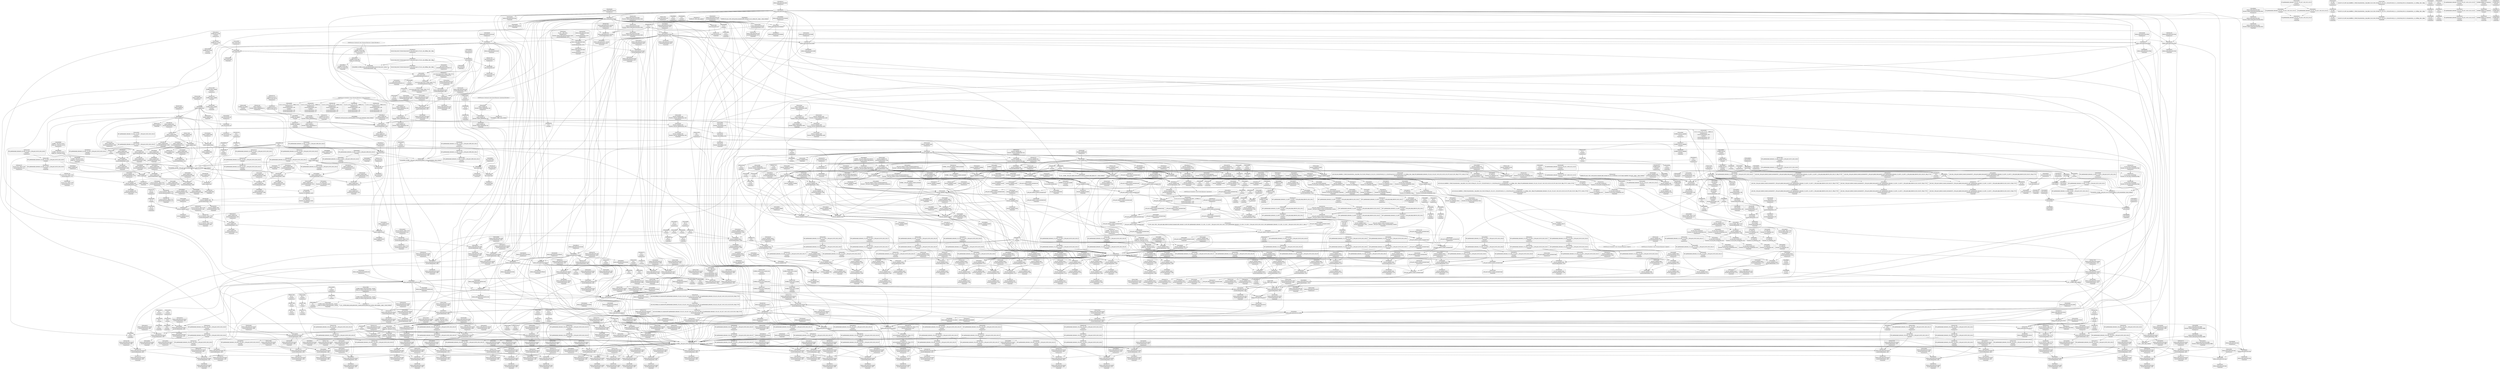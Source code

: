 digraph {
	CE0x59f43f0 [shape=record,shape=Mrecord,label="{CE0x59f43f0|selinux_capable:tmp8|security/selinux/hooks.c,2011}"]
	CE0x5a6c8a0 [shape=record,shape=Mrecord,label="{CE0x5a6c8a0|selinux_inode_getsecurity:sid|security/selinux/hooks.c,3090|*SummSource*}"]
	CE0x5ab94e0 [shape=record,shape=Mrecord,label="{CE0x5ab94e0|i64*_getelementptr_inbounds_(_21_x_i64_,_21_x_i64_*___llvm_gcov_ctr143,_i64_0,_i64_6)|*Constant*}"]
	CE0x5a50de0 [shape=record,shape=Mrecord,label="{CE0x5a50de0|i64_0|*Constant*|*SummSink*}"]
	CE0x5a4c7f0 [shape=record,shape=Mrecord,label="{CE0x5a4c7f0|selinux_inode_getsecurity:call1|security/selinux/hooks.c,3087|*SummSource*}"]
	CE0x5aae3f0 [shape=record,shape=Mrecord,label="{CE0x5aae3f0|cred_has_capability:tmp17|security/selinux/hooks.c,1576|*SummSource*}"]
	CE0x5abe2c0 [shape=record,shape=Mrecord,label="{CE0x5abe2c0|avc_audit:a|Function::avc_audit&Arg::a::|*SummSource*}"]
	CE0x5a6b490 [shape=record,shape=Mrecord,label="{CE0x5a6b490|i64*_getelementptr_inbounds_(_26_x_i64_,_26_x_i64_*___llvm_gcov_ctr242,_i64_0,_i64_15)|*Constant*|*SummSink*}"]
	CE0x59d5cb0 [shape=record,shape=Mrecord,label="{CE0x59d5cb0|selinux_capable:tmp3|security/selinux/hooks.c,2008|*SummSink*}"]
	CE0x5a23b40 [shape=record,shape=Mrecord,label="{CE0x5a23b40|__llvm_gcov_indirect_counter_increment:tmp5|*SummSink*}"]
	CE0x5a6c170 [shape=record,shape=Mrecord,label="{CE0x5a6c170|i32_3|*Constant*|*SummSource*}"]
	CE0x59f8850 [shape=record,shape=Mrecord,label="{CE0x59f8850|GLOBAL:cap_capable|*Constant*}"]
	CE0x59dd410 [shape=record,shape=Mrecord,label="{CE0x59dd410|selinux_inode_getsecurity:if.else|*SummSink*}"]
	CE0x5a7d300 [shape=record,shape=Mrecord,label="{CE0x5a7d300|i64*_getelementptr_inbounds_(_26_x_i64_,_26_x_i64_*___llvm_gcov_ctr242,_i64_0,_i64_19)|*Constant*|*SummSink*}"]
	CE0x5a600e0 [shape=record,shape=Mrecord,label="{CE0x5a600e0|i8*_getelementptr_inbounds_(_25_x_i8_,_25_x_i8_*_.str3,_i32_0,_i32_0)|*Constant*}"]
	CE0x5a77820 [shape=record,shape=Mrecord,label="{CE0x5a77820|selinux_inode_getsecurity:tmp39|security/selinux/hooks.c,3094}"]
	CE0x5a4cf20 [shape=record,shape=Mrecord,label="{CE0x5a4cf20|selinux_inode_getsecurity:tobool2|security/selinux/hooks.c,3087|*SummSource*}"]
	CE0x5a52fb0 [shape=record,shape=Mrecord,label="{CE0x5a52fb0|i32_33|*Constant*}"]
	CE0x5ac1710 [shape=record,shape=Mrecord,label="{CE0x5ac1710|i64*_getelementptr_inbounds_(_21_x_i64_,_21_x_i64_*___llvm_gcov_ctr143,_i64_0,_i64_17)|*Constant*}"]
	CE0x5ada160 [shape=record,shape=Mrecord,label="{CE0x5ada160|__llvm_gcov_indirect_counter_increment:tmp2|*SummSink*}"]
	CE0x5a48300 [shape=record,shape=Mrecord,label="{CE0x5a48300|get_current:tmp4|./arch/x86/include/asm/current.h,14}"]
	CE0x5acb440 [shape=record,shape=Mrecord,label="{CE0x5acb440|cred_sid:cred|Function::cred_sid&Arg::cred::}"]
	CE0x5a5dfe0 [shape=record,shape=Mrecord,label="{CE0x5a5dfe0|selinux_inode_getsecurity:tmp58|security/selinux/hooks.c,3104|*SummSink*}"]
	CE0x5a6a090 [shape=record,shape=Mrecord,label="{CE0x5a6a090|selinux_inode_getsecurity:tmp30|security/selinux/hooks.c,3089|*SummSource*}"]
	CE0x5ab4ed0 [shape=record,shape=Mrecord,label="{CE0x5ab4ed0|cred_sid:sid|security/selinux/hooks.c,197|*SummSource*}"]
	CE0x5a7f0f0 [shape=record,shape=Mrecord,label="{CE0x5a7f0f0|i64_20|*Constant*|*SummSource*}"]
	CE0x5ab3430 [shape=record,shape=Mrecord,label="{CE0x5ab3430|cred_has_capability:tmp19|security/selinux/hooks.c,1580|*SummSource*}"]
	CE0x5a47da0 [shape=record,shape=Mrecord,label="{CE0x5a47da0|selinux_inode_getsecurity:tmp20|security/selinux/hooks.c,3087}"]
	CE0x5ab3170 [shape=record,shape=Mrecord,label="{CE0x5ab3170|GLOBAL:__llvm_gcov_ctr143|Global_var:__llvm_gcov_ctr143|*SummSource*}"]
	CE0x5ad0b60 [shape=record,shape=Mrecord,label="{CE0x5ad0b60|__llvm_gcov_indirect_counter_increment:counter|*SummSource*}"]
	CE0x59e4a80 [shape=record,shape=Mrecord,label="{CE0x59e4a80|GLOBAL:printk|*Constant*|*SummSink*}"]
	CE0x59e6620 [shape=record,shape=Mrecord,label="{CE0x59e6620|GLOBAL:__llvm_gcov_ctr142|Global_var:__llvm_gcov_ctr142}"]
	CE0x5a189c0 [shape=record,shape=Mrecord,label="{CE0x5a189c0|selinux_inode_getsecurity:tmp12|security/selinux/hooks.c,3087}"]
	CE0x5a613c0 [shape=record,shape=Mrecord,label="{CE0x5a613c0|cred_has_capability:tmp11|security/selinux/hooks.c,1575|*SummSource*}"]
	CE0x6d2dc50 [shape=record,shape=Mrecord,label="{CE0x6d2dc50|selinux_inode_getsecurity:land.lhs.true4}"]
	CE0x5a857b0 [shape=record,shape=Mrecord,label="{CE0x5a857b0|_call_void_kfree(i8*_%tmp54)_#10,_!dbg_!27776|security/selinux/hooks.c,3101|*SummSource*}"]
	CE0x5a68b70 [shape=record,shape=Mrecord,label="{CE0x5a68b70|i64_13|*Constant*|*SummSource*}"]
	CE0x5a47210 [shape=record,shape=Mrecord,label="{CE0x5a47210|i64*_getelementptr_inbounds_(_26_x_i64_,_26_x_i64_*___llvm_gcov_ctr242,_i64_0,_i64_16)|*Constant*}"]
	CE0x59f7080 [shape=record,shape=Mrecord,label="{CE0x59f7080|cred_has_capability:sw.bb2}"]
	CE0x5a6b660 [shape=record,shape=Mrecord,label="{CE0x5a6b660|selinux_inode_getsecurity:tmp33|security/selinux/hooks.c,3090}"]
	CE0x59d4b50 [shape=record,shape=Mrecord,label="{CE0x59d4b50|i64_1|*Constant*}"]
	CE0x5ada3a0 [shape=record,shape=Mrecord,label="{CE0x5ada3a0|cred_has_capability:sw.default|*SummSource*}"]
	CE0x5a88840 [shape=record,shape=Mrecord,label="{CE0x5a88840|selinux_inode_getsecurity:tmp57|security/selinux/hooks.c,3104|*SummSink*}"]
	CE0x5aca540 [shape=record,shape=Mrecord,label="{CE0x5aca540|_call_void_asm_sideeffect_1:_09ud2_0A.pushsection___bug_table,_22a_22_0A2:_09.long_1b_-_2b,_$_0:c_-_2b_0A_09.word_$_1:c_,_0_0A_09.org_2b+$_2:c_0A.popsection_,_i,i,i,_dirflag_,_fpsr_,_flags_(i8*_getelementptr_inbounds_(_25_x_i8_,_25_x_i8_*_.str3,_i32_0,_i32_0),_i32_1575,_i64_12)_#3,_!dbg_!27737,_!srcloc_!27740|security/selinux/hooks.c,1575|*SummSink*}"]
	CE0x5a87070 [shape=record,shape=Mrecord,label="{CE0x5a87070|selinux_inode_getsecurity:tmp56|security/selinux/hooks.c,3103|*SummSink*}"]
	CE0x5a21790 [shape=record,shape=Mrecord,label="{CE0x5a21790|_call_void_mcount()_#3|*SummSource*}"]
	CE0x59f9d60 [shape=record,shape=Mrecord,label="{CE0x59f9d60|0:_i8*,_:_SCMRE:_elem_0:default:}"]
	CE0x5a9da50 [shape=record,shape=Mrecord,label="{CE0x5a9da50|_call_void_mcount()_#3}"]
	CE0x5ace8e0 [shape=record,shape=Mrecord,label="{CE0x5ace8e0|i64*_getelementptr_inbounds_(_21_x_i64_,_21_x_i64_*___llvm_gcov_ctr143,_i64_0,_i64_0)|*Constant*}"]
	CE0x5a47350 [shape=record,shape=Mrecord,label="{CE0x5a47350|i64*_getelementptr_inbounds_(_26_x_i64_,_26_x_i64_*___llvm_gcov_ctr242,_i64_0,_i64_16)|*Constant*|*SummSource*}"]
	CE0x59f91b0 [shape=record,shape=Mrecord,label="{CE0x59f91b0|i64_1|*Constant*}"]
	CE0x5a12a30 [shape=record,shape=Mrecord,label="{CE0x5a12a30|selinux_capable:tmp2|security/selinux/hooks.c,2008|*SummSource*}"]
	CE0x59d7c50 [shape=record,shape=Mrecord,label="{CE0x59d7c50|selinux_capable:tmp|*SummSink*}"]
	CE0x5a7d650 [shape=record,shape=Mrecord,label="{CE0x5a7d650|selinux_inode_getsecurity:call13|security/selinux/hooks.c,3093|*SummSink*}"]
	CE0x59da5f0 [shape=record,shape=Mrecord,label="{CE0x59da5f0|selinux_inode_getsecurity:do.end|*SummSource*}"]
	CE0x5a56110 [shape=record,shape=Mrecord,label="{CE0x5a56110|i64*_getelementptr_inbounds_(_26_x_i64_,_26_x_i64_*___llvm_gcov_ctr242,_i64_0,_i64_12)|*Constant*}"]
	CE0x59dd220 [shape=record,shape=Mrecord,label="{CE0x59dd220|selinux_inode_getsecurity:if.then19|*SummSink*}"]
	CE0x5a87af0 [shape=record,shape=Mrecord,label="{CE0x5a87af0|selinux_inode_getsecurity:retval.0}"]
	CE0x5aadcf0 [shape=record,shape=Mrecord,label="{CE0x5aadcf0|i64*_getelementptr_inbounds_(_21_x_i64_,_21_x_i64_*___llvm_gcov_ctr143,_i64_0,_i64_12)|*Constant*|*SummSink*}"]
	CE0x5acc270 [shape=record,shape=Mrecord,label="{CE0x5acc270|__llvm_gcov_indirect_counter_increment:tmp3|*SummSink*}"]
	CE0x59f5650 [shape=record,shape=Mrecord,label="{CE0x59f5650|i64_2|*Constant*}"]
	CE0x5a56230 [shape=record,shape=Mrecord,label="{CE0x5a56230|selinux_inode_getsecurity:tmp25|security/selinux/hooks.c,3087|*SummSource*}"]
	CE0x5a597a0 [shape=record,shape=Mrecord,label="{CE0x5a597a0|selinux_inode_getsecurity:tmp26|security/selinux/hooks.c,3087|*SummSink*}"]
	CE0x5a4bc10 [shape=record,shape=Mrecord,label="{CE0x5a4bc10|selinux_inode_getsecurity:tobool9|security/selinux/hooks.c,3089|*SummSource*}"]
	CE0x5a421c0 [shape=record,shape=Mrecord,label="{CE0x5a421c0|GLOBAL:init_user_ns|Global_var:init_user_ns|*SummSource*}"]
	CE0x59d3db0 [shape=record,shape=Mrecord,label="{CE0x59d3db0|i8_3|*Constant*|*SummSink*}"]
	CE0x5abe7b0 [shape=record,shape=Mrecord,label="{CE0x5abe7b0|_ret_i32_%retval.0,_!dbg_!27732|security/selinux/include/avc.h,142|*SummSink*}"]
	CE0x5a76870 [shape=record,shape=Mrecord,label="{CE0x5a76870|selinux_inode_getsecurity:tmp38|security/selinux/hooks.c,3094}"]
	CE0x5a64820 [shape=record,shape=Mrecord,label="{CE0x5a64820|i32_22|*Constant*|*SummSink*}"]
	CE0x5a84ef0 [shape=record,shape=Mrecord,label="{CE0x5a84ef0|selinux_inode_getsecurity:tmp54|security/selinux/hooks.c,3101|*SummSource*}"]
	CE0x5ac10f0 [shape=record,shape=Mrecord,label="{CE0x5ac10f0|cred_has_capability:tmp25|security/selinux/hooks.c,1582|*SummSource*}"]
	CE0x5aad1c0 [shape=record,shape=Mrecord,label="{CE0x5aad1c0|cred_has_capability:tmp15|security/selinux/hooks.c,1575|*SummSink*}"]
	CE0x5abd7e0 [shape=record,shape=Mrecord,label="{CE0x5abd7e0|avc_audit:requested|Function::avc_audit&Arg::requested::|*SummSink*}"]
	CE0x5a554c0 [shape=record,shape=Mrecord,label="{CE0x5a554c0|i32_3087|*Constant*|*SummSink*}"]
	CE0x5acc3a0 [shape=record,shape=Mrecord,label="{CE0x5acc3a0|cred_has_capability:call|security/selinux/hooks.c,1558|*SummSource*}"]
	CE0x5ac4130 [shape=record,shape=Mrecord,label="{CE0x5ac4130|i64*_getelementptr_inbounds_(_21_x_i64_,_21_x_i64_*___llvm_gcov_ctr143,_i64_0,_i64_19)|*Constant*}"]
	CE0x59d2780 [shape=record,shape=Mrecord,label="{CE0x59d2780|cred_has_capability:tmp1}"]
	CE0x5a75860 [shape=record,shape=Mrecord,label="{CE0x5a75860|selinux_inode_getsecurity:sid12|security/selinux/hooks.c,3093}"]
	CE0x5a55ed0 [shape=record,shape=Mrecord,label="{CE0x5a55ed0|selinux_inode_getsecurity:tmp25|security/selinux/hooks.c,3087}"]
	CE0x5a9dcb0 [shape=record,shape=Mrecord,label="{CE0x5a9dcb0|_call_void_mcount()_#3|*SummSource*}"]
	CE0x5a6c330 [shape=record,shape=Mrecord,label="{CE0x5a6c330|i32_3|*Constant*|*SummSink*}"]
	CE0x5a9d6b0 [shape=record,shape=Mrecord,label="{CE0x5a9d6b0|_ret_i32_%tmp6,_!dbg_!27716|security/selinux/hooks.c,197|*SummSource*}"]
	CE0x5ab1030 [shape=record,shape=Mrecord,label="{CE0x5ab1030|avc_has_perm_noaudit:requested|Function::avc_has_perm_noaudit&Arg::requested::|*SummSink*}"]
	CE0x5a14070 [shape=record,shape=Mrecord,label="{CE0x5a14070|i64*_getelementptr_inbounds_(_6_x_i64_,_6_x_i64_*___llvm_gcov_ctr142,_i64_0,_i64_0)|*Constant*|*SummSource*}"]
	CE0x5ab9840 [shape=record,shape=Mrecord,label="{CE0x5ab9840|cred_sid:tmp4|*LoadInst*|security/selinux/hooks.c,196|*SummSink*}"]
	CE0x59e78a0 [shape=record,shape=Mrecord,label="{CE0x59e78a0|selinux_inode_getsecurity:i_security|security/selinux/hooks.c,3073|*SummSource*}"]
	CE0x59e1ff0 [shape=record,shape=Mrecord,label="{CE0x59e1ff0|cred_sid:tmp6|security/selinux/hooks.c,197|*SummSource*}"]
	CE0x59e46b0 [shape=record,shape=Mrecord,label="{CE0x59e46b0|cred_has_capability:call3|security/selinux/hooks.c,1573|*SummSource*}"]
	CE0x5ac75f0 [shape=record,shape=Mrecord,label="{CE0x5ac75f0|cred_sid:bb|*SummSink*}"]
	CE0x5a74940 [shape=record,shape=Mrecord,label="{CE0x5a74940|selinux_inode_getsecurity:tmp34|security/selinux/hooks.c,3090}"]
	CE0x59fc880 [shape=record,shape=Mrecord,label="{CE0x59fc880|selinux_capable:return|*SummSource*}"]
	CE0x5a7e800 [shape=record,shape=Mrecord,label="{CE0x5a7e800|selinux_inode_getsecurity:tobool15|security/selinux/hooks.c,3094|*SummSink*}"]
	CE0x59c13d0 [shape=record,shape=Mrecord,label="{CE0x59c13d0|selinux_inode_getsecurity:inode|Function::selinux_inode_getsecurity&Arg::inode::}"]
	CE0x5a9c940 [shape=record,shape=Mrecord,label="{CE0x5a9c940|cred_has_capability:u|security/selinux/hooks.c,1563}"]
	CE0x5ad6520 [shape=record,shape=Mrecord,label="{CE0x5ad6520|i64**_getelementptr_inbounds_(_3_x_i64*_,_3_x_i64*_*___llvm_gcda_edge_table144,_i64_0,_i64_1)|*Constant*|*SummSink*}"]
	CE0x5a7c420 [shape=record,shape=Mrecord,label="{CE0x5a7c420|selinux_inode_getsecurity:tmp41|security/selinux/hooks.c,3094|*SummSource*}"]
	CE0x5a7db80 [shape=record,shape=Mrecord,label="{CE0x5a7db80|GLOBAL:security_sid_to_context|*Constant*|*SummSink*}"]
	CE0x5ad7630 [shape=record,shape=Mrecord,label="{CE0x5ad7630|cred_has_capability:tmp4|security/selinux/hooks.c,1570|*SummSource*}"]
	CE0x5a64a60 [shape=record,shape=Mrecord,label="{CE0x5a64a60|cred_sid:security|security/selinux/hooks.c,196}"]
	CE0x5a7deb0 [shape=record,shape=Mrecord,label="{CE0x5a7deb0|selinux_inode_getsecurity:error.0|*SummSink*}"]
	CE0x5a80a30 [shape=record,shape=Mrecord,label="{CE0x5a80a30|selinux_inode_getsecurity:tmp48|security/selinux/hooks.c,3097|*SummSink*}"]
	CE0x59fb6b0 [shape=record,shape=Mrecord,label="{CE0x59fb6b0|cred_sid:tmp}"]
	CE0x5a46440 [shape=record,shape=Mrecord,label="{CE0x5a46440|i64_7|*Constant*}"]
	CE0x5a59d80 [shape=record,shape=Mrecord,label="{CE0x5a59d80|selinux_inode_getsecurity:call7|security/selinux/hooks.c,3087}"]
	CE0x59f4460 [shape=record,shape=Mrecord,label="{CE0x59f4460|selinux_capable:tmp8|security/selinux/hooks.c,2011|*SummSource*}"]
	CE0x5a9b970 [shape=record,shape=Mrecord,label="{CE0x5a9b970|cred_has_capability:cap1|security/selinux/hooks.c,1563|*SummSource*}"]
	CE0x5a462a0 [shape=record,shape=Mrecord,label="{CE0x5a462a0|selinux_inode_getsecurity:tmp18|security/selinux/hooks.c,3087}"]
	CE0x59ef140 [shape=record,shape=Mrecord,label="{CE0x59ef140|selinux_inode_getsecurity:if.then10}"]
	CE0x6d63510 [shape=record,shape=Mrecord,label="{CE0x6d63510|selinux_inode_getsecurity:return|*SummSource*}"]
	CE0x5a685c0 [shape=record,shape=Mrecord,label="{CE0x5a685c0|selinux_capable:retval.0|*SummSink*}"]
	CE0x5a64760 [shape=record,shape=Mrecord,label="{CE0x5a64760|i64**_getelementptr_inbounds_(_3_x_i64*_,_3_x_i64*_*___llvm_gcda_edge_table144,_i64_0,_i64_2)|*Constant*|*SummSink*}"]
	CE0x5a88420 [shape=record,shape=Mrecord,label="{CE0x5a88420|i64*_getelementptr_inbounds_(_26_x_i64_,_26_x_i64_*___llvm_gcov_ctr242,_i64_0,_i64_25)|*Constant*}"]
	CE0x5a4d0e0 [shape=record,shape=Mrecord,label="{CE0x5a4d0e0|selinux_inode_getsecurity:tobool2|security/selinux/hooks.c,3087|*SummSink*}"]
	CE0x5ace250 [shape=record,shape=Mrecord,label="{CE0x5ace250|cred_has_capability:do.body4|*SummSink*}"]
	CE0x5a4e240 [shape=record,shape=Mrecord,label="{CE0x5a4e240|cred_has_capability:entry}"]
	CE0x59e3cc0 [shape=record,shape=Mrecord,label="{CE0x59e3cc0|cred_has_capability:sw.bb|*SummSource*}"]
	CE0x5a4a340 [shape=record,shape=Mrecord,label="{CE0x5a4a340|_ret_%struct.task_struct*_%tmp4,_!dbg_!27714|./arch/x86/include/asm/current.h,14}"]
	CE0x5a7e660 [shape=record,shape=Mrecord,label="{CE0x5a7e660|selinux_inode_getsecurity:tobool15|security/selinux/hooks.c,3094}"]
	CE0x5a7d9c0 [shape=record,shape=Mrecord,label="{CE0x5a7d9c0|GLOBAL:security_sid_to_context|*Constant*|*SummSource*}"]
	CE0x5a19db0 [shape=record,shape=Mrecord,label="{CE0x5a19db0|GLOBAL:selinux_inode_getsecurity.__warned|Global_var:selinux_inode_getsecurity.__warned|*SummSource*}"]
	CE0x5ad6e40 [shape=record,shape=Mrecord,label="{CE0x5ad6e40|GLOBAL:__llvm_gcov_global_state_pred145|Global_var:__llvm_gcov_global_state_pred145|*SummSource*}"]
	CE0x5a67310 [shape=record,shape=Mrecord,label="{CE0x5a67310|cred_has_capability:tmp7|security/selinux/hooks.c,1574|*SummSink*}"]
	CE0x5a187f0 [shape=record,shape=Mrecord,label="{CE0x5a187f0|i64_5|*Constant*|*SummSource*}"]
	CE0x5a87bf0 [shape=record,shape=Mrecord,label="{CE0x5a87bf0|selinux_inode_getsecurity:retval.0|*SummSink*}"]
	CE0x5aca7f0 [shape=record,shape=Mrecord,label="{CE0x5aca7f0|void_(i8*,_i32,_i64)*_asm_sideeffect_1:_09ud2_0A.pushsection___bug_table,_22a_22_0A2:_09.long_1b_-_2b,_$_0:c_-_2b_0A_09.word_$_1:c_,_0_0A_09.org_2b+$_2:c_0A.popsection_,_i,i,i,_dirflag_,_fpsr_,_flags_}"]
	CE0x5ac6810 [shape=record,shape=Mrecord,label="{CE0x5ac6810|i64*_getelementptr_inbounds_(_21_x_i64_,_21_x_i64_*___llvm_gcov_ctr143,_i64_0,_i64_20)|*Constant*|*SummSource*}"]
	CE0x5abf480 [shape=record,shape=Mrecord,label="{CE0x5abf480|i64_16|*Constant*}"]
	CE0x59e6ec0 [shape=record,shape=Mrecord,label="{CE0x59e6ec0|selinux_capable:if.then|*SummSink*}"]
	CE0x5a57bb0 [shape=record,shape=Mrecord,label="{CE0x5a57bb0|i64*_getelementptr_inbounds_(_26_x_i64_,_26_x_i64_*___llvm_gcov_ctr242,_i64_0,_i64_11)|*Constant*|*SummSource*}"]
	CE0x5a12fe0 [shape=record,shape=Mrecord,label="{CE0x5a12fe0|_call_void_mcount()_#3}"]
	"CONST[source:2(external),value:2(dynamic)][purpose:{subject}][SrcIdx:1]"
	CE0x5ab5160 [shape=record,shape=Mrecord,label="{CE0x5ab5160|cred_has_capability:type|security/selinux/hooks.c,1562|*SummSink*}"]
	CE0x59e77d0 [shape=record,shape=Mrecord,label="{CE0x59e77d0|selinux_inode_getsecurity:i_security|security/selinux/hooks.c,3073}"]
	CE0x5a68b00 [shape=record,shape=Mrecord,label="{CE0x5a68b00|i64_13|*Constant*}"]
	CE0x5a02620 [shape=record,shape=Mrecord,label="{CE0x5a02620|cred_has_capability:if.then|*SummSource*}"]
	CE0x5a58930 [shape=record,shape=Mrecord,label="{CE0x5a58930|i8_1|*Constant*|*SummSource*}"]
	CE0x5abd950 [shape=record,shape=Mrecord,label="{CE0x5abd950|avc_audit:avd|Function::avc_audit&Arg::avd::}"]
	CE0x59c0730 [shape=record,shape=Mrecord,label="{CE0x59c0730|i64_2|*Constant*}"]
	CE0x5ac68c0 [shape=record,shape=Mrecord,label="{CE0x5ac68c0|i64*_getelementptr_inbounds_(_21_x_i64_,_21_x_i64_*___llvm_gcov_ctr143,_i64_0,_i64_20)|*Constant*|*SummSink*}"]
	CE0x5a18ea0 [shape=record,shape=Mrecord,label="{CE0x5a18ea0|selinux_inode_getsecurity:tmp13|security/selinux/hooks.c,3087|*SummSource*}"]
	CE0x5a76e20 [shape=record,shape=Mrecord,label="{CE0x5a76e20|selinux_inode_getsecurity:tmp38|security/selinux/hooks.c,3094|*SummSink*}"]
	CE0x5ad9940 [shape=record,shape=Mrecord,label="{CE0x5ad9940|__llvm_gcov_indirect_counter_increment:tmp2}"]
	CE0x5a9b260 [shape=record,shape=Mrecord,label="{CE0x5a9b260|selinux_capable:tmp9|security/selinux/hooks.c,2011|*SummSource*}"]
	CE0x5a52090 [shape=record,shape=Mrecord,label="{CE0x5a52090|_ret_i32_%retval.0,_!dbg_!27765|security/selinux/hooks.c,1586|*SummSink*}"]
	CE0x5a9ba90 [shape=record,shape=Mrecord,label="{CE0x5a9ba90|cred_has_capability:cap1|security/selinux/hooks.c,1563|*SummSink*}"]
	CE0x5abdc10 [shape=record,shape=Mrecord,label="{CE0x5abdc10|avc_audit:avd|Function::avc_audit&Arg::avd::|*SummSink*}"]
	CE0x5a54d30 [shape=record,shape=Mrecord,label="{CE0x5a54d30|i8*_getelementptr_inbounds_(_25_x_i8_,_25_x_i8_*_.str3,_i32_0,_i32_0)|*Constant*|*SummSource*}"]
	CE0x5a4dc70 [shape=record,shape=Mrecord,label="{CE0x5a4dc70|GLOBAL:cred_has_capability|*Constant*}"]
	CE0x5a4dfa0 [shape=record,shape=Mrecord,label="{CE0x5a4dfa0|GLOBAL:cred_has_capability|*Constant*|*SummSource*}"]
	CE0x5a3c2b0 [shape=record,shape=Mrecord,label="{CE0x5a3c2b0|i64*_getelementptr_inbounds_(_6_x_i64_,_6_x_i64_*___llvm_gcov_ctr142,_i64_0,_i64_3)|*Constant*|*SummSink*}"]
	CE0x5adb0a0 [shape=record,shape=Mrecord,label="{CE0x5adb0a0|cred_has_capability:if.end|*SummSource*}"]
	CE0x5a9c120 [shape=record,shape=Mrecord,label="{CE0x5a9c120|cred_has_capability:and|security/selinux/hooks.c,1559|*SummSource*}"]
	CE0x5adab30 [shape=record,shape=Mrecord,label="{CE0x5adab30|cred_has_capability:tmp5|security/selinux/hooks.c,1570}"]
	CE0x59c04f0 [shape=record,shape=Mrecord,label="{CE0x59c04f0|selinux_inode_getsecurity:tobool|security/selinux/hooks.c,3075|*SummSink*}"]
	CE0x59e6f80 [shape=record,shape=Mrecord,label="{CE0x59e6f80|selinux_capable:bb}"]
	CE0x5ab0490 [shape=record,shape=Mrecord,label="{CE0x5ab0490|avc_has_perm_noaudit:tsid|Function::avc_has_perm_noaudit&Arg::tsid::}"]
	CE0x5a86000 [shape=record,shape=Mrecord,label="{CE0x5a86000|selinux_inode_getsecurity:tmp55|security/selinux/hooks.c,3103}"]
	CE0x5a887d0 [shape=record,shape=Mrecord,label="{CE0x5a887d0|i64*_getelementptr_inbounds_(_26_x_i64_,_26_x_i64_*___llvm_gcov_ctr242,_i64_0,_i64_25)|*Constant*|*SummSink*}"]
	CE0x59d7d50 [shape=record,shape=Mrecord,label="{CE0x59d7d50|selinux_capable:tmp1|*SummSource*}"]
	CE0x5a640d0 [shape=record,shape=Mrecord,label="{CE0x5a640d0|cred_has_capability:do.cond|*SummSink*}"]
	CE0x59d4840 [shape=record,shape=Mrecord,label="{CE0x59d4840|cred_has_capability:shr|security/selinux/hooks.c,1565}"]
	CE0x5a11980 [shape=record,shape=Mrecord,label="{CE0x5a11980|get_current:tmp}"]
	CE0x5a01eb0 [shape=record,shape=Mrecord,label="{CE0x5a01eb0|selinux_capable:tmp11|security/selinux/hooks.c,2012|*SummSource*}"]
	CE0x5a50d70 [shape=record,shape=Mrecord,label="{CE0x5a50d70|i64_0|*Constant*|*SummSource*}"]
	CE0x59d5860 [shape=record,shape=Mrecord,label="{CE0x59d5860|cred_has_capability:do.end6}"]
	CE0x5a7a3c0 [shape=record,shape=Mrecord,label="{CE0x5a7a3c0|GLOBAL:security_sid_to_context_force|*Constant*|*SummSink*}"]
	CE0x59d3b10 [shape=record,shape=Mrecord,label="{CE0x59d3b10|i8_3|*Constant*}"]
	CE0x5a86670 [shape=record,shape=Mrecord,label="{CE0x5a86670|selinux_inode_getsecurity:tmp55|security/selinux/hooks.c,3103|*SummSink*}"]
	CE0x5abe890 [shape=record,shape=Mrecord,label="{CE0x5abe890|cred_has_capability:tobool|security/selinux/hooks.c,1582|*SummSink*}"]
	CE0x59e2940 [shape=record,shape=Mrecord,label="{CE0x59e2940|__llvm_gcov_indirect_counter_increment:bb}"]
	CE0x5ab5580 [shape=record,shape=Mrecord,label="{CE0x5ab5580|0:_i32,_4:_i32,_8:_i32,_12:_i32,_:_CMRE_8,12_|*MultipleSource*|security/selinux/hooks.c,196|*LoadInst*|security/selinux/hooks.c,196|security/selinux/hooks.c,197}"]
	CE0x5a61350 [shape=record,shape=Mrecord,label="{CE0x5a61350|cred_has_capability:tmp11|security/selinux/hooks.c,1575}"]
	CE0x59c0b70 [shape=record,shape=Mrecord,label="{CE0x59c0b70|i64_0|*Constant*}"]
	CE0x5a6c100 [shape=record,shape=Mrecord,label="{CE0x5a6c100|i32_3|*Constant*}"]
	CE0x5a523a0 [shape=record,shape=Mrecord,label="{CE0x5a523a0|selinux_capable:retval.0}"]
	CE0x5ad54e0 [shape=record,shape=Mrecord,label="{CE0x5ad54e0|0:_i32,_:_GCMR___llvm_gcov_global_state_pred145_internal_unnamed_addr_global_i32_-1:_elem_0:default:}"]
	CE0x5a5f5a0 [shape=record,shape=Mrecord,label="{CE0x5a5f5a0|cred_has_capability:and|security/selinux/hooks.c,1559}"]
	CE0x59c6a40 [shape=record,shape=Mrecord,label="{CE0x59c6a40|selinux_inode_getsecurity:if.end20|*SummSink*}"]
	CE0x5a76940 [shape=record,shape=Mrecord,label="{CE0x5a76940|selinux_inode_getsecurity:tmp38|security/selinux/hooks.c,3094|*SummSource*}"]
	CE0x5a830c0 [shape=record,shape=Mrecord,label="{CE0x5a830c0|selinux_inode_getsecurity:buffer|Function::selinux_inode_getsecurity&Arg::buffer::|*SummSink*}"]
	CE0x5ab9160 [shape=record,shape=Mrecord,label="{CE0x5ab9160|_call_void___llvm_gcov_indirect_counter_increment(i32*___llvm_gcov_global_state_pred145,_i64**_getelementptr_inbounds_(_3_x_i64*_,_3_x_i64*_*___llvm_gcda_edge_table144,_i64_0,_i64_0)),_!dbg_!27734|security/selinux/hooks.c,1574|*SummSource*}"]
	CE0x5ab4ff0 [shape=record,shape=Mrecord,label="{CE0x5ab4ff0|cred_has_capability:type|security/selinux/hooks.c,1562|*SummSource*}"]
	CE0x5a3fb50 [shape=record,shape=Mrecord,label="{CE0x5a3fb50|selinux_inode_getsecurity:tmp2|*LoadInst*|security/selinux/hooks.c,3073}"]
	CE0x5ac7580 [shape=record,shape=Mrecord,label="{CE0x5ac7580|cred_sid:bb|*SummSource*}"]
	CE0x5a804d0 [shape=record,shape=Mrecord,label="{CE0x5a804d0|selinux_inode_getsecurity:tmp47|security/selinux/hooks.c,3097|*SummSink*}"]
	CE0x5a4c290 [shape=record,shape=Mrecord,label="{CE0x5a4c290|selinux_inode_getsecurity:tmp11|security/selinux/hooks.c,3087|*SummSource*}"]
	CE0x59e2810 [shape=record,shape=Mrecord,label="{CE0x59e2810|__llvm_gcov_indirect_counter_increment:exit|*SummSource*}"]
	CE0x5ab0b60 [shape=record,shape=Mrecord,label="{CE0x5ab0b60|avc_has_perm_noaudit:requested|Function::avc_has_perm_noaudit&Arg::requested::}"]
	CE0x59e4450 [shape=record,shape=Mrecord,label="{CE0x59e4450|__llvm_gcov_indirect_counter_increment:bb4|*SummSource*}"]
	CE0x5a228a0 [shape=record,shape=Mrecord,label="{CE0x5a228a0|cred_has_capability:do.body|*SummSource*}"]
	CE0x5a9b890 [shape=record,shape=Mrecord,label="{CE0x5a9b890|i32_5|*Constant*}"]
	CE0x5a60320 [shape=record,shape=Mrecord,label="{CE0x5a60320|i32_1575|*Constant*}"]
	CE0x59e0440 [shape=record,shape=Mrecord,label="{CE0x59e0440|selinux_inode_getsecurity:if.end17}"]
	CE0x5a11fa0 [shape=record,shape=Mrecord,label="{CE0x5a11fa0|_call_void_mcount()_#3|*SummSource*}"]
	CE0x5a79d60 [shape=record,shape=Mrecord,label="{CE0x5a79d60|selinux_inode_getsecurity:call11|security/selinux/hooks.c,3090|*SummSource*}"]
	CE0x5ab17a0 [shape=record,shape=Mrecord,label="{CE0x5ab17a0|_ret_i32_%rc.0,_!dbg_!27793|security/selinux/avc.c,744}"]
	CE0x5a4b9c0 [shape=record,shape=Mrecord,label="{CE0x5a4b9c0|selinux_inode_getsecurity:tobool9|security/selinux/hooks.c,3089}"]
	CE0x5a7b0a0 [shape=record,shape=Mrecord,label="{CE0x5a7b0a0|selinux_inode_getsecurity:tmp44|security/selinux/hooks.c,3096|*SummSource*}"]
	CE0x5acd3e0 [shape=record,shape=Mrecord,label="{CE0x5acd3e0|i64*_getelementptr_inbounds_(_21_x_i64_,_21_x_i64_*___llvm_gcov_ctr143,_i64_0,_i64_0)|*Constant*|*SummSource*}"]
	CE0x5ab91d0 [shape=record,shape=Mrecord,label="{CE0x5ab91d0|_call_void___llvm_gcov_indirect_counter_increment(i32*___llvm_gcov_global_state_pred145,_i64**_getelementptr_inbounds_(_3_x_i64*_,_3_x_i64*_*___llvm_gcda_edge_table144,_i64_0,_i64_0)),_!dbg_!27734|security/selinux/hooks.c,1574|*SummSink*}"]
	CE0x5a60a10 [shape=record,shape=Mrecord,label="{CE0x5a60a10|i64_12|*Constant*}"]
	CE0x5a56650 [shape=record,shape=Mrecord,label="{CE0x5a56650|selinux_inode_getsecurity:tmp21|security/selinux/hooks.c,3087}"]
	CE0x5a7ede0 [shape=record,shape=Mrecord,label="{CE0x5a7ede0|i64_20|*Constant*|*SummSink*}"]
	CE0x5ac47f0 [shape=record,shape=Mrecord,label="{CE0x5ac47f0|cred_has_capability:tmp30|security/selinux/hooks.c,1585|*SummSource*}"]
	CE0x59e20e0 [shape=record,shape=Mrecord,label="{CE0x59e20e0|cred_sid:tmp6|security/selinux/hooks.c,197|*SummSink*}"]
	CE0x5a03870 [shape=record,shape=Mrecord,label="{CE0x5a03870|selinux_inode_getsecurity:if.end|*SummSink*}"]
	CE0x5ab5fc0 [shape=record,shape=Mrecord,label="{CE0x5ab5fc0|cred_has_capability:tmp6|security/selinux/hooks.c,1574}"]
	CE0x59f5770 [shape=record,shape=Mrecord,label="{CE0x59f5770|selinux_capable:tobool|security/selinux/hooks.c,2008}"]
	CE0x5ad90b0 [shape=record,shape=Mrecord,label="{CE0x5ad90b0|__llvm_gcov_indirect_counter_increment:tmp|*SummSink*}"]
	CE0x59eda50 [shape=record,shape=Mrecord,label="{CE0x59eda50|selinux_inode_getsecurity:if.then19|*SummSource*}"]
	CE0x59ce2f0 [shape=record,shape=Mrecord,label="{CE0x59ce2f0|selinux_inode_getsecurity:tmp28|security/selinux/hooks.c,3089|*SummSink*}"]
	CE0x59edc80 [shape=record,shape=Mrecord,label="{CE0x59edc80|selinux_inode_getsecurity:bb|*SummSource*}"]
	CE0x5aaef90 [shape=record,shape=Mrecord,label="{CE0x5aaef90|i16_4|*Constant*|*SummSource*}"]
	CE0x5ac07a0 [shape=record,shape=Mrecord,label="{CE0x5ac07a0|cred_has_capability:tmp25|security/selinux/hooks.c,1582}"]
	CE0x5a18780 [shape=record,shape=Mrecord,label="{CE0x5a18780|i64_5|*Constant*}"]
	CE0x5a61670 [shape=record,shape=Mrecord,label="{CE0x5a61670|i64*_getelementptr_inbounds_(_21_x_i64_,_21_x_i64_*___llvm_gcov_ctr143,_i64_0,_i64_9)|*Constant*|*SummSource*}"]
	CE0x5aaddd0 [shape=record,shape=Mrecord,label="{CE0x5aaddd0|cred_has_capability:tmp16|security/selinux/hooks.c,1576|*SummSink*}"]
	CE0x59e4b90 [shape=record,shape=Mrecord,label="{CE0x59e4b90|i8*_getelementptr_inbounds_(_40_x_i8_,_40_x_i8_*_.str49,_i32_0,_i32_0)|*Constant*}"]
	CE0x5a55190 [shape=record,shape=Mrecord,label="{CE0x5a55190|i32_3087|*Constant*}"]
	CE0x5a7a010 [shape=record,shape=Mrecord,label="{CE0x5a7a010|GLOBAL:security_sid_to_context_force|*Constant*}"]
	CE0x5a74f10 [shape=record,shape=Mrecord,label="{CE0x5a74f10|selinux_inode_getsecurity:tmp36|security/selinux/hooks.c,3093|*SummSource*}"]
	CE0x59e30e0 [shape=record,shape=Mrecord,label="{CE0x59e30e0|cred_has_capability:if.end}"]
	CE0x5a42da0 [shape=record,shape=Mrecord,label="{CE0x5a42da0|cred_has_capability:cap|Function::cred_has_capability&Arg::cap::}"]
	CE0x59fae90 [shape=record,shape=Mrecord,label="{CE0x59fae90|selinux_inode_getsecurity:tobool|security/selinux/hooks.c,3075}"]
	CE0x59f4160 [shape=record,shape=Mrecord,label="{CE0x59f4160|i64*_getelementptr_inbounds_(_6_x_i64_,_6_x_i64_*___llvm_gcov_ctr142,_i64_0,_i64_4)|*Constant*|*SummSink*}"]
	CE0x5a223c0 [shape=record,shape=Mrecord,label="{CE0x5a223c0|selinux_inode_getsecurity:alloc|Function::selinux_inode_getsecurity&Arg::alloc::}"]
	CE0x5a812b0 [shape=record,shape=Mrecord,label="{CE0x5a812b0|selinux_inode_getsecurity:tmp49|security/selinux/hooks.c,3098|*SummSource*}"]
	CE0x5a4d2f0 [shape=record,shape=Mrecord,label="{CE0x5a4d2f0|selinux_inode_getsecurity:tmp8|security/selinux/hooks.c,3076}"]
	CE0x5ab4010 [shape=record,shape=Mrecord,label="{CE0x5ab4010|cred_has_capability:tmp21|security/selinux/hooks.c,1580|*SummSink*}"]
	CE0x5ab8af0 [shape=record,shape=Mrecord,label="{CE0x5ab8af0|i64*_getelementptr_inbounds_(_21_x_i64_,_21_x_i64_*___llvm_gcov_ctr143,_i64_0,_i64_5)|*Constant*|*SummSource*}"]
	CE0x59dd580 [shape=record,shape=Mrecord,label="{CE0x59dd580|i32_1|*Constant*|*SummSink*}"]
	CE0x5a4a790 [shape=record,shape=Mrecord,label="{CE0x5a4a790|i32_78|*Constant*}"]
	CE0x59f7010 [shape=record,shape=Mrecord,label="{CE0x59f7010|cred_has_capability:do.end|*SummSink*}"]
	CE0x5a40a10 [shape=record,shape=Mrecord,label="{CE0x5a40a10|selinux_inode_getsecurity:call8|security/selinux/hooks.c,3087}"]
	CE0x5a57cd0 [shape=record,shape=Mrecord,label="{CE0x5a57cd0|selinux_inode_getsecurity:tmp23|security/selinux/hooks.c,3087|*SummSink*}"]
	CE0x5a24670 [shape=record,shape=Mrecord,label="{CE0x5a24670|GLOBAL:cap_capable|*Constant*|*SummSink*}"]
	CE0x5a55c30 [shape=record,shape=Mrecord,label="{CE0x5a55c30|i8*_getelementptr_inbounds_(_45_x_i8_,_45_x_i8_*_.str12,_i32_0,_i32_0)|*Constant*|*SummSink*}"]
	CE0x5a53ae0 [shape=record,shape=Mrecord,label="{CE0x5a53ae0|i64*_getelementptr_inbounds_(_26_x_i64_,_26_x_i64_*___llvm_gcov_ctr242,_i64_0,_i64_9)|*Constant*}"]
	CE0x5ab9370 [shape=record,shape=Mrecord,label="{CE0x5ab9370|i64*_getelementptr_inbounds_(_21_x_i64_,_21_x_i64_*___llvm_gcov_ctr143,_i64_0,_i64_6)|*Constant*|*SummSource*}"]
	CE0x5a9be80 [shape=record,shape=Mrecord,label="{CE0x5a9be80|cred_sid:tmp2}"]
	CE0x5ad6620 [shape=record,shape=Mrecord,label="{CE0x5ad6620|_ret_void}"]
	CE0x5a7cc60 [shape=record,shape=Mrecord,label="{CE0x5a7cc60|i64*_getelementptr_inbounds_(_26_x_i64_,_26_x_i64_*___llvm_gcov_ctr242,_i64_0,_i64_19)|*Constant*}"]
	CE0x5abfc00 [shape=record,shape=Mrecord,label="{CE0x5abfc00|cred_has_capability:tmp22|security/selinux/hooks.c,1582|*SummSource*}"]
	CE0x59db1a0 [shape=record,shape=Mrecord,label="{CE0x59db1a0|selinux_inode_getsecurity:entry|*SummSource*}"]
	CE0x5a43330 [shape=record,shape=Mrecord,label="{CE0x5a43330|cred_has_capability:audit|Function::cred_has_capability&Arg::audit::|*SummSource*}"]
	CE0x5a468f0 [shape=record,shape=Mrecord,label="{CE0x5a468f0|selinux_inode_getsecurity:tmp17|security/selinux/hooks.c,3087|*SummSink*}"]
	CE0x5a18240 [shape=record,shape=Mrecord,label="{CE0x5a18240|i64_6|*Constant*|*SummSource*}"]
	CE0x5ac6b20 [shape=record,shape=Mrecord,label="{CE0x5ac6b20|cred_sid:bb}"]
	CE0x5a26100 [shape=record,shape=Mrecord,label="{CE0x5a26100|selinux_capable:call|security/selinux/hooks.c,2007}"]
	CE0x5a9d980 [shape=record,shape=Mrecord,label="{CE0x5a9d980|cred_sid:tmp3|*SummSink*}"]
	CE0x5ab61f0 [shape=record,shape=Mrecord,label="{CE0x5ab61f0|cred_has_capability:tmp6|security/selinux/hooks.c,1574|*SummSource*}"]
	CE0x59f9000 [shape=record,shape=Mrecord,label="{CE0x59f9000|cred_has_capability:if.end10|*SummSink*}"]
	CE0x59c6ee0 [shape=record,shape=Mrecord,label="{CE0x59c6ee0|selinux_inode_getsecurity:land.lhs.true|*SummSource*}"]
	CE0x5a59130 [shape=record,shape=Mrecord,label="{CE0x5a59130|_call_void_lockdep_rcu_suspicious(i8*_getelementptr_inbounds_(_25_x_i8_,_25_x_i8_*_.str3,_i32_0,_i32_0),_i32_3087,_i8*_getelementptr_inbounds_(_45_x_i8_,_45_x_i8_*_.str12,_i32_0,_i32_0))_#10,_!dbg_!27740|security/selinux/hooks.c,3087|*SummSource*}"]
	CE0x5a18ac0 [shape=record,shape=Mrecord,label="{CE0x5a18ac0|selinux_inode_getsecurity:tmp12|security/selinux/hooks.c,3087|*SummSource*}"]
	CE0x5a9f4e0 [shape=record,shape=Mrecord,label="{CE0x5a9f4e0|cred_has_capability:if.then9}"]
	CE0x5a68c10 [shape=record,shape=Mrecord,label="{CE0x5a68c10|i64_13|*Constant*|*SummSink*}"]
	CE0x5adabd0 [shape=record,shape=Mrecord,label="{CE0x5adabd0|cred_has_capability:tmp5|security/selinux/hooks.c,1570|*SummSource*}"]
	CE0x5ac4270 [shape=record,shape=Mrecord,label="{CE0x5ac4270|cred_has_capability:tmp30|security/selinux/hooks.c,1585}"]
	CE0x5a649f0 [shape=record,shape=Mrecord,label="{CE0x5a649f0|i32_0|*Constant*}"]
	CE0x5a57540 [shape=record,shape=Mrecord,label="{CE0x5a57540|selinux_inode_getsecurity:tmp23|security/selinux/hooks.c,3087|*SummSource*}"]
	CE0x59f8710 [shape=record,shape=Mrecord,label="{CE0x59f8710|selinux_capable:call|security/selinux/hooks.c,2007|*SummSink*}"]
	CE0x5a4fc50 [shape=record,shape=Mrecord,label="{CE0x5a4fc50|selinux_inode_getsecurity:tmp9|security/selinux/hooks.c,3076|*SummSource*}"]
	CE0x5a54b30 [shape=record,shape=Mrecord,label="{CE0x5a54b30|GLOBAL:lockdep_rcu_suspicious|*Constant*|*SummSource*}"]
	CE0x5ad0de0 [shape=record,shape=Mrecord,label="{CE0x5ad0de0|__llvm_gcov_indirect_counter_increment:tmp5}"]
	CE0x5ab29c0 [shape=record,shape=Mrecord,label="{CE0x5ab29c0|cred_has_capability:tmp18|security/selinux/hooks.c,1580}"]
	CE0x5a45b10 [shape=record,shape=Mrecord,label="{CE0x5a45b10|selinux_inode_getsecurity:tobool3|security/selinux/hooks.c,3087|*SummSink*}"]
	CE0x5a16f00 [shape=record,shape=Mrecord,label="{CE0x5a16f00|i32_10|*Constant*|*SummSink*}"]
	CE0x5ac5ac0 [shape=record,shape=Mrecord,label="{CE0x5ac5ac0|cred_has_capability:retval.0}"]
	CE0x5ab57f0 [shape=record,shape=Mrecord,label="{CE0x5ab57f0|cred_has_capability:tmp3|security/selinux/hooks.c,1567|*SummSource*}"]
	CE0x5a74b40 [shape=record,shape=Mrecord,label="{CE0x5a74b40|selinux_inode_getsecurity:tmp34|security/selinux/hooks.c,3090|*SummSource*}"]
	CE0x5a45f20 [shape=record,shape=Mrecord,label="{CE0x5a45f20|i64_8|*Constant*|*SummSource*}"]
	CE0x5ac49e0 [shape=record,shape=Mrecord,label="{CE0x5ac49e0|i32_-22|*Constant*}"]
	CE0x5a454f0 [shape=record,shape=Mrecord,label="{CE0x5a454f0|selinux_inode_getsecurity:tmp16|security/selinux/hooks.c,3087|*SummSink*}"]
	CE0x59e3350 [shape=record,shape=Mrecord,label="{CE0x59e3350|__llvm_gcov_indirect_counter_increment:counters|Function::__llvm_gcov_indirect_counter_increment&Arg::counters::|*SummSource*}"]
	CE0x5a4ef30 [shape=record,shape=Mrecord,label="{CE0x5a4ef30|selinux_capable:tmp7|security/selinux/hooks.c,2009|*SummSource*}"]
	CE0x5a41a30 [shape=record,shape=Mrecord,label="{CE0x5a41a30|selinux_capable:entry|*SummSink*}"]
	CE0x59e8a50 [shape=record,shape=Mrecord,label="{CE0x59e8a50|COLLAPSED:_GCMRE___llvm_gcov_ctr142_internal_global_6_x_i64_zeroinitializer:_elem_0:default:}"]
	CE0x5a44ae0 [shape=record,shape=Mrecord,label="{CE0x5a44ae0|GLOBAL:selinux_inode_getsecurity.__warned|Global_var:selinux_inode_getsecurity.__warned|*SummSink*}"]
	CE0x5a01880 [shape=record,shape=Mrecord,label="{CE0x5a01880|selinux_capable:tmp10|security/selinux/hooks.c,2012|*SummSink*}"]
	CE0x5a79e90 [shape=record,shape=Mrecord,label="{CE0x5a79e90|selinux_inode_getsecurity:call11|security/selinux/hooks.c,3090|*SummSink*}"]
	CE0x5a835f0 [shape=record,shape=Mrecord,label="{CE0x5a835f0|0:_i8*,_:_CME:_elem_0:default:}"]
	CE0x5a648e0 [shape=record,shape=Mrecord,label="{CE0x5a648e0|cred_sid:security|security/selinux/hooks.c,196|*SummSource*}"]
	CE0x5a7a5b0 [shape=record,shape=Mrecord,label="{CE0x5a7a5b0|selinux_inode_getsecurity:tmp43|security/selinux/hooks.c,3095}"]
	CE0x5a75a90 [shape=record,shape=Mrecord,label="{CE0x5a75a90|selinux_inode_getsecurity:sid12|security/selinux/hooks.c,3093|*SummSink*}"]
	CE0x5ab9dd0 [shape=record,shape=Mrecord,label="{CE0x5ab9dd0|_call_void_mcount()_#3|*SummSink*}"]
	CE0x5a539a0 [shape=record,shape=Mrecord,label="{CE0x5a539a0|selinux_inode_getsecurity:call|security/selinux/hooks.c,3075}"]
	CE0x59d5c40 [shape=record,shape=Mrecord,label="{CE0x59d5c40|selinux_capable:tmp3|security/selinux/hooks.c,2008|*SummSource*}"]
	CE0x59f4bc0 [shape=record,shape=Mrecord,label="{CE0x59f4bc0|selinux_inode_getsecurity:tmp5|security/selinux/hooks.c,3075|*SummSink*}"]
	CE0x5a459e0 [shape=record,shape=Mrecord,label="{CE0x5a459e0|selinux_inode_getsecurity:tobool3|security/selinux/hooks.c,3087|*SummSource*}"]
	CE0x5a7d370 [shape=record,shape=Mrecord,label="{CE0x5a7d370|selinux_inode_getsecurity:tmp42|security/selinux/hooks.c,3095|*SummSink*}"]
	CE0x5ab1810 [shape=record,shape=Mrecord,label="{CE0x5ab1810|avc_has_perm_noaudit:avd|Function::avc_has_perm_noaudit&Arg::avd::}"]
	CE0x5a7ec20 [shape=record,shape=Mrecord,label="{CE0x5a7ec20|i64_21|*Constant*|*SummSink*}"]
	CE0x59e5660 [shape=record,shape=Mrecord,label="{CE0x59e5660|__llvm_gcov_indirect_counter_increment:pred}"]
	CE0x5a67610 [shape=record,shape=Mrecord,label="{CE0x5a67610|cred_has_capability:call3|security/selinux/hooks.c,1573|*SummSink*}"]
	CE0x5a494a0 [shape=record,shape=Mrecord,label="{CE0x5a494a0|selinux_inode_getsecurity:call7|security/selinux/hooks.c,3087|*SummSink*}"]
	CE0x5a9e760 [shape=record,shape=Mrecord,label="{CE0x5a9e760|i32_22|*Constant*}"]
	CE0x59e43e0 [shape=record,shape=Mrecord,label="{CE0x59e43e0|__llvm_gcov_indirect_counter_increment:bb4}"]
	CE0x5a6d290 [shape=record,shape=Mrecord,label="{CE0x5a6d290|selinux_inode_getsecurity:call11|security/selinux/hooks.c,3090}"]
	CE0x5ad8ab0 [shape=record,shape=Mrecord,label="{CE0x5ad8ab0|__llvm_gcov_indirect_counter_increment:tmp1}"]
	"CONST[source:0(mediator),value:0(static)][purpose:{operation}]"
	CE0x5a9f590 [shape=record,shape=Mrecord,label="{CE0x5a9f590|cred_has_capability:if.then9|*SummSource*}"]
	CE0x5aaca90 [shape=record,shape=Mrecord,label="{CE0x5aaca90|i64*_getelementptr_inbounds_(_21_x_i64_,_21_x_i64_*___llvm_gcov_ctr143,_i64_0,_i64_11)|*Constant*|*SummSink*}"]
	CE0x59d4c30 [shape=record,shape=Mrecord,label="{CE0x59d4c30|cred_sid:tmp1|*SummSource*}"]
	CE0x5a58cb0 [shape=record,shape=Mrecord,label="{CE0x5a58cb0|i8*_getelementptr_inbounds_(_25_x_i8_,_25_x_i8_*_.str3,_i32_0,_i32_0)|*Constant*}"]
	CE0x59d29a0 [shape=record,shape=Mrecord,label="{CE0x59d29a0|get_current:tmp1}"]
	CE0x5a6b3e0 [shape=record,shape=Mrecord,label="{CE0x5a6b3e0|i64*_getelementptr_inbounds_(_26_x_i64_,_26_x_i64_*___llvm_gcov_ctr242,_i64_0,_i64_15)|*Constant*|*SummSource*}"]
	CE0x5ab8940 [shape=record,shape=Mrecord,label="{CE0x5ab8940|_call_void___llvm_gcov_indirect_counter_increment(i32*___llvm_gcov_global_state_pred145,_i64**_getelementptr_inbounds_(_3_x_i64*_,_3_x_i64*_*___llvm_gcda_edge_table144,_i64_0,_i64_2)),_!dbg_!27732|security/selinux/hooks.c,1570|*SummSource*}"]
	CE0x59d2710 [shape=record,shape=Mrecord,label="{CE0x59d2710|i64_1|*Constant*}"]
	CE0x59dd510 [shape=record,shape=Mrecord,label="{CE0x59dd510|i64*_getelementptr_inbounds_(_26_x_i64_,_26_x_i64_*___llvm_gcov_ctr242,_i64_0,_i64_0)|*Constant*}"]
	CE0x5ad8cf0 [shape=record,shape=Mrecord,label="{CE0x5ad8cf0|cred_sid:entry}"]
	CE0x5ac9410 [shape=record,shape=Mrecord,label="{CE0x5ac9410|i64*_getelementptr_inbounds_(_21_x_i64_,_21_x_i64_*___llvm_gcov_ctr143,_i64_0,_i64_7)|*Constant*|*SummSource*}"]
	CE0x5a67e90 [shape=record,shape=Mrecord,label="{CE0x5a67e90|cred_has_capability:tmp1|*SummSink*}"]
	CE0x59ce660 [shape=record,shape=Mrecord,label="{CE0x59ce660|selinux_inode_getsecurity:tmp29|security/selinux/hooks.c,3089|*SummSource*}"]
	CE0x5a12830 [shape=record,shape=Mrecord,label="{CE0x5a12830|selinux_inode_getsecurity:tmp|*SummSink*}"]
	CE0x59d5620 [shape=record,shape=Mrecord,label="{CE0x59d5620|i64*_getelementptr_inbounds_(_2_x_i64_,_2_x_i64_*___llvm_gcov_ctr131,_i64_0,_i64_1)|*Constant*|*SummSink*}"]
	CE0x5a48180 [shape=record,shape=Mrecord,label="{CE0x5a48180|selinux_inode_getsecurity:tmp20|security/selinux/hooks.c,3087|*SummSink*}"]
	CE0x5a00bc0 [shape=record,shape=Mrecord,label="{CE0x5a00bc0|cred_has_capability:tmp}"]
	CE0x5aac9e0 [shape=record,shape=Mrecord,label="{CE0x5aac9e0|i64*_getelementptr_inbounds_(_21_x_i64_,_21_x_i64_*___llvm_gcov_ctr143,_i64_0,_i64_11)|*Constant*|*SummSource*}"]
	CE0x5a9b900 [shape=record,shape=Mrecord,label="{CE0x5a9b900|cred_has_capability:cap1|security/selinux/hooks.c,1563}"]
	CE0x5a87450 [shape=record,shape=Mrecord,label="{CE0x5a87450|i32_-95|*Constant*|*SummSource*}"]
	CE0x59f7e30 [shape=record,shape=Mrecord,label="{CE0x59f7e30|selinux_inode_getsecurity:if.end17|*SummSource*}"]
	CE0x59c09f0 [shape=record,shape=Mrecord,label="{CE0x59c09f0|i64_2|*Constant*|*SummSink*}"]
	CE0x5a19a30 [shape=record,shape=Mrecord,label="{CE0x5a19a30|selinux_inode_getsecurity:tmp15|security/selinux/hooks.c,3087|*SummSource*}"]
	CE0x5a61500 [shape=record,shape=Mrecord,label="{CE0x5a61500|cred_has_capability:tmp11|security/selinux/hooks.c,1575|*SummSink*}"]
	CE0x5a12910 [shape=record,shape=Mrecord,label="{CE0x5a12910|i64_1|*Constant*|*SummSource*}"]
	CE0x5ad7ff0 [shape=record,shape=Mrecord,label="{CE0x5ad7ff0|i64**_getelementptr_inbounds_(_3_x_i64*_,_3_x_i64*_*___llvm_gcda_edge_table144,_i64_0,_i64_1)|*Constant*}"]
	CE0x5abd0e0 [shape=record,shape=Mrecord,label="{CE0x5abd0e0|avc_audit:tsid|Function::avc_audit&Arg::tsid::|*SummSink*}"]
	CE0x5a671c0 [shape=record,shape=Mrecord,label="{CE0x5a671c0|cred_has_capability:tmp7|security/selinux/hooks.c,1574|*SummSource*}"]
	CE0x5ab5960 [shape=record,shape=Mrecord,label="{CE0x5ab5960|cred_has_capability:tmp3|security/selinux/hooks.c,1567|*SummSink*}"]
	CE0x5a5f030 [shape=record,shape=Mrecord,label="{CE0x5a5f030|get_current:bb|*SummSource*}"]
	CE0x5a60af0 [shape=record,shape=Mrecord,label="{CE0x5a60af0|i64_12|*Constant*|*SummSink*}"]
	CE0x5a65f00 [shape=record,shape=Mrecord,label="{CE0x5a65f00|selinux_capable:tmp}"]
	CE0x5a5e7d0 [shape=record,shape=Mrecord,label="{CE0x5a5e7d0|_ret_i32_%retval.0,_!dbg_!27779|security/selinux/hooks.c,3104|*SummSource*}"]
	CE0x6e1efd0 [shape=record,shape=Mrecord,label="{CE0x6e1efd0|selinux_inode_getsecurity:if.end14|*SummSink*}"]
	CE0x5ab3ed0 [shape=record,shape=Mrecord,label="{CE0x5ab3ed0|cred_has_capability:tmp21|security/selinux/hooks.c,1580|*SummSource*}"]
	CE0x5a41aa0 [shape=record,shape=Mrecord,label="{CE0x5a41aa0|selinux_capable:cred|Function::selinux_capable&Arg::cred::}"]
	CE0x5a60da0 [shape=record,shape=Mrecord,label="{CE0x5a60da0|i64*_getelementptr_inbounds_(_21_x_i64_,_21_x_i64_*___llvm_gcov_ctr143,_i64_0,_i64_8)|*Constant*|*SummSource*}"]
	CE0x5aba4e0 [shape=record,shape=Mrecord,label="{CE0x5aba4e0|i32_0|*Constant*}"]
	CE0x5ad1c50 [shape=record,shape=Mrecord,label="{CE0x5ad1c50|i64**_getelementptr_inbounds_(_3_x_i64*_,_3_x_i64*_*___llvm_gcda_edge_table144,_i64_0,_i64_2)|*Constant*|*SummSource*}"]
	CE0x59ff6e0 [shape=record,shape=Mrecord,label="{CE0x59ff6e0|i8*_null|*Constant*|*SummSource*}"]
	CE0x5a43b40 [shape=record,shape=Mrecord,label="{CE0x5a43b40|selinux_capable:cap|Function::selinux_capable&Arg::cap::|*SummSource*}"]
	CE0x5abe000 [shape=record,shape=Mrecord,label="{CE0x5abe000|avc_audit:result|Function::avc_audit&Arg::result::|*SummSink*}"]
	CE0x5ad13b0 [shape=record,shape=Mrecord,label="{CE0x5ad13b0|i64**_getelementptr_inbounds_(_3_x_i64*_,_3_x_i64*_*___llvm_gcda_edge_table144,_i64_0,_i64_0)|*Constant*}"]
	CE0x59daa10 [shape=record,shape=Mrecord,label="{CE0x59daa10|i32_1|*Constant*|*SummSource*}"]
	CE0x59e28d0 [shape=record,shape=Mrecord,label="{CE0x59e28d0|__llvm_gcov_indirect_counter_increment:exit|*SummSink*}"]
	CE0x5ac7730 [shape=record,shape=Mrecord,label="{CE0x5ac7730|i64*_getelementptr_inbounds_(_2_x_i64_,_2_x_i64_*___llvm_gcov_ctr131,_i64_0,_i64_0)|*Constant*}"]
	CE0x59edd40 [shape=record,shape=Mrecord,label="{CE0x59edd40|selinux_inode_getsecurity:bb|*SummSink*}"]
	CE0x5ac91d0 [shape=record,shape=Mrecord,label="{CE0x5ac91d0|VOIDTB_TE_array:_GCE_.str49_private_unnamed_addr_constant_40_x_i8_c_013SELinux:_out_of_range_capability_%d_0A_00_,_align_1:_elem_0:default:}"]
	CE0x5ab2850 [shape=record,shape=Mrecord,label="{CE0x5ab2850|cred_has_capability:tmp18|security/selinux/hooks.c,1580|*SummSink*}"]
	CE0x5a766d0 [shape=record,shape=Mrecord,label="{CE0x5a766d0|i64_17|*Constant*|*SummSource*}"]
	CE0x5a42630 [shape=record,shape=Mrecord,label="{CE0x5a42630|cred_has_capability:entry|*SummSource*}"]
	CE0x5ac93a0 [shape=record,shape=Mrecord,label="{CE0x5ac93a0|i64*_getelementptr_inbounds_(_21_x_i64_,_21_x_i64_*___llvm_gcov_ctr143,_i64_0,_i64_7)|*Constant*}"]
	CE0x59ed890 [shape=record,shape=Mrecord,label="{CE0x59ed890|selinux_inode_getsecurity:if.then|*SummSink*}"]
	CE0x5a63010 [shape=record,shape=Mrecord,label="{CE0x5a63010|i64*_getelementptr_inbounds_(_21_x_i64_,_21_x_i64_*___llvm_gcov_ctr143,_i64_0,_i64_9)|*Constant*}"]
	CE0x5ab2360 [shape=record,shape=Mrecord,label="{CE0x5ab2360|cred_has_capability:cmp|security/selinux/hooks.c,1580}"]
	CE0x5a23400 [shape=record,shape=Mrecord,label="{CE0x5a23400|selinux_inode_getsecurity:alloc|Function::selinux_inode_getsecurity&Arg::alloc::|*SummSink*}"]
	CE0x5a605a0 [shape=record,shape=Mrecord,label="{CE0x5a605a0|i32_1575|*Constant*|*SummSource*}"]
	CE0x5ab0040 [shape=record,shape=Mrecord,label="{CE0x5ab0040|avc_has_perm_noaudit:ssid|Function::avc_has_perm_noaudit&Arg::ssid::}"]
	CE0x59f0c20 [shape=record,shape=Mrecord,label="{CE0x59f0c20|selinux_inode_getsecurity:do.body|*SummSource*}"]
	CE0x59f6b70 [shape=record,shape=Mrecord,label="{CE0x59f6b70|__llvm_gcov_indirect_counter_increment:predecessor|Function::__llvm_gcov_indirect_counter_increment&Arg::predecessor::}"]
	CE0x5a7eaf0 [shape=record,shape=Mrecord,label="{CE0x5a7eaf0|i64_21|*Constant*|*SummSource*}"]
	CE0x5ab2bc0 [shape=record,shape=Mrecord,label="{CE0x5ab2bc0|cred_has_capability:tmp18|security/selinux/hooks.c,1580|*SummSource*}"]
	CE0x5ab0840 [shape=record,shape=Mrecord,label="{CE0x5ab0840|avc_has_perm_noaudit:tclass|Function::avc_has_perm_noaudit&Arg::tclass::|*SummSource*}"]
	CE0x5ab3540 [shape=record,shape=Mrecord,label="{CE0x5ab3540|cred_has_capability:tmp19|security/selinux/hooks.c,1580|*SummSink*}"]
	CE0x5ab4d70 [shape=record,shape=Mrecord,label="{CE0x5ab4d70|cred_sid:sid|security/selinux/hooks.c,197|*SummSink*}"]
	CE0x5ab26b0 [shape=record,shape=Mrecord,label="{CE0x5ab26b0|i64_13|*Constant*}"]
	CE0x5a436a0 [shape=record,shape=Mrecord,label="{CE0x5a436a0|i32_33|*Constant*|*SummSource*}"]
	CE0x5a77520 [shape=record,shape=Mrecord,label="{CE0x5a77520|selinux_inode_getsecurity:tmp40|security/selinux/hooks.c,3094}"]
	CE0x5ab2e80 [shape=record,shape=Mrecord,label="{CE0x5ab2e80|GLOBAL:avc_audit|*Constant*}"]
	CE0x59d9f30 [shape=record,shape=Mrecord,label="{CE0x59d9f30|get_current:tmp2}"]
	CE0x5a9bf60 [shape=record,shape=Mrecord,label="{CE0x5a9bf60|cred_sid:tmp2|*SummSink*}"]
	"CONST[source:0(mediator),value:2(dynamic)][purpose:{subject}][SrcIdx:2]"
	CE0x5a84700 [shape=record,shape=Mrecord,label="{CE0x5a84700|selinux_inode_getsecurity:tmp53|security/selinux/hooks.c,3101|*SummSink*}"]
	CE0x5ac1f00 [shape=record,shape=Mrecord,label="{CE0x5ac1f00|cred_has_capability:tmp26|security/selinux/hooks.c,1583|*SummSink*}"]
	CE0x5a6ae70 [shape=record,shape=Mrecord,label="{CE0x5a6ae70|i64*_getelementptr_inbounds_(_26_x_i64_,_26_x_i64_*___llvm_gcov_ctr242,_i64_0,_i64_15)|*Constant*}"]
	CE0x59e9b80 [shape=record,shape=Mrecord,label="{CE0x59e9b80|selinux_inode_getsecurity:if.then5|*SummSource*}"]
	CE0x5a6a250 [shape=record,shape=Mrecord,label="{CE0x5a6a250|selinux_inode_getsecurity:tmp30|security/selinux/hooks.c,3089|*SummSink*}"]
	CE0x5a79730 [shape=record,shape=Mrecord,label="{CE0x5a79730|selinux_inode_getsecurity:tmp35|security/selinux/hooks.c,3093}"]
	CE0x59eb470 [shape=record,shape=Mrecord,label="{CE0x59eb470|i32_0|*Constant*|*SummSink*}"]
	CE0x5a798d0 [shape=record,shape=Mrecord,label="{CE0x5a798d0|selinux_inode_getsecurity:tmp35|security/selinux/hooks.c,3093|*SummSource*}"]
	CE0x5a49f40 [shape=record,shape=Mrecord,label="{CE0x5a49f40|get_current:entry|*SummSource*}"]
	CE0x5a42310 [shape=record,shape=Mrecord,label="{CE0x5a42310|GLOBAL:init_user_ns|Global_var:init_user_ns|*SummSink*}"]
	CE0x5a76770 [shape=record,shape=Mrecord,label="{CE0x5a76770|i64_17|*Constant*|*SummSink*}"]
	CE0x59d7ce0 [shape=record,shape=Mrecord,label="{CE0x59d7ce0|selinux_capable:tmp1}"]
	CE0x59ede80 [shape=record,shape=Mrecord,label="{CE0x59ede80|i32_10|*Constant*}"]
	CE0x59e7210 [shape=record,shape=Mrecord,label="{CE0x59e7210|selinux_inode_getsecurity:tmp7|security/selinux/hooks.c,3075|*SummSource*}"]
	CE0x5a65060 [shape=record,shape=Mrecord,label="{CE0x5a65060|selinux_capable:tmp5|security/selinux/hooks.c,2008|*SummSink*}"]
	CE0x5a40260 [shape=record,shape=Mrecord,label="{CE0x5a40260|selinux_inode_getsecurity:tmp2|*LoadInst*|security/selinux/hooks.c,3073|*SummSource*}"]
	CE0x5adbd50 [shape=record,shape=Mrecord,label="{CE0x5adbd50|i64**_getelementptr_inbounds_(_3_x_i64*_,_3_x_i64*_*___llvm_gcda_edge_table144,_i64_0,_i64_0)|*Constant*|*SummSink*}"]
	CE0x5abe560 [shape=record,shape=Mrecord,label="{CE0x5abe560|_ret_i32_%retval.0,_!dbg_!27732|security/selinux/include/avc.h,142}"]
	CE0x5abec70 [shape=record,shape=Mrecord,label="{CE0x5abec70|cred_has_capability:tobool|security/selinux/hooks.c,1582}"]
	CE0x59ef280 [shape=record,shape=Mrecord,label="{CE0x59ef280|selinux_inode_getsecurity:if.then10|*SummSource*}"]
	CE0x59c1490 [shape=record,shape=Mrecord,label="{CE0x59c1490|selinux_inode_getsecurity:inode|Function::selinux_inode_getsecurity&Arg::inode::|*SummSource*}"]
	CE0x59c0cf0 [shape=record,shape=Mrecord,label="{CE0x59c0cf0|selinux_inode_getsecurity:tmp4|security/selinux/hooks.c,3075}"]
	CE0x5a877d0 [shape=record,shape=Mrecord,label="{CE0x5a877d0|selinux_inode_getsecurity:tmp57|security/selinux/hooks.c,3104}"]
	CE0x5a49bd0 [shape=record,shape=Mrecord,label="{CE0x5a49bd0|GLOBAL:get_current|*Constant*|*SummSink*}"]
	CE0x5ad8dd0 [shape=record,shape=Mrecord,label="{CE0x5ad8dd0|cred_sid:entry|*SummSource*}"]
	CE0x5a9e6a0 [shape=record,shape=Mrecord,label="{CE0x5a9e6a0|_call_void_mcount()_#3|*SummSink*}"]
	CE0x5acd5b0 [shape=record,shape=Mrecord,label="{CE0x5acd5b0|i64*_getelementptr_inbounds_(_21_x_i64_,_21_x_i64_*___llvm_gcov_ctr143,_i64_0,_i64_0)|*Constant*|*SummSink*}"]
	CE0x59c73f0 [shape=record,shape=Mrecord,label="{CE0x59c73f0|selinux_inode_getsecurity:if.end6}"]
	CE0x5ac21a0 [shape=record,shape=Mrecord,label="{CE0x5ac21a0|cred_has_capability:tmp27|security/selinux/hooks.c,1583}"]
	CE0x5ac00a0 [shape=record,shape=Mrecord,label="{CE0x5ac00a0|cred_has_capability:tmp23|security/selinux/hooks.c,1582|*SummSink*}"]
	CE0x5a42e10 [shape=record,shape=Mrecord,label="{CE0x5a42e10|cred_has_capability:cap|Function::cred_has_capability&Arg::cap::|*SummSource*}"]
	CE0x59d2bd0 [shape=record,shape=Mrecord,label="{CE0x59d2bd0|0:_i8,_8:_i32,_24:_%struct.selinux_audit_data*,_:_SCMRE_0,1_|*MultipleSource*|security/selinux/hooks.c, 1555|security/selinux/hooks.c,1562}"]
	CE0x59dbe80 [shape=record,shape=Mrecord,label="{CE0x59dbe80|selinux_inode_getsecurity:tmp|*SummSource*}"]
	CE0x5a4ac00 [shape=record,shape=Mrecord,label="{CE0x5a4ac00|selinux_inode_getsecurity:cred|security/selinux/hooks.c,3087|*SummSource*}"]
	CE0x5a51e10 [shape=record,shape=Mrecord,label="{CE0x5a51e10|selinux_capable:ns|Function::selinux_capable&Arg::ns::|*SummSink*}"]
	CE0x59e58a0 [shape=record,shape=Mrecord,label="{CE0x59e58a0|__llvm_gcov_indirect_counter_increment:pred|*SummSink*}"]
	CE0x59c6c20 [shape=record,shape=Mrecord,label="{CE0x59c6c20|selinux_inode_getsecurity:if.end20|*SummSource*}"]
	CE0x59fa230 [shape=record,shape=Mrecord,label="{CE0x59fa230|%struct.task_struct*_(%struct.task_struct**)*_asm_movq_%gs:$_1:P_,$0_,_r,im,_dirflag_,_fpsr_,_flags_|*SummSource*}"]
	CE0x5a64f30 [shape=record,shape=Mrecord,label="{CE0x5a64f30|selinux_capable:tmp5|security/selinux/hooks.c,2008|*SummSource*}"]
	CE0x5ada470 [shape=record,shape=Mrecord,label="{CE0x5ada470|cred_has_capability:sw.default|*SummSink*}"]
	CE0x5abfb30 [shape=record,shape=Mrecord,label="{CE0x5abfb30|cred_has_capability:tmp22|security/selinux/hooks.c,1582}"]
	CE0x5a239e0 [shape=record,shape=Mrecord,label="{CE0x5a239e0|__llvm_gcov_indirect_counter_increment:tmp5|*SummSource*}"]
	CE0x5a9c6d0 [shape=record,shape=Mrecord,label="{CE0x5a9c6d0|cred_sid:tmp3}"]
	CE0x5a41b70 [shape=record,shape=Mrecord,label="{CE0x5a41b70|selinux_capable:cred|Function::selinux_capable&Arg::cred::|*SummSource*}"]
	CE0x5a86540 [shape=record,shape=Mrecord,label="{CE0x5a86540|i64*_getelementptr_inbounds_(_26_x_i64_,_26_x_i64_*___llvm_gcov_ctr242,_i64_0,_i64_24)|*Constant*|*SummSource*}"]
	CE0x5a4b570 [shape=record,shape=Mrecord,label="{CE0x5a4b570|_ret_i32_%retval.0,_!dbg_!27725|security/selinux/hooks.c,2012|*SummSink*}"]
	CE0x59f9c40 [shape=record,shape=Mrecord,label="{CE0x59f9c40|selinux_inode_getsecurity:frombool|*SummSink*}"]
	CE0x5ace730 [shape=record,shape=Mrecord,label="{CE0x5ace730|cred_has_capability:sw.epilog}"]
	CE0x5a59600 [shape=record,shape=Mrecord,label="{CE0x5a59600|selinux_inode_getsecurity:tmp26|security/selinux/hooks.c,3087|*SummSource*}"]
	CE0x5a4bfd0 [shape=record,shape=Mrecord,label="{CE0x5a4bfd0|i64_14|*Constant*|*SummSource*}"]
	CE0x5a60a80 [shape=record,shape=Mrecord,label="{CE0x5a60a80|i64_12|*Constant*|*SummSource*}"]
	CE0x5a51ce0 [shape=record,shape=Mrecord,label="{CE0x5a51ce0|selinux_capable:ns|Function::selinux_capable&Arg::ns::|*SummSource*}"]
	CE0x5ad98d0 [shape=record,shape=Mrecord,label="{CE0x5ad98d0|__llvm_gcov_indirect_counter_increment:tmp1|*SummSink*}"]
	CE0x5a4aa80 [shape=record,shape=Mrecord,label="{CE0x5a4aa80|COLLAPSED:_GCMRE_current_task_external_global_%struct.task_struct*:_elem_0::|security/selinux/hooks.c,3087}"]
	CE0x5a44920 [shape=record,shape=Mrecord,label="{CE0x5a44920|GLOBAL:selinux_inode_getsecurity.__warned|Global_var:selinux_inode_getsecurity.__warned}"]
	CE0x5a492e0 [shape=record,shape=Mrecord,label="{CE0x5a492e0|selinux_inode_getsecurity:call7|security/selinux/hooks.c,3087|*SummSource*}"]
	CE0x5a46510 [shape=record,shape=Mrecord,label="{CE0x5a46510|i64_7|*Constant*|*SummSource*}"]
	CE0x59e8ac0 [shape=record,shape=Mrecord,label="{CE0x59e8ac0|selinux_capable:tmp|*SummSource*}"]
	CE0x5a818e0 [shape=record,shape=Mrecord,label="{CE0x5a818e0|selinux_inode_getsecurity:tmp50|security/selinux/hooks.c,3098}"]
	CE0x5abe130 [shape=record,shape=Mrecord,label="{CE0x5abe130|avc_audit:a|Function::avc_audit&Arg::a::}"]
	CE0x59dd290 [shape=record,shape=Mrecord,label="{CE0x59dd290|selinux_inode_getsecurity:if.else}"]
	CE0x5a590c0 [shape=record,shape=Mrecord,label="{CE0x5a590c0|_call_void_lockdep_rcu_suspicious(i8*_getelementptr_inbounds_(_25_x_i8_,_25_x_i8_*_.str3,_i32_0,_i32_0),_i32_3087,_i8*_getelementptr_inbounds_(_45_x_i8_,_45_x_i8_*_.str12,_i32_0,_i32_0))_#10,_!dbg_!27740|security/selinux/hooks.c,3087}"]
	CE0x5a7f770 [shape=record,shape=Mrecord,label="{CE0x5a7f770|selinux_inode_getsecurity:tmp45|security/selinux/hooks.c,3097|*SummSource*}"]
	CE0x5a6e460 [shape=record,shape=Mrecord,label="{CE0x5a6e460|28:_i32,_:_CRE_28,32_|*MultipleSource*|*LoadInst*|security/selinux/hooks.c,3073|security/selinux/hooks.c,3090|security/selinux/hooks.c,3073}"]
	CE0x5a68440 [shape=record,shape=Mrecord,label="{CE0x5a68440|selinux_capable:retval.0|*SummSource*}"]
	CE0x59f8f30 [shape=record,shape=Mrecord,label="{CE0x59f8f30|cred_has_capability:if.end10|*SummSource*}"]
	CE0x5a7d7d0 [shape=record,shape=Mrecord,label="{CE0x5a7d7d0|GLOBAL:security_sid_to_context|*Constant*}"]
	CE0x5a43520 [shape=record,shape=Mrecord,label="{CE0x5a43520|_ret_i32_%retval.0,_!dbg_!27765|security/selinux/hooks.c,1586|*SummSource*}"]
	CE0x5abafd0 [shape=record,shape=Mrecord,label="{CE0x5abafd0|cred_has_capability:tmp8|security/selinux/hooks.c,1575|*SummSource*}"]
	CE0x5a680e0 [shape=record,shape=Mrecord,label="{CE0x5a680e0|selinux_capable:tmp10|security/selinux/hooks.c,2012}"]
	CE0x5a63b00 [shape=record,shape=Mrecord,label="{CE0x5a63b00|_call_void_mcount()_#3|*SummSource*}"]
	CE0x5a62020 [shape=record,shape=Mrecord,label="{CE0x5a62020|cred_has_capability:tmp12|security/selinux/hooks.c,1575}"]
	CE0x5ac6590 [shape=record,shape=Mrecord,label="{CE0x5ac6590|i64*_getelementptr_inbounds_(_21_x_i64_,_21_x_i64_*___llvm_gcov_ctr143,_i64_0,_i64_20)|*Constant*}"]
	CE0x5a15c20 [shape=record,shape=Mrecord,label="{CE0x5a15c20|i32_31|*Constant*|*SummSource*}"]
	CE0x5a9c9b0 [shape=record,shape=Mrecord,label="{CE0x5a9c9b0|cred_has_capability:u|security/selinux/hooks.c,1563|*SummSource*}"]
	CE0x5ada2d0 [shape=record,shape=Mrecord,label="{CE0x5ada2d0|0:_i64*,_array:_GCR___llvm_gcda_edge_table144_internal_unnamed_addr_constant_3_x_i64*_i64*_getelementptr_inbounds_(_21_x_i64_,_21_x_i64_*___llvm_gcov_ctr143,_i64_0,_i64_1),_i64*_getelementptr_inbounds_(_21_x_i64_,_21_x_i64_*___llvm_gcov_ctr143,_i64_0,_i64_2),_i64*_getelementptr_inbounds_(_21_x_i64_,_21_x_i64_*___llvm_gcov_ctr143,_i64_0,_i64_3)_:_elem_0::}"]
	CE0x5adbf50 [shape=record,shape=Mrecord,label="{CE0x5adbf50|i64*_getelementptr_inbounds_(_21_x_i64_,_21_x_i64_*___llvm_gcov_ctr143,_i64_0,_i64_6)|*Constant*|*SummSink*}"]
	CE0x5ad7940 [shape=record,shape=Mrecord,label="{CE0x5ad7940|cred_has_capability:tmp4|security/selinux/hooks.c,1570|*SummSink*}"]
	CE0x5a03970 [shape=record,shape=Mrecord,label="{CE0x5a03970|selinux_inode_getsecurity:if.then}"]
	CE0x5a12130 [shape=record,shape=Mrecord,label="{CE0x5a12130|_call_void_mcount()_#3|*SummSink*}"]
	CE0x5a00ca0 [shape=record,shape=Mrecord,label="{CE0x5a00ca0|cred_has_capability:tmp|*SummSource*}"]
	CE0x5a61070 [shape=record,shape=Mrecord,label="{CE0x5a61070|cred_has_capability:tmp10|security/selinux/hooks.c,1575|*SummSink*}"]
	CE0x5abd420 [shape=record,shape=Mrecord,label="{CE0x5abd420|avc_audit:tclass|Function::avc_audit&Arg::tclass::|*SummSink*}"]
	CE0x5a42480 [shape=record,shape=Mrecord,label="{CE0x5a42480|selinux_capable:ns|Function::selinux_capable&Arg::ns::}"]
	CE0x5ab3000 [shape=record,shape=Mrecord,label="{CE0x5ab3000|GLOBAL:__llvm_gcov_ctr143|Global_var:__llvm_gcov_ctr143|*SummSink*}"]
	CE0x5abe3f0 [shape=record,shape=Mrecord,label="{CE0x5abe3f0|avc_audit:a|Function::avc_audit&Arg::a::|*SummSink*}"]
	CE0x5a9d810 [shape=record,shape=Mrecord,label="{CE0x5a9d810|_ret_i32_%tmp6,_!dbg_!27716|security/selinux/hooks.c,197|*SummSink*}"]
	CE0x5abd620 [shape=record,shape=Mrecord,label="{CE0x5abd620|avc_audit:requested|Function::avc_audit&Arg::requested::|*SummSource*}"]
	CE0x59e1590 [shape=record,shape=Mrecord,label="{CE0x59e1590|0:_i32,_4:_i32,_8:_i32,_12:_i32,_:_CMRE_20,24_|*MultipleSource*|security/selinux/hooks.c,196|*LoadInst*|security/selinux/hooks.c,196|security/selinux/hooks.c,197}"]
	CE0x5a03bf0 [shape=record,shape=Mrecord,label="{CE0x5a03bf0|selinux_capable:if.end}"]
	CE0x5a9b3d0 [shape=record,shape=Mrecord,label="{CE0x5a9b3d0|selinux_capable:tmp9|security/selinux/hooks.c,2011|*SummSink*}"]
	CE0x59d7dc0 [shape=record,shape=Mrecord,label="{CE0x59d7dc0|selinux_capable:tmp1|*SummSink*}"]
	CE0x5ab4ce0 [shape=record,shape=Mrecord,label="{CE0x5ab4ce0|cred_sid:sid|security/selinux/hooks.c,197}"]
	CE0x5ab5670 [shape=record,shape=Mrecord,label="{CE0x5ab5670|__llvm_gcov_indirect_counter_increment:exit}"]
	CE0x59dae80 [shape=record,shape=Mrecord,label="{CE0x59dae80|i64*_getelementptr_inbounds_(_2_x_i64_,_2_x_i64_*___llvm_gcov_ctr98,_i64_0,_i64_1)|*Constant*|*SummSource*}"]
	CE0x59ce1e0 [shape=record,shape=Mrecord,label="{CE0x59ce1e0|selinux_inode_getsecurity:tmp28|security/selinux/hooks.c,3089|*SummSource*}"]
	CE0x5a86a00 [shape=record,shape=Mrecord,label="{CE0x5a86a00|selinux_inode_getsecurity:tmp56|security/selinux/hooks.c,3103|*SummSource*}"]
	CE0x5a64060 [shape=record,shape=Mrecord,label="{CE0x5a64060|cred_has_capability:do.cond}"]
	CE0x5abe6e0 [shape=record,shape=Mrecord,label="{CE0x5abe6e0|_ret_i32_%retval.0,_!dbg_!27732|security/selinux/include/avc.h,142|*SummSource*}"]
	CE0x5ab5400 [shape=record,shape=Mrecord,label="{CE0x5ab5400|0:_i32,_4:_i32,_8:_i32,_12:_i32,_:_CMRE_4,8_|*MultipleSource*|security/selinux/hooks.c,196|*LoadInst*|security/selinux/hooks.c,196|security/selinux/hooks.c,197}"]
	CE0x5a4db00 [shape=record,shape=Mrecord,label="{CE0x5a4db00|selinux_capable:call1|security/selinux/hooks.c,2011|*SummSink*}"]
	CE0x59e7950 [shape=record,shape=Mrecord,label="{CE0x59e7950|cred_has_capability:tmp2|security/selinux/hooks.c,1567|*SummSink*}"]
	CE0x5abaf60 [shape=record,shape=Mrecord,label="{CE0x5abaf60|cred_has_capability:tmp8|security/selinux/hooks.c,1575}"]
	CE0x5ac5810 [shape=record,shape=Mrecord,label="{CE0x5ac5810|i32_-22|*Constant*|*SummSink*}"]
	CE0x5ab7ad0 [shape=record,shape=Mrecord,label="{CE0x5ab7ad0|cred_has_capability:ad|security/selinux/hooks.c, 1555|*SummSink*}"]
	CE0x5ab33c0 [shape=record,shape=Mrecord,label="{CE0x5ab33c0|cred_has_capability:tmp19|security/selinux/hooks.c,1580}"]
	CE0x5abf120 [shape=record,shape=Mrecord,label="{CE0x5abf120|i64_15|*Constant*|*SummSource*}"]
	CE0x5aaf000 [shape=record,shape=Mrecord,label="{CE0x5aaf000|i16_4|*Constant*|*SummSink*}"]
	CE0x5ad8820 [shape=record,shape=Mrecord,label="{CE0x5ad8820|i32_-1|*Constant*|*SummSource*}"]
	CE0x59e2520 [shape=record,shape=Mrecord,label="{CE0x59e2520|GLOBAL:__llvm_gcov_indirect_counter_increment|*Constant*|*SummSource*}"]
	CE0x5adb200 [shape=record,shape=Mrecord,label="{CE0x5adb200|cred_has_capability:do.body}"]
	CE0x5a57380 [shape=record,shape=Mrecord,label="{CE0x5a57380|i1_true|*Constant*|*SummSink*}"]
	CE0x5a68d10 [shape=record,shape=Mrecord,label="{CE0x5a68d10|selinux_inode_getsecurity:tmp28|security/selinux/hooks.c,3089}"]
	CE0x5a13f00 [shape=record,shape=Mrecord,label="{CE0x5a13f00|i64*_getelementptr_inbounds_(_6_x_i64_,_6_x_i64_*___llvm_gcov_ctr142,_i64_0,_i64_0)|*Constant*}"]
	CE0x59dd350 [shape=record,shape=Mrecord,label="{CE0x59dd350|selinux_inode_getsecurity:if.else|*SummSource*}"]
	CE0x5a4aa10 [shape=record,shape=Mrecord,label="{CE0x5a4aa10|selinux_inode_getsecurity:cred|security/selinux/hooks.c,3087}"]
	CE0x5a55330 [shape=record,shape=Mrecord,label="{CE0x5a55330|i32_3087|*Constant*|*SummSource*}"]
	CE0x5ad6690 [shape=record,shape=Mrecord,label="{CE0x5ad6690|_ret_void|*SummSource*}"]
	CE0x59e6e00 [shape=record,shape=Mrecord,label="{CE0x59e6e00|selinux_capable:if.then|*SummSource*}"]
	CE0x5a85930 [shape=record,shape=Mrecord,label="{CE0x5a85930|_call_void_kfree(i8*_%tmp54)_#10,_!dbg_!27776|security/selinux/hooks.c,3101|*SummSink*}"]
	CE0x5a52220 [shape=record,shape=Mrecord,label="{CE0x5a52220|i64*_getelementptr_inbounds_(_6_x_i64_,_6_x_i64_*___llvm_gcov_ctr142,_i64_0,_i64_5)|*Constant*}"]
	CE0x59e5510 [shape=record,shape=Mrecord,label="{CE0x59e5510|cred_has_capability:tmp2|security/selinux/hooks.c,1567|*SummSource*}"]
	CE0x59d2e10 [shape=record,shape=Mrecord,label="{CE0x59d2e10|cred_has_capability:type|security/selinux/hooks.c,1562}"]
	CE0x59fc940 [shape=record,shape=Mrecord,label="{CE0x59fc940|selinux_capable:return|*SummSink*}"]
	CE0x5ab0500 [shape=record,shape=Mrecord,label="{CE0x5ab0500|avc_has_perm_noaudit:tsid|Function::avc_has_perm_noaudit&Arg::tsid::|*SummSource*}"]
	CE0x5aca9d0 [shape=record,shape=Mrecord,label="{CE0x5aca9d0|cred_has_capability:sw.epilog|*SummSource*}"]
	CE0x5abb780 [shape=record,shape=Mrecord,label="{CE0x5abb780|cred_has_capability:call8|security/selinux/hooks.c,1581|*SummSink*}"]
	CE0x5ac3180 [shape=record,shape=Mrecord,label="{CE0x5ac3180|cred_has_capability:tmp28|security/selinux/hooks.c,1584|*SummSink*}"]
	CE0x5a9bef0 [shape=record,shape=Mrecord,label="{CE0x5a9bef0|cred_sid:tmp2|*SummSource*}"]
	CE0x6d63620 [shape=record,shape=Mrecord,label="{CE0x6d63620|selinux_inode_getsecurity:return|*SummSink*}"]
	CE0x5a5eee0 [shape=record,shape=Mrecord,label="{CE0x5a5eee0|i64*_getelementptr_inbounds_(_2_x_i64_,_2_x_i64_*___llvm_gcov_ctr98,_i64_0,_i64_0)|*Constant*|*SummSource*}"]
	CE0x5acf6f0 [shape=record,shape=Mrecord,label="{CE0x5acf6f0|avc_audit:entry}"]
	CE0x5abd550 [shape=record,shape=Mrecord,label="{CE0x5abd550|avc_audit:requested|Function::avc_audit&Arg::requested::}"]
	CE0x5a185c0 [shape=record,shape=Mrecord,label="{CE0x5a185c0|selinux_inode_getsecurity:tmp13|security/selinux/hooks.c,3087}"]
	CE0x59f49e0 [shape=record,shape=Mrecord,label="{CE0x59f49e0|selinux_inode_getsecurity:i_security|security/selinux/hooks.c,3073|*SummSink*}"]
	CE0x5a41960 [shape=record,shape=Mrecord,label="{CE0x5a41960|selinux_capable:entry|*SummSource*}"]
	"CONST[source:2(external),value:0(static)][purpose:{operation}][SrcIdx:0]"
	CE0x59c8090 [shape=record,shape=Mrecord,label="{CE0x59c8090|selinux_inode_getsecurity:if.end6|*SummSink*}"]
	CE0x59f0b80 [shape=record,shape=Mrecord,label="{CE0x59f0b80|selinux_inode_getsecurity:do.body}"]
	CE0x5aad6a0 [shape=record,shape=Mrecord,label="{CE0x5aad6a0|i64*_getelementptr_inbounds_(_21_x_i64_,_21_x_i64_*___llvm_gcov_ctr143,_i64_0,_i64_12)|*Constant*}"]
	CE0x5a68940 [shape=record,shape=Mrecord,label="{CE0x5a68940|selinux_inode_getsecurity:tmp29|security/selinux/hooks.c,3089}"]
	CE0x59db380 [shape=record,shape=Mrecord,label="{CE0x59db380|selinux_inode_getsecurity:if.then16}"]
	CE0x59d8af0 [shape=record,shape=Mrecord,label="{CE0x59d8af0|selinux_inode_getsecurity:do.end|*SummSink*}"]
	CE0x5ab2280 [shape=record,shape=Mrecord,label="{CE0x5ab2280|i64_14|*Constant*}"]
	CE0x59dad30 [shape=record,shape=Mrecord,label="{CE0x59dad30|selinux_inode_getsecurity:if.then16|*SummSink*}"]
	CE0x59dd6d0 [shape=record,shape=Mrecord,label="{CE0x59dd6d0|selinux_inode_getsecurity:context|security/selinux/hooks.c, 3072}"]
	CE0x5a57e30 [shape=record,shape=Mrecord,label="{CE0x5a57e30|selinux_inode_getsecurity:tmp24|security/selinux/hooks.c,3087|*SummSource*}"]
	CE0x59f0a80 [shape=record,shape=Mrecord,label="{CE0x59f0a80|selinux_inode_getsecurity:out_nofree|*SummSink*}"]
	CE0x5a585f0 [shape=record,shape=Mrecord,label="{CE0x5a585f0|i8_1|*Constant*}"]
	CE0x5a20960 [shape=record,shape=Mrecord,label="{CE0x5a20960|get_current:tmp3}"]
	CE0x59d5930 [shape=record,shape=Mrecord,label="{CE0x59d5930|cred_has_capability:do.end6|*SummSource*}"]
	CE0x5acfd50 [shape=record,shape=Mrecord,label="{CE0x5acfd50|avc_audit:ssid|Function::avc_audit&Arg::ssid::|*SummSource*}"]
	CE0x5abd2c0 [shape=record,shape=Mrecord,label="{CE0x5abd2c0|avc_audit:tclass|Function::avc_audit&Arg::tclass::|*SummSource*}"]
	CE0x5a45480 [shape=record,shape=Mrecord,label="{CE0x5a45480|selinux_inode_getsecurity:tobool3|security/selinux/hooks.c,3087}"]
	CE0x59dbda0 [shape=record,shape=Mrecord,label="{CE0x59dbda0|selinux_inode_getsecurity:tmp}"]
	CE0x5a414c0 [shape=record,shape=Mrecord,label="{CE0x5a414c0|selinux_capable:entry}"]
	CE0x59e64f0 [shape=record,shape=Mrecord,label="{CE0x59e64f0|selinux_capable:tmp3|security/selinux/hooks.c,2008}"]
	CE0x5a56b30 [shape=record,shape=Mrecord,label="{CE0x5a56b30|selinux_inode_getsecurity:tmp22|security/selinux/hooks.c,3087|*SummSource*}"]
	CE0x5a591a0 [shape=record,shape=Mrecord,label="{CE0x5a591a0|_call_void_lockdep_rcu_suspicious(i8*_getelementptr_inbounds_(_25_x_i8_,_25_x_i8_*_.str3,_i32_0,_i32_0),_i32_3087,_i8*_getelementptr_inbounds_(_45_x_i8_,_45_x_i8_*_.str12,_i32_0,_i32_0))_#10,_!dbg_!27740|security/selinux/hooks.c,3087|*SummSink*}"]
	CE0x59e7b70 [shape=record,shape=Mrecord,label="{CE0x59e7b70|_call_void___llvm_gcov_indirect_counter_increment(i32*___llvm_gcov_global_state_pred145,_i64**_getelementptr_inbounds_(_3_x_i64*_,_3_x_i64*_*___llvm_gcda_edge_table144,_i64_0,_i64_2)),_!dbg_!27732|security/selinux/hooks.c,1570}"]
	CE0x5a129c0 [shape=record,shape=Mrecord,label="{CE0x5a129c0|selinux_capable:tmp2|security/selinux/hooks.c,2008}"]
	CE0x5aace90 [shape=record,shape=Mrecord,label="{CE0x5aace90|cred_has_capability:tmp15|security/selinux/hooks.c,1575|*SummSource*}"]
	CE0x5a19bf0 [shape=record,shape=Mrecord,label="{CE0x5a19bf0|selinux_inode_getsecurity:tmp15|security/selinux/hooks.c,3087|*SummSink*}"]
	CE0x59ef320 [shape=record,shape=Mrecord,label="{CE0x59ef320|selinux_inode_getsecurity:return}"]
	CE0x5ace7d0 [shape=record,shape=Mrecord,label="{CE0x5ace7d0|cred_has_capability:sw.epilog|*SummSink*}"]
	CE0x5a80870 [shape=record,shape=Mrecord,label="{CE0x5a80870|selinux_inode_getsecurity:tmp48|security/selinux/hooks.c,3097|*SummSource*}"]
	CE0x59ca2f0 [shape=record,shape=Mrecord,label="{CE0x59ca2f0|selinux_inode_getsecurity:if.end20}"]
	CE0x5a17460 [shape=record,shape=Mrecord,label="{CE0x5a17460|selinux_capable:if.end|*SummSource*}"]
	CE0x5ab5df0 [shape=record,shape=Mrecord,label="{CE0x5ab5df0|0:_i32,_4:_i32,_8:_i32,_12:_i32,_:_CMRE_12,16_|*MultipleSource*|security/selinux/hooks.c,196|*LoadInst*|security/selinux/hooks.c,196|security/selinux/hooks.c,197}"]
	CE0x5a55b10 [shape=record,shape=Mrecord,label="{CE0x5a55b10|i8*_getelementptr_inbounds_(_45_x_i8_,_45_x_i8_*_.str12,_i32_0,_i32_0)|*Constant*}"]
	CE0x5a50630 [shape=record,shape=Mrecord,label="{CE0x5a50630|selinux_inode_getsecurity:tmp10|security/selinux/hooks.c,3087}"]
	CE0x5abf340 [shape=record,shape=Mrecord,label="{CE0x5abf340|cred_has_capability:tmp22|security/selinux/hooks.c,1582|*SummSink*}"]
	CE0x5a838f0 [shape=record,shape=Mrecord,label="{CE0x5a838f0|selinux_inode_getsecurity:tmp52|security/selinux/hooks.c,3101|*SummSource*}"]
	CE0x59dbb00 [shape=record,shape=Mrecord,label="{CE0x59dbb00|selinux_inode_getsecurity:size|security/selinux/hooks.c, 3070}"]
	CE0x5a02020 [shape=record,shape=Mrecord,label="{CE0x5a02020|selinux_capable:tmp11|security/selinux/hooks.c,2012|*SummSink*}"]
	CE0x5ab89b0 [shape=record,shape=Mrecord,label="{CE0x5ab89b0|_call_void___llvm_gcov_indirect_counter_increment(i32*___llvm_gcov_global_state_pred145,_i64**_getelementptr_inbounds_(_3_x_i64*_,_3_x_i64*_*___llvm_gcda_edge_table144,_i64_0,_i64_2)),_!dbg_!27732|security/selinux/hooks.c,1570|*SummSink*}"]
	CE0x5a4d3d0 [shape=record,shape=Mrecord,label="{CE0x5a4d3d0|selinux_inode_getsecurity:tmp8|security/selinux/hooks.c,3076|*SummSink*}"]
	CE0x5aca4d0 [shape=record,shape=Mrecord,label="{CE0x5aca4d0|_call_void_asm_sideeffect_1:_09ud2_0A.pushsection___bug_table,_22a_22_0A2:_09.long_1b_-_2b,_$_0:c_-_2b_0A_09.word_$_1:c_,_0_0A_09.org_2b+$_2:c_0A.popsection_,_i,i,i,_dirflag_,_fpsr_,_flags_(i8*_getelementptr_inbounds_(_25_x_i8_,_25_x_i8_*_.str3,_i32_0,_i32_0),_i32_1575,_i64_12)_#3,_!dbg_!27737,_!srcloc_!27740|security/selinux/hooks.c,1575|*SummSource*}"]
	CE0x5ab3ae0 [shape=record,shape=Mrecord,label="{CE0x5ab3ae0|cred_has_capability:tmp20|security/selinux/hooks.c,1580|*SummSink*}"]
	CE0x5a9d910 [shape=record,shape=Mrecord,label="{CE0x5a9d910|cred_sid:tmp3|*SummSource*}"]
	CE0x5a62720 [shape=record,shape=Mrecord,label="{CE0x5a62720|cred_has_capability:tmp13|security/selinux/hooks.c,1575|*SummSink*}"]
	CE0x5a42b00 [shape=record,shape=Mrecord,label="{CE0x5a42b00|cred_has_capability:cred|Function::cred_has_capability&Arg::cred::|*SummSink*}"]
	CE0x59e73d0 [shape=record,shape=Mrecord,label="{CE0x59e73d0|selinux_inode_getsecurity:tmp7|security/selinux/hooks.c,3075|*SummSink*}"]
	CE0x5ad64b0 [shape=record,shape=Mrecord,label="{CE0x5ad64b0|__llvm_gcov_indirect_counter_increment:counters|Function::__llvm_gcov_indirect_counter_increment&Arg::counters::|*SummSink*}"]
	CE0x5a128a0 [shape=record,shape=Mrecord,label="{CE0x5a128a0|i64_1|*Constant*}"]
	CE0x5ad0760 [shape=record,shape=Mrecord,label="{CE0x5ad0760|cred_has_capability:ad|security/selinux/hooks.c, 1555|*SummSource*}"]
	CE0x5aaf680 [shape=record,shape=Mrecord,label="{CE0x5aaf680|cred_has_capability:call7|security/selinux/hooks.c,1579|*SummSink*}"]
	CE0x5a58af0 [shape=record,shape=Mrecord,label="{CE0x5a58af0|i8_1|*Constant*|*SummSink*}"]
	CE0x5a4f390 [shape=record,shape=Mrecord,label="{CE0x5a4f390|i64*_getelementptr_inbounds_(_6_x_i64_,_6_x_i64_*___llvm_gcov_ctr142,_i64_0,_i64_4)|*Constant*}"]
	CE0x5a01760 [shape=record,shape=Mrecord,label="{CE0x5a01760|i64*_getelementptr_inbounds_(_6_x_i64_,_6_x_i64_*___llvm_gcov_ctr142,_i64_0,_i64_5)|*Constant*|*SummSink*}"]
	CE0x5a57880 [shape=record,shape=Mrecord,label="{CE0x5a57880|selinux_inode_getsecurity:tmp23|security/selinux/hooks.c,3087}"]
	CE0x5a534d0 [shape=record,shape=Mrecord,label="{CE0x5a534d0|selinux_inode_getsecurity:tmp11|security/selinux/hooks.c,3087}"]
	CE0x5a7c760 [shape=record,shape=Mrecord,label="{CE0x5a7c760|selinux_inode_getsecurity:tmp42|security/selinux/hooks.c,3095}"]
	CE0x5a7a730 [shape=record,shape=Mrecord,label="{CE0x5a7a730|selinux_inode_getsecurity:tmp43|security/selinux/hooks.c,3095|*SummSource*}"]
	CE0x5a7f630 [shape=record,shape=Mrecord,label="{CE0x5a7f630|selinux_inode_getsecurity:tmp46|security/selinux/hooks.c,3097}"]
	CE0x5adad40 [shape=record,shape=Mrecord,label="{CE0x5adad40|cred_has_capability:tmp5|security/selinux/hooks.c,1570|*SummSink*}"]
	CE0x59f44d0 [shape=record,shape=Mrecord,label="{CE0x59f44d0|selinux_capable:tmp8|security/selinux/hooks.c,2011|*SummSink*}"]
	CE0x5a62570 [shape=record,shape=Mrecord,label="{CE0x5a62570|cred_has_capability:tmp13|security/selinux/hooks.c,1575}"]
	CE0x5a7bec0 [shape=record,shape=Mrecord,label="{CE0x5a7bec0|selinux_inode_getsecurity:tmp40|security/selinux/hooks.c,3094|*SummSource*}"]
	CE0x5abbdb0 [shape=record,shape=Mrecord,label="{CE0x5abbdb0|GLOBAL:avc_audit|*Constant*|*SummSink*}"]
	CE0x59d8ba0 [shape=record,shape=Mrecord,label="{CE0x59d8ba0|selinux_inode_getsecurity:land.lhs.true}"]
	CE0x5a64bc0 [shape=record,shape=Mrecord,label="{CE0x5a64bc0|cred_sid:tmp4|*LoadInst*|security/selinux/hooks.c,196}"]
	CE0x5a85c30 [shape=record,shape=Mrecord,label="{CE0x5a85c30|GLOBAL:kfree|*Constant*|*SummSource*}"]
	CE0x5a7b260 [shape=record,shape=Mrecord,label="{CE0x5a7b260|selinux_inode_getsecurity:tmp44|security/selinux/hooks.c,3096|*SummSink*}"]
	CE0x5a80310 [shape=record,shape=Mrecord,label="{CE0x5a80310|selinux_inode_getsecurity:tmp47|security/selinux/hooks.c,3097|*SummSource*}"]
	CE0x59f6c00 [shape=record,shape=Mrecord,label="{CE0x59f6c00|i64_1|*Constant*|*SummSink*}"]
	CE0x59ef4d0 [shape=record,shape=Mrecord,label="{CE0x59ef4d0|selinux_inode_getsecurity:out_nofree|*SummSource*}"]
	CE0x5a7b030 [shape=record,shape=Mrecord,label="{CE0x5a7b030|selinux_inode_getsecurity:tmp44|security/selinux/hooks.c,3096}"]
	CE0x6d2dd00 [shape=record,shape=Mrecord,label="{CE0x6d2dd00|selinux_inode_getsecurity:land.lhs.true4|*SummSource*}"]
	CE0x5a63840 [shape=record,shape=Mrecord,label="{CE0x5a63840|_call_void_mcount()_#3}"]
	CE0x5ac8eb0 [shape=record,shape=Mrecord,label="{CE0x5ac8eb0|i8*_getelementptr_inbounds_(_40_x_i8_,_40_x_i8_*_.str49,_i32_0,_i32_0)|*Constant*|*SummSink*}"]
	CE0x5a7b420 [shape=record,shape=Mrecord,label="{CE0x5a7b420|selinux_inode_getsecurity:tobool18|security/selinux/hooks.c,3097}"]
	CE0x5a236c0 [shape=record,shape=Mrecord,label="{CE0x5a236c0|selinux_inode_getsecurity:frombool}"]
	CE0x5a4b180 [shape=record,shape=Mrecord,label="{CE0x5a4b180|_ret_i32_%retval.0,_!dbg_!27725|security/selinux/hooks.c,2012}"]
	CE0x5acb6d0 [shape=record,shape=Mrecord,label="{CE0x5acb6d0|cred_sid:cred|Function::cred_sid&Arg::cred::|*SummSink*}"]
	CE0x5a111d0 [shape=record,shape=Mrecord,label="{CE0x5a111d0|cred_has_capability:sw.bb2|*SummSink*}"]
	CE0x5aaf1a0 [shape=record,shape=Mrecord,label="{CE0x5aaf1a0|cred_has_capability:sclass.0|*SummSource*}"]
	CE0x5a4c410 [shape=record,shape=Mrecord,label="{CE0x5a4c410|selinux_inode_getsecurity:tmp11|security/selinux/hooks.c,3087|*SummSink*}"]
	CE0x5a83e60 [shape=record,shape=Mrecord,label="{CE0x5a83e60|selinux_inode_getsecurity:tmp52|security/selinux/hooks.c,3101|*SummSink*}"]
	CE0x5ad9420 [shape=record,shape=Mrecord,label="{CE0x5ad9420|__llvm_gcov_indirect_counter_increment:predecessor|Function::__llvm_gcov_indirect_counter_increment&Arg::predecessor::|*SummSource*}"]
	CE0x5acb260 [shape=record,shape=Mrecord,label="{CE0x5acb260|i64*_null|*Constant*|*SummSink*}"]
	CE0x5aacb00 [shape=record,shape=Mrecord,label="{CE0x5aacb00|cred_has_capability:tmp14|security/selinux/hooks.c,1575|*SummSource*}"]
	CE0x5ab1470 [shape=record,shape=Mrecord,label="{CE0x5ab1470|avc_has_perm_noaudit:flags|Function::avc_has_perm_noaudit&Arg::flags::}"]
	CE0x5aadd60 [shape=record,shape=Mrecord,label="{CE0x5aadd60|cred_has_capability:tmp16|security/selinux/hooks.c,1576|*SummSource*}"]
	CE0x5abdd80 [shape=record,shape=Mrecord,label="{CE0x5abdd80|avc_audit:result|Function::avc_audit&Arg::result::}"]
	CE0x5a4e0d0 [shape=record,shape=Mrecord,label="{CE0x5a4e0d0|GLOBAL:cred_has_capability|*Constant*|*SummSink*}"]
	CE0x5aba8d0 [shape=record,shape=Mrecord,label="{CE0x5aba8d0|cred_has_capability:if.then|*SummSink*}"]
	CE0x59cd380 [shape=record,shape=Mrecord,label="{CE0x59cd380|selinux_inode_getsecurity:inode|Function::selinux_inode_getsecurity&Arg::inode::|*SummSink*}"]
	CE0x5a63080 [shape=record,shape=Mrecord,label="{CE0x5a63080|cred_has_capability:tmp10|security/selinux/hooks.c,1575}"]
	CE0x59ca130 [shape=record,shape=Mrecord,label="{CE0x59ca130|selinux_inode_getsecurity:if.end|*SummSource*}"]
	CE0x5acf010 [shape=record,shape=Mrecord,label="{CE0x5acf010|GLOBAL:__llvm_gcov_indirect_counter_increment|*Constant*}"]
	CE0x59d5bb0 [shape=record,shape=Mrecord,label="{CE0x59d5bb0|GLOBAL:__llvm_gcov_ctr142|Global_var:__llvm_gcov_ctr142|*SummSource*}"]
	CE0x5a675a0 [shape=record,shape=Mrecord,label="{CE0x5a675a0|cred_has_capability:call3|security/selinux/hooks.c,1573}"]
	CE0x5a80650 [shape=record,shape=Mrecord,label="{CE0x5a80650|selinux_inode_getsecurity:tmp48|security/selinux/hooks.c,3097}"]
	CE0x5a85e30 [shape=record,shape=Mrecord,label="{CE0x5a85e30|GLOBAL:kfree|*Constant*|*SummSink*}"]
	CE0x5a403c0 [shape=record,shape=Mrecord,label="{CE0x5a403c0|selinux_inode_getsecurity:tmp3|security/selinux/hooks.c,3073}"]
	CE0x59f9bd0 [shape=record,shape=Mrecord,label="{CE0x59f9bd0|selinux_inode_getsecurity:frombool|*SummSource*}"]
	CE0x5a4b420 [shape=record,shape=Mrecord,label="{CE0x5a4b420|_ret_i32_%retval.0,_!dbg_!27725|security/selinux/hooks.c,2012|*SummSource*}"]
	CE0x5a82010 [shape=record,shape=Mrecord,label="{CE0x5a82010|selinux_inode_getsecurity:tmp50|security/selinux/hooks.c,3098|*SummSink*}"]
	CE0x5ab0a00 [shape=record,shape=Mrecord,label="{CE0x5ab0a00|avc_has_perm_noaudit:tclass|Function::avc_has_perm_noaudit&Arg::tclass::|*SummSink*}"]
	CE0x5abd210 [shape=record,shape=Mrecord,label="{CE0x5abd210|avc_audit:tclass|Function::avc_audit&Arg::tclass::}"]
	CE0x5a162a0 [shape=record,shape=Mrecord,label="{CE0x5a162a0|i32_5|*Constant*|*SummSink*}"]
	CE0x5a40430 [shape=record,shape=Mrecord,label="{CE0x5a40430|selinux_inode_getsecurity:tmp2|*LoadInst*|security/selinux/hooks.c,3073|*SummSink*}"]
	CE0x5acc4c0 [shape=record,shape=Mrecord,label="{CE0x5acc4c0|cred_has_capability:call|security/selinux/hooks.c,1558|*SummSink*}"]
	CE0x59e1680 [shape=record,shape=Mrecord,label="{CE0x59e1680|cred_sid:tmp6|security/selinux/hooks.c,197}"]
	CE0x5a460e0 [shape=record,shape=Mrecord,label="{CE0x5a460e0|i64_8|*Constant*|*SummSink*}"]
	CE0x5a9ded0 [shape=record,shape=Mrecord,label="{CE0x5a9ded0|i64*_getelementptr_inbounds_(_21_x_i64_,_21_x_i64_*___llvm_gcov_ctr143,_i64_0,_i64_4)|*Constant*}"]
	CE0x5a630f0 [shape=record,shape=Mrecord,label="{CE0x5a630f0|cred_has_capability:tmp10|security/selinux/hooks.c,1575|*SummSource*}"]
	CE0x5a25e90 [shape=record,shape=Mrecord,label="{CE0x5a25e90|selinux_inode_getsecurity:tmp1}"]
	CE0x5a4a8b0 [shape=record,shape=Mrecord,label="{CE0x5a4a8b0|i32_78|*Constant*|*SummSource*}"]
	CE0x5aca240 [shape=record,shape=Mrecord,label="{CE0x5aca240|cred_has_capability:tmp9|security/selinux/hooks.c,1575|*SummSink*}"]
	CE0x59f67f0 [shape=record,shape=Mrecord,label="{CE0x59f67f0|cred_has_capability:shr|security/selinux/hooks.c,1565|*SummSink*}"]
	CE0x5ab1de0 [shape=record,shape=Mrecord,label="{CE0x5ab1de0|_ret_i32_%rc.0,_!dbg_!27793|security/selinux/avc.c,744|*SummSink*}"]
	CE0x59d24c0 [shape=record,shape=Mrecord,label="{CE0x59d24c0|selinux_capable:tmp7|security/selinux/hooks.c,2009}"]
	CE0x5a9b760 [shape=record,shape=Mrecord,label="{CE0x5a9b760|selinux_capable:call1|security/selinux/hooks.c,2011|*SummSource*}"]
	CE0x59e3ae0 [shape=record,shape=Mrecord,label="{CE0x59e3ae0|cred_has_capability:do.end6|*SummSink*}"]
	CE0x5abb140 [shape=record,shape=Mrecord,label="{CE0x5abb140|cred_has_capability:tmp8|security/selinux/hooks.c,1575|*SummSink*}"]
	CE0x5a46c20 [shape=record,shape=Mrecord,label="{CE0x5a46c20|selinux_inode_getsecurity:tmp18|security/selinux/hooks.c,3087|*SummSource*}"]
	CE0x5a6b030 [shape=record,shape=Mrecord,label="{CE0x5a6b030|selinux_inode_getsecurity:tmp32|security/selinux/hooks.c,3090|*SummSource*}"]
	CE0x5ac1230 [shape=record,shape=Mrecord,label="{CE0x5ac1230|cred_has_capability:tmp25|security/selinux/hooks.c,1582|*SummSink*}"]
	CE0x5abf260 [shape=record,shape=Mrecord,label="{CE0x5abf260|i64_15|*Constant*|*SummSink*}"]
	CE0x5a41800 [shape=record,shape=Mrecord,label="{CE0x5a41800|GLOBAL:selinux_capable|*Constant*|*SummSink*}"]
	CE0x5a625e0 [shape=record,shape=Mrecord,label="{CE0x5a625e0|cred_has_capability:tmp13|security/selinux/hooks.c,1575|*SummSource*}"]
	CE0x59ef3e0 [shape=record,shape=Mrecord,label="{CE0x59ef3e0|selinux_inode_getsecurity:out_nofree}"]
	CE0x5a59490 [shape=record,shape=Mrecord,label="{CE0x5a59490|selinux_inode_getsecurity:tmp25|security/selinux/hooks.c,3087|*SummSink*}"]
	CE0x5a18bd0 [shape=record,shape=Mrecord,label="{CE0x5a18bd0|selinux_inode_getsecurity:tmp12|security/selinux/hooks.c,3087|*SummSink*}"]
	CE0x5a6c830 [shape=record,shape=Mrecord,label="{CE0x5a6c830|selinux_inode_getsecurity:sid|security/selinux/hooks.c,3090}"]
	CE0x5a42fd0 [shape=record,shape=Mrecord,label="{CE0x5a42fd0|cred_has_capability:cap|Function::cred_has_capability&Arg::cap::|*SummSink*}"]
	CE0x5aba740 [shape=record,shape=Mrecord,label="{CE0x5aba740|_call_void_mcount()_#3|*SummSource*}"]
	CE0x5aaf4d0 [shape=record,shape=Mrecord,label="{CE0x5aaf4d0|cred_has_capability:call7|security/selinux/hooks.c,1579}"]
	CE0x5a75c50 [shape=record,shape=Mrecord,label="{CE0x5a75c50|selinux_inode_getsecurity:tmp37|security/selinux/hooks.c,3093}"]
	CE0x5a63c00 [shape=record,shape=Mrecord,label="{CE0x5a63c00|get_current:tmp2|*SummSink*}"]
	CE0x5a18400 [shape=record,shape=Mrecord,label="{CE0x5a18400|i64_6|*Constant*|*SummSink*}"]
	CE0x5a4a840 [shape=record,shape=Mrecord,label="{CE0x5a4a840|i32_78|*Constant*|*SummSink*}"]
	CE0x5ad4a50 [shape=record,shape=Mrecord,label="{CE0x5ad4a50|cred_has_capability:call|security/selinux/hooks.c,1558}"]
	CE0x5a889a0 [shape=record,shape=Mrecord,label="{CE0x5a889a0|selinux_inode_getsecurity:tmp58|security/selinux/hooks.c,3104}"]
	CE0x5aaf270 [shape=record,shape=Mrecord,label="{CE0x5aaf270|cred_has_capability:sclass.0|*SummSink*}"]
	CE0x5ab9970 [shape=record,shape=Mrecord,label="{CE0x5ab9970|cred_sid:tmp5|security/selinux/hooks.c,196}"]
	CE0x5ad08e0 [shape=record,shape=Mrecord,label="{CE0x5ad08e0|cred_has_capability:avd|security/selinux/hooks.c, 1556|*SummSource*}"]
	CE0x59fb860 [shape=record,shape=Mrecord,label="{CE0x59fb860|VOIDTB_TE:_GCE_init_user_ns_external_global_%struct.user_namespace:_elem_0:default:}"]
	CE0x5a123a0 [shape=record,shape=Mrecord,label="{CE0x5a123a0|cred_has_capability:return|*SummSink*}"]
	CE0x5ab1a30 [shape=record,shape=Mrecord,label="{CE0x5ab1a30|avc_has_perm_noaudit:avd|Function::avc_has_perm_noaudit&Arg::avd::|*SummSource*}"]
	CE0x59c0370 [shape=record,shape=Mrecord,label="{CE0x59c0370|VOIDTB_TE:_CRE:_elem_0:default:}"]
	CE0x59c9f40 [shape=record,shape=Mrecord,label="{CE0x59c9f40|selinux_inode_getsecurity:if.then10|*SummSink*}"]
	CE0x5a531e0 [shape=record,shape=Mrecord,label="{CE0x5a531e0|selinux_inode_getsecurity:tmp10|security/selinux/hooks.c,3087|*SummSink*}"]
	CE0x59c9580 [shape=record,shape=Mrecord,label="{CE0x59c9580|selinux_inode_getsecurity:tmp6|security/selinux/hooks.c,3075|*SummSink*}"]
	CE0x5a60ce0 [shape=record,shape=Mrecord,label="{CE0x5a60ce0|i64*_getelementptr_inbounds_(_21_x_i64_,_21_x_i64_*___llvm_gcov_ctr143,_i64_0,_i64_8)|*Constant*}"]
	CE0x5abdb30 [shape=record,shape=Mrecord,label="{CE0x5abdb30|avc_audit:avd|Function::avc_audit&Arg::avd::|*SummSource*}"]
	CE0x5abff90 [shape=record,shape=Mrecord,label="{CE0x5abff90|cred_has_capability:tmp23|security/selinux/hooks.c,1582|*SummSource*}"]
	CE0x5ac37a0 [shape=record,shape=Mrecord,label="{CE0x5ac37a0|cred_has_capability:tmp29|security/selinux/hooks.c,1584|*SummSource*}"]
	CE0x59edba0 [shape=record,shape=Mrecord,label="{CE0x59edba0|selinux_inode_getsecurity:if.then5|*SummSink*}"]
	CE0x5a43180 [shape=record,shape=Mrecord,label="{CE0x5a43180|cred_has_capability:audit|Function::cred_has_capability&Arg::audit::}"]
	CE0x59e3470 [shape=record,shape=Mrecord,label="{CE0x59e3470|i64**_getelementptr_inbounds_(_3_x_i64*_,_3_x_i64*_*___llvm_gcda_edge_table144,_i64_0,_i64_1)|*Constant*|*SummSource*}"]
	CE0x5a50a00 [shape=record,shape=Mrecord,label="{CE0x5a50a00|GLOBAL:__llvm_gcov_ctr242|Global_var:__llvm_gcov_ctr242|*SummSource*}"]
	CE0x59e7be0 [shape=record,shape=Mrecord,label="{CE0x59e7be0|cred_has_capability:tmp3|security/selinux/hooks.c,1567}"]
	CE0x5a6b500 [shape=record,shape=Mrecord,label="{CE0x5a6b500|selinux_inode_getsecurity:tmp32|security/selinux/hooks.c,3090|*SummSink*}"]
	CE0x5a49a10 [shape=record,shape=Mrecord,label="{CE0x5a49a10|GLOBAL:get_current|*Constant*|*SummSource*}"]
	CE0x5a59500 [shape=record,shape=Mrecord,label="{CE0x5a59500|selinux_inode_getsecurity:tmp26|security/selinux/hooks.c,3087}"]
	CE0x5a794b0 [shape=record,shape=Mrecord,label="{CE0x5a794b0|void_(i8*,_i32,_i64)*_asm_sideeffect_1:_09ud2_0A.pushsection___bug_table,_22a_22_0A2:_09.long_1b_-_2b,_$_0:c_-_2b_0A_09.word_$_1:c_,_0_0A_09.org_2b+$_2:c_0A.popsection_,_i,i,i,_dirflag_,_fpsr_,_flags_|*SummSource*}"]
	CE0x5ab06c0 [shape=record,shape=Mrecord,label="{CE0x5ab06c0|avc_has_perm_noaudit:tsid|Function::avc_has_perm_noaudit&Arg::tsid::|*SummSink*}"]
	CE0x5ac4ff0 [shape=record,shape=Mrecord,label="{CE0x5ac4ff0|cred_has_capability:tmp31|security/selinux/hooks.c,1585|*SummSink*}"]
	CE0x5a5ee70 [shape=record,shape=Mrecord,label="{CE0x5a5ee70|get_current:bb}"]
	CE0x59c0e00 [shape=record,shape=Mrecord,label="{CE0x59c0e00|selinux_inode_getsecurity:tmp4|security/selinux/hooks.c,3075|*SummSink*}"]
	CE0x5a160a0 [shape=record,shape=Mrecord,label="{CE0x5a160a0|selinux_inode_getsecurity:context|security/selinux/hooks.c, 3072|*SummSink*}"]
	CE0x5a74d40 [shape=record,shape=Mrecord,label="{CE0x5a74d40|selinux_inode_getsecurity:tmp34|security/selinux/hooks.c,3090|*SummSink*}"]
	CE0x5a773a0 [shape=record,shape=Mrecord,label="{CE0x5a773a0|selinux_inode_getsecurity:tmp39|security/selinux/hooks.c,3094|*SummSink*}"]
	CE0x5a81a80 [shape=record,shape=Mrecord,label="{CE0x5a81a80|selinux_inode_getsecurity:tmp50|security/selinux/hooks.c,3098|*SummSource*}"]
	CE0x5ac2ff0 [shape=record,shape=Mrecord,label="{CE0x5ac2ff0|i64*_getelementptr_inbounds_(_21_x_i64_,_21_x_i64_*___llvm_gcov_ctr143,_i64_0,_i64_18)|*Constant*|*SummSource*}"]
	CE0x59f6a00 [shape=record,shape=Mrecord,label="{CE0x59f6a00|GLOBAL:__llvm_gcov_indirect_counter_increment|*Constant*|*SummSink*}"]
	CE0x59ffa00 [shape=record,shape=Mrecord,label="{CE0x59ffa00|i8*_null|*Constant*|*SummSink*}"]
	CE0x5a88720 [shape=record,shape=Mrecord,label="{CE0x5a88720|i64*_getelementptr_inbounds_(_26_x_i64_,_26_x_i64_*___llvm_gcov_ctr242,_i64_0,_i64_25)|*Constant*|*SummSource*}"]
	CE0x5a19690 [shape=record,shape=Mrecord,label="{CE0x5a19690|selinux_inode_getsecurity:tmp14|security/selinux/hooks.c,3087|*SummSink*}"]
	CE0x5a4a3e0 [shape=record,shape=Mrecord,label="{CE0x5a4a3e0|_ret_%struct.task_struct*_%tmp4,_!dbg_!27714|./arch/x86/include/asm/current.h,14|*SummSink*}"]
	CE0x5a82b80 [shape=record,shape=Mrecord,label="{CE0x5a82b80|selinux_inode_getsecurity:buffer|Function::selinux_inode_getsecurity&Arg::buffer::}"]
	CE0x59d9e60 [shape=record,shape=Mrecord,label="{CE0x59d9e60|selinux_inode_getsecurity:if.end17|*SummSink*}"]
	CE0x5a25f00 [shape=record,shape=Mrecord,label="{CE0x5a25f00|selinux_inode_getsecurity:tmp1|*SummSource*}"]
	CE0x5aacb70 [shape=record,shape=Mrecord,label="{CE0x5aacb70|cred_has_capability:tmp14|security/selinux/hooks.c,1575|*SummSink*}"]
	CE0x5ab9b20 [shape=record,shape=Mrecord,label="{CE0x5ab9b20|cred_sid:tmp5|security/selinux/hooks.c,196|*SummSource*}"]
	CE0x5a84e80 [shape=record,shape=Mrecord,label="{CE0x5a84e80|selinux_inode_getsecurity:tmp54|security/selinux/hooks.c,3101}"]
	CE0x5a87610 [shape=record,shape=Mrecord,label="{CE0x5a87610|i32_-95|*Constant*|*SummSink*}"]
	CE0x5a67c50 [shape=record,shape=Mrecord,label="{CE0x5a67c50|i32_1|*Constant*}"]
	CE0x59e6100 [shape=record,shape=Mrecord,label="{CE0x59e6100|cred_has_capability:shl|security/selinux/hooks.c,1559}"]
	CE0x5a7f880 [shape=record,shape=Mrecord,label="{CE0x5a7f880|selinux_inode_getsecurity:tmp45|security/selinux/hooks.c,3097|*SummSink*}"]
	CE0x59e5e10 [shape=record,shape=Mrecord,label="{CE0x59e5e10|cred_has_capability:tmp4|security/selinux/hooks.c,1570}"]
	CE0x59f8010 [shape=record,shape=Mrecord,label="{CE0x59f8010|GLOBAL:current_task|Global_var:current_task|*SummSink*}"]
	CE0x5a7d490 [shape=record,shape=Mrecord,label="{CE0x5a7d490|selinux_inode_getsecurity:call13|security/selinux/hooks.c,3093|*SummSource*}"]
	CE0x5a9b6f0 [shape=record,shape=Mrecord,label="{CE0x5a9b6f0|selinux_capable:call1|security/selinux/hooks.c,2011}"]
	CE0x5a7cde0 [shape=record,shape=Mrecord,label="{CE0x5a7cde0|selinux_inode_getsecurity:tmp42|security/selinux/hooks.c,3095|*SummSource*}"]
	CE0x5a47a60 [shape=record,shape=Mrecord,label="{CE0x5a47a60|selinux_inode_getsecurity:tmp19|security/selinux/hooks.c,3087|*SummSource*}"]
	CE0x5a83df0 [shape=record,shape=Mrecord,label="{CE0x5a83df0|i64*_getelementptr_inbounds_(_26_x_i64_,_26_x_i64_*___llvm_gcov_ctr242,_i64_0,_i64_23)|*Constant*|*SummSink*}"]
	CE0x5a21a60 [shape=record,shape=Mrecord,label="{CE0x5a21a60|i64*_getelementptr_inbounds_(_2_x_i64_,_2_x_i64_*___llvm_gcov_ctr98,_i64_0,_i64_1)|*Constant*|*SummSink*}"]
	CE0x59d59f0 [shape=record,shape=Mrecord,label="{CE0x59d59f0|GLOBAL:__llvm_gcov_ctr142|Global_var:__llvm_gcov_ctr142|*SummSink*}"]
	CE0x5a7f020 [shape=record,shape=Mrecord,label="{CE0x5a7f020|i64_20|*Constant*}"]
	CE0x5acccb0 [shape=record,shape=Mrecord,label="{CE0x5acccb0|__llvm_gcov_indirect_counter_increment:entry}"]
	CE0x5a63b70 [shape=record,shape=Mrecord,label="{CE0x5a63b70|_call_void_mcount()_#3|*SummSink*}"]
	CE0x5a607f0 [shape=record,shape=Mrecord,label="{CE0x5a607f0|i64*_getelementptr_inbounds_(_21_x_i64_,_21_x_i64_*___llvm_gcov_ctr143,_i64_0,_i64_8)|*Constant*|*SummSink*}"]
	CE0x59d2020 [shape=record,shape=Mrecord,label="{CE0x59d2020|selinux_capable:tmp6|security/selinux/hooks.c,2009|*SummSource*}"]
	CE0x59d1fb0 [shape=record,shape=Mrecord,label="{CE0x59d1fb0|selinux_capable:tmp6|security/selinux/hooks.c,2009}"]
	CE0x59d2680 [shape=record,shape=Mrecord,label="{CE0x59d2680|cred_has_capability:tmp|*SummSink*}"]
	CE0x5ad9770 [shape=record,shape=Mrecord,label="{CE0x5ad9770|__llvm_gcov_indirect_counter_increment:tmp1|*SummSource*}"]
	CE0x5a50ef0 [shape=record,shape=Mrecord,label="{CE0x5a50ef0|selinux_inode_getsecurity:tmp6|security/selinux/hooks.c,3075}"]
	CE0x5a86860 [shape=record,shape=Mrecord,label="{CE0x5a86860|selinux_inode_getsecurity:tmp56|security/selinux/hooks.c,3103}"]
	CE0x5a40610 [shape=record,shape=Mrecord,label="{CE0x5a40610|selinux_inode_getsecurity:tmp3|security/selinux/hooks.c,3073|*SummSource*}"]
	CE0x59c07a0 [shape=record,shape=Mrecord,label="{CE0x59c07a0|i64_2|*Constant*|*SummSource*}"]
	CE0x5a40bb0 [shape=record,shape=Mrecord,label="{CE0x5a40bb0|selinux_inode_getsecurity:tmp27|security/selinux/hooks.c,3087|*SummSink*}"]
	CE0x5a541a0 [shape=record,shape=Mrecord,label="{CE0x5a541a0|i64*_getelementptr_inbounds_(_26_x_i64_,_26_x_i64_*___llvm_gcov_ctr242,_i64_0,_i64_9)|*Constant*|*SummSink*}"]
	CE0x5ac4780 [shape=record,shape=Mrecord,label="{CE0x5ac4780|i64*_getelementptr_inbounds_(_21_x_i64_,_21_x_i64_*___llvm_gcov_ctr143,_i64_0,_i64_19)|*Constant*|*SummSink*}"]
	CE0x5a11160 [shape=record,shape=Mrecord,label="{CE0x5a11160|cred_has_capability:sw.bb2|*SummSource*}"]
	CE0x5a465e0 [shape=record,shape=Mrecord,label="{CE0x5a465e0|i64_7|*Constant*|*SummSink*}"]
	CE0x5a12b10 [shape=record,shape=Mrecord,label="{CE0x5a12b10|i64_0|*Constant*}"]
	CE0x5a41000 [shape=record,shape=Mrecord,label="{CE0x5a41000|selinux_inode_getsecurity:call8|security/selinux/hooks.c,3087|*SummSink*}"]
	CE0x5a194d0 [shape=record,shape=Mrecord,label="{CE0x5a194d0|selinux_inode_getsecurity:tmp14|security/selinux/hooks.c,3087|*SummSource*}"]
	CE0x59d27f0 [shape=record,shape=Mrecord,label="{CE0x59d27f0|cred_has_capability:tmp1|*SummSource*}"]
	"CONST[source:0(mediator),value:2(dynamic)][purpose:{object}]"
	CE0x5a77d30 [shape=record,shape=Mrecord,label="{CE0x5a77d30|i64_18|*Constant*}"]
	CE0x5ab1bb0 [shape=record,shape=Mrecord,label="{CE0x5ab1bb0|avc_has_perm_noaudit:avd|Function::avc_has_perm_noaudit&Arg::avd::|*SummSink*}"]
	CE0x59dbb70 [shape=record,shape=Mrecord,label="{CE0x59dbb70|selinux_inode_getsecurity:size|security/selinux/hooks.c, 3070|*SummSource*}"]
	CE0x5a4a040 [shape=record,shape=Mrecord,label="{CE0x5a4a040|get_current:entry|*SummSink*}"]
	CE0x5a63e10 [shape=record,shape=Mrecord,label="{CE0x5a63e10|GLOBAL:current_task|Global_var:current_task}"]
	CE0x5a45250 [shape=record,shape=Mrecord,label="{CE0x5a45250|selinux_inode_getsecurity:tmp16|security/selinux/hooks.c,3087}"]
	CE0x5a6bd90 [shape=record,shape=Mrecord,label="{CE0x5a6bd90|selinux_inode_getsecurity:tmp33|security/selinux/hooks.c,3090|*SummSink*}"]
	CE0x59d5df0 [shape=record,shape=Mrecord,label="{CE0x59d5df0|selinux_capable:tmp4|security/selinux/hooks.c,2008}"]
	CE0x5a466e0 [shape=record,shape=Mrecord,label="{CE0x5a466e0|selinux_inode_getsecurity:tmp17|security/selinux/hooks.c,3087}"]
	CE0x5a227d0 [shape=record,shape=Mrecord,label="{CE0x5a227d0|i64*_getelementptr_inbounds_(_2_x_i64_,_2_x_i64_*___llvm_gcov_ctr98,_i64_0,_i64_1)|*Constant*}"]
	CE0x59e7590 [shape=record,shape=Mrecord,label="{CE0x59e7590|i64*_getelementptr_inbounds_(_26_x_i64_,_26_x_i64_*___llvm_gcov_ctr242,_i64_0,_i64_3)|*Constant*}"]
	CE0x5a19220 [shape=record,shape=Mrecord,label="{CE0x5a19220|selinux_inode_getsecurity:tmp14|security/selinux/hooks.c,3087}"]
	CE0x5a7b7a0 [shape=record,shape=Mrecord,label="{CE0x5a7b7a0|selinux_inode_getsecurity:tobool18|security/selinux/hooks.c,3097|*SummSource*}"]
	CE0x59d47a0 [shape=record,shape=Mrecord,label="{CE0x59d47a0|_call_void___llvm_gcov_indirect_counter_increment(i32*___llvm_gcov_global_state_pred145,_i64**_getelementptr_inbounds_(_3_x_i64*_,_3_x_i64*_*___llvm_gcda_edge_table144,_i64_0,_i64_1)),_!dbg_!27728|security/selinux/hooks.c,1567}"]
	CE0x59c1c00 [shape=record,shape=Mrecord,label="{CE0x59c1c00|i64*_getelementptr_inbounds_(_26_x_i64_,_26_x_i64_*___llvm_gcov_ctr242,_i64_0,_i64_0)|*Constant*|*SummSource*}"]
	CE0x5ad9600 [shape=record,shape=Mrecord,label="{CE0x5ad9600|__llvm_gcov_indirect_counter_increment:predecessor|Function::__llvm_gcov_indirect_counter_increment&Arg::predecessor::|*SummSink*}"]
	CE0x5ac0630 [shape=record,shape=Mrecord,label="{CE0x5ac0630|cred_has_capability:tmp24|security/selinux/hooks.c,1582|*SummSink*}"]
	CE0x5a57d40 [shape=record,shape=Mrecord,label="{CE0x5a57d40|selinux_inode_getsecurity:tmp24|security/selinux/hooks.c,3087}"]
	CE0x59ce820 [shape=record,shape=Mrecord,label="{CE0x59ce820|selinux_inode_getsecurity:tmp29|security/selinux/hooks.c,3089|*SummSink*}"]
	CE0x5ad8980 [shape=record,shape=Mrecord,label="{CE0x5ad8980|i32_-1|*Constant*|*SummSink*}"]
	CE0x6e1ef30 [shape=record,shape=Mrecord,label="{CE0x6e1ef30|selinux_inode_getsecurity:if.end14|*SummSource*}"]
	CE0x59ca040 [shape=record,shape=Mrecord,label="{CE0x59ca040|selinux_inode_getsecurity:if.end}"]
	CE0x5ac71e0 [shape=record,shape=Mrecord,label="{CE0x5ac71e0|cred_has_capability:tmp33|security/selinux/hooks.c,1586|*SummSink*}"]
	CE0x5a43f80 [shape=record,shape=Mrecord,label="{CE0x5a43f80|selinux_capable:audit|Function::selinux_capable&Arg::audit::|*SummSink*}"]
	CE0x5abcf80 [shape=record,shape=Mrecord,label="{CE0x5abcf80|avc_audit:tsid|Function::avc_audit&Arg::tsid::|*SummSource*}"]
	CE0x59f68d0 [shape=record,shape=Mrecord,label="{CE0x59f68d0|_call_void___llvm_gcov_indirect_counter_increment(i32*___llvm_gcov_global_state_pred145,_i64**_getelementptr_inbounds_(_3_x_i64*_,_3_x_i64*_*___llvm_gcda_edge_table144,_i64_0,_i64_1)),_!dbg_!27728|security/selinux/hooks.c,1567|*SummSink*}"]
	CE0x5a12c80 [shape=record,shape=Mrecord,label="{CE0x5a12c80|selinux_capable:tmp2|security/selinux/hooks.c,2008|*SummSink*}"]
	CE0x59e2e40 [shape=record,shape=Mrecord,label="{CE0x59e2e40|i64**_getelementptr_inbounds_(_3_x_i64*_,_3_x_i64*_*___llvm_gcda_edge_table144,_i64_0,_i64_2)|*Constant*}"]
	CE0x5aba180 [shape=record,shape=Mrecord,label="{CE0x5aba180|i32_1|*Constant*}"]
	CE0x5ac3110 [shape=record,shape=Mrecord,label="{CE0x5ac3110|cred_has_capability:tmp28|security/selinux/hooks.c,1584|*SummSource*}"]
	CE0x5a82790 [shape=record,shape=Mrecord,label="{CE0x5a82790|selinux_inode_getsecurity:tmp51|security/selinux/hooks.c,3098}"]
	CE0x5a86600 [shape=record,shape=Mrecord,label="{CE0x5a86600|i64*_getelementptr_inbounds_(_26_x_i64_,_26_x_i64_*___llvm_gcov_ctr242,_i64_0,_i64_24)|*Constant*|*SummSink*}"]
	CE0x59dbbe0 [shape=record,shape=Mrecord,label="{CE0x59dbbe0|selinux_inode_getsecurity:size|security/selinux/hooks.c, 3070|*SummSink*}"]
	CE0x5a88580 [shape=record,shape=Mrecord,label="{CE0x5a88580|selinux_inode_getsecurity:tmp57|security/selinux/hooks.c,3104|*SummSource*}"]
	CE0x5a62c80 [shape=record,shape=Mrecord,label="{CE0x5a62c80|cred_has_capability:tmp14|security/selinux/hooks.c,1575}"]
	CE0x5a7b960 [shape=record,shape=Mrecord,label="{CE0x5a7b960|selinux_inode_getsecurity:tobool18|security/selinux/hooks.c,3097|*SummSink*}"]
	CE0x59fc810 [shape=record,shape=Mrecord,label="{CE0x59fc810|selinux_capable:return}"]
	CE0x5a9d500 [shape=record,shape=Mrecord,label="{CE0x5a9d500|_ret_i32_%tmp6,_!dbg_!27716|security/selinux/hooks.c,197}"]
	CE0x59e4790 [shape=record,shape=Mrecord,label="{CE0x59e4790|GLOBAL:printk|*Constant*|*SummSource*}"]
	CE0x5a41f20 [shape=record,shape=Mrecord,label="{CE0x5a41f20|GLOBAL:init_user_ns|Global_var:init_user_ns}"]
	CE0x5aae560 [shape=record,shape=Mrecord,label="{CE0x5aae560|cred_has_capability:tmp17|security/selinux/hooks.c,1576|*SummSink*}"]
	CE0x5a61bd0 [shape=record,shape=Mrecord,label="{CE0x5a61bd0|i1_true|*Constant*}"]
	CE0x59f9dd0 [shape=record,shape=Mrecord,label="{CE0x59f9dd0|i8*_null|*Constant*}"]
	CE0x5a6a970 [shape=record,shape=Mrecord,label="{CE0x5a6a970|selinux_inode_getsecurity:tmp32|security/selinux/hooks.c,3090}"]
	CE0x5abf0b0 [shape=record,shape=Mrecord,label="{CE0x5abf0b0|i64_15|*Constant*}"]
	CE0x5a9ef50 [shape=record,shape=Mrecord,label="{CE0x5a9ef50|i32_22|*Constant*|*SummSource*}"]
	CE0x5a81710 [shape=record,shape=Mrecord,label="{CE0x5a81710|i64*_getelementptr_inbounds_(_26_x_i64_,_26_x_i64_*___llvm_gcov_ctr242,_i64_0,_i64_22)|*Constant*|*SummSink*}"]
	CE0x5a024b0 [shape=record,shape=Mrecord,label="{CE0x5a024b0|cred_has_capability:if.then}"]
	CE0x5a56cc0 [shape=record,shape=Mrecord,label="{CE0x5a56cc0|selinux_inode_getsecurity:tmp22|security/selinux/hooks.c,3087|*SummSink*}"]
	CE0x59cec50 [shape=record,shape=Mrecord,label="{CE0x59cec50|selinux_inode_getsecurity:land.lhs.true4|*SummSink*}"]
	CE0x5ab39d0 [shape=record,shape=Mrecord,label="{CE0x5ab39d0|cred_has_capability:tmp20|security/selinux/hooks.c,1580|*SummSource*}"]
	CE0x5a55b80 [shape=record,shape=Mrecord,label="{CE0x5a55b80|i8*_getelementptr_inbounds_(_45_x_i8_,_45_x_i8_*_.str12,_i32_0,_i32_0)|*Constant*|*SummSource*}"]
	CE0x5adbce0 [shape=record,shape=Mrecord,label="{CE0x5adbce0|i64**_getelementptr_inbounds_(_3_x_i64*_,_3_x_i64*_*___llvm_gcda_edge_table144,_i64_0,_i64_0)|*Constant*|*SummSource*}"]
	CE0x5a83760 [shape=record,shape=Mrecord,label="{CE0x5a83760|selinux_inode_getsecurity:tmp52|security/selinux/hooks.c,3101}"]
	CE0x5a19810 [shape=record,shape=Mrecord,label="{CE0x5a19810|selinux_inode_getsecurity:tmp15|security/selinux/hooks.c,3087}"]
	CE0x5acb360 [shape=record,shape=Mrecord,label="{CE0x5acb360|cred_sid:entry|*SummSink*}"]
	CE0x5ab5390 [shape=record,shape=Mrecord,label="{CE0x5ab5390|0:_i32,_4:_i32,_8:_i32,_12:_i32,_:_CMRE_0,4_|*MultipleSource*|security/selinux/hooks.c,196|*LoadInst*|security/selinux/hooks.c,196|security/selinux/hooks.c,197}"]
	CE0x5ac4b80 [shape=record,shape=Mrecord,label="{CE0x5ac4b80|cred_has_capability:tmp31|security/selinux/hooks.c,1585}"]
	CE0x5acf440 [shape=record,shape=Mrecord,label="{CE0x5acf440|i64*_null|*Constant*}"]
	CE0x5a9b0d0 [shape=record,shape=Mrecord,label="{CE0x5a9b0d0|selinux_capable:tmp9|security/selinux/hooks.c,2011}"]
	CE0x5aafa50 [shape=record,shape=Mrecord,label="{CE0x5aafa50|avc_has_perm_noaudit:entry}"]
	CE0x5a4c780 [shape=record,shape=Mrecord,label="{CE0x5a4c780|selinux_inode_getsecurity:call1|security/selinux/hooks.c,3087}"]
	CE0x5a76250 [shape=record,shape=Mrecord,label="{CE0x5a76250|selinux_inode_getsecurity:tmp37|security/selinux/hooks.c,3093|*SummSink*}"]
	CE0x5a81660 [shape=record,shape=Mrecord,label="{CE0x5a81660|i64*_getelementptr_inbounds_(_26_x_i64_,_26_x_i64_*___llvm_gcov_ctr242,_i64_0,_i64_22)|*Constant*|*SummSource*}"]
	CE0x5aba6d0 [shape=record,shape=Mrecord,label="{CE0x5aba6d0|GLOBAL:cred_sid|*Constant*}"]
	CE0x59e54a0 [shape=record,shape=Mrecord,label="{CE0x59e54a0|cred_has_capability:tmp2|security/selinux/hooks.c,1567}"]
	CE0x5a83d40 [shape=record,shape=Mrecord,label="{CE0x5a83d40|i64*_getelementptr_inbounds_(_26_x_i64_,_26_x_i64_*___llvm_gcov_ctr242,_i64_0,_i64_23)|*Constant*|*SummSource*}"]
	CE0x5ab1fd0 [shape=record,shape=Mrecord,label="{CE0x5ab1fd0|cred_has_capability:cmp|security/selinux/hooks.c,1580|*SummSource*}"]
	CE0x5ab7a30 [shape=record,shape=Mrecord,label="{CE0x5ab7a30|cred_has_capability:ad|security/selinux/hooks.c, 1555}"]
	CE0x5a429f0 [shape=record,shape=Mrecord,label="{CE0x5a429f0|cred_has_capability:cred|Function::cred_has_capability&Arg::cred::|*SummSource*}"]
	CE0x5a53e20 [shape=record,shape=Mrecord,label="{CE0x5a53e20|i64*_getelementptr_inbounds_(_26_x_i64_,_26_x_i64_*___llvm_gcov_ctr242,_i64_0,_i64_9)|*Constant*|*SummSource*}"]
	CE0x59ef040 [shape=record,shape=Mrecord,label="{CE0x59ef040|selinux_inode_getsecurity:do.body|*SummSink*}"]
	CE0x5a4c9b0 [shape=record,shape=Mrecord,label="{CE0x5a4c9b0|selinux_inode_getsecurity:call1|security/selinux/hooks.c,3087|*SummSink*}"]
	CE0x5a62df0 [shape=record,shape=Mrecord,label="{CE0x5a62df0|i64*_getelementptr_inbounds_(_21_x_i64_,_21_x_i64_*___llvm_gcov_ctr143,_i64_0,_i64_11)|*Constant*}"]
	CE0x5a7c5e0 [shape=record,shape=Mrecord,label="{CE0x5a7c5e0|selinux_inode_getsecurity:tmp41|security/selinux/hooks.c,3094|*SummSink*}"]
	CE0x5a80bf0 [shape=record,shape=Mrecord,label="{CE0x5a80bf0|selinux_inode_getsecurity:tmp49|security/selinux/hooks.c,3098}"]
	CE0x59c01e0 [shape=record,shape=Mrecord,label="{CE0x59c01e0|selinux_inode_getsecurity:call|security/selinux/hooks.c,3075|*SummSink*}"]
	CE0x5a855f0 [shape=record,shape=Mrecord,label="{CE0x5a855f0|_call_void_kfree(i8*_%tmp54)_#10,_!dbg_!27776|security/selinux/hooks.c,3101}"]
	CE0x59e3da0 [shape=record,shape=Mrecord,label="{CE0x59e3da0|cred_has_capability:bb}"]
	CE0x5ab6a50 [shape=record,shape=Mrecord,label="{CE0x5ab6a50|cred_has_capability:sw.default}"]
	CE0x5a810f0 [shape=record,shape=Mrecord,label="{CE0x5a810f0|i64*_getelementptr_inbounds_(_26_x_i64_,_26_x_i64_*___llvm_gcov_ctr242,_i64_0,_i64_22)|*Constant*}"]
	CE0x5a6b800 [shape=record,shape=Mrecord,label="{CE0x5a6b800|selinux_inode_getsecurity:tmp33|security/selinux/hooks.c,3090|*SummSource*}"]
	CE0x5a59390 [shape=record,shape=Mrecord,label="{CE0x5a59390|i64*_getelementptr_inbounds_(_26_x_i64_,_26_x_i64_*___llvm_gcov_ctr242,_i64_0,_i64_12)|*Constant*|*SummSource*}"]
	CE0x5a48c30 [shape=record,shape=Mrecord,label="{CE0x5a48c30|selinux_capable:tmp4|security/selinux/hooks.c,2008|*SummSource*}"]
	CE0x5ac2640 [shape=record,shape=Mrecord,label="{CE0x5ac2640|cred_has_capability:tmp27|security/selinux/hooks.c,1583|*SummSink*}"]
	CE0x5ad9360 [shape=record,shape=Mrecord,label="{CE0x5ad9360|__llvm_gcov_indirect_counter_increment:entry|*SummSink*}"]
	CE0x5ab00e0 [shape=record,shape=Mrecord,label="{CE0x5ab00e0|avc_has_perm_noaudit:ssid|Function::avc_has_perm_noaudit&Arg::ssid::|*SummSource*}"]
	CE0x5abf4f0 [shape=record,shape=Mrecord,label="{CE0x5abf4f0|i64_16|*Constant*|*SummSource*}"]
	CE0x59daf90 [shape=record,shape=Mrecord,label="{CE0x59daf90|selinux_inode_getsecurity:if.then16|*SummSource*}"]
	CE0x5ac2a50 [shape=record,shape=Mrecord,label="{CE0x5ac2a50|i64*_getelementptr_inbounds_(_21_x_i64_,_21_x_i64_*___llvm_gcov_ctr143,_i64_0,_i64_18)|*Constant*}"]
	CE0x59e3b80 [shape=record,shape=Mrecord,label="{CE0x59e3b80|cred_has_capability:sw.bb}"]
	CE0x5a467e0 [shape=record,shape=Mrecord,label="{CE0x5a467e0|selinux_inode_getsecurity:tmp17|security/selinux/hooks.c,3087|*SummSource*}"]
	CE0x5a4a150 [shape=record,shape=Mrecord,label="{CE0x5a4a150|_ret_%struct.task_struct*_%tmp4,_!dbg_!27714|./arch/x86/include/asm/current.h,14|*SummSource*}"]
	CE0x5aaec20 [shape=record,shape=Mrecord,label="{CE0x5aaec20|i16_4|*Constant*}"]
	CE0x5ab1680 [shape=record,shape=Mrecord,label="{CE0x5ab1680|avc_has_perm_noaudit:flags|Function::avc_has_perm_noaudit&Arg::flags::|*SummSink*}"]
	CE0x5abedf0 [shape=record,shape=Mrecord,label="{CE0x5abedf0|cred_has_capability:tobool|security/selinux/hooks.c,1582|*SummSource*}"]
	CE0x5a437d0 [shape=record,shape=Mrecord,label="{CE0x5a437d0|i32_33|*Constant*|*SummSink*}"]
	CE0x5a426a0 [shape=record,shape=Mrecord,label="{CE0x5a426a0|cred_has_capability:entry|*SummSink*}"]
	CE0x5ac46d0 [shape=record,shape=Mrecord,label="{CE0x5ac46d0|i64*_getelementptr_inbounds_(_21_x_i64_,_21_x_i64_*___llvm_gcov_ctr143,_i64_0,_i64_19)|*Constant*|*SummSource*}"]
	CE0x5ada000 [shape=record,shape=Mrecord,label="{CE0x5ada000|__llvm_gcov_indirect_counter_increment:tmp2|*SummSource*}"]
	CE0x59ecd60 [shape=record,shape=Mrecord,label="{CE0x59ecd60|_call_void_mcount()_#3}"]
	CE0x5ac9ef0 [shape=record,shape=Mrecord,label="{CE0x5ac9ef0|_call_void_asm_sideeffect_1:_09ud2_0A.pushsection___bug_table,_22a_22_0A2:_09.long_1b_-_2b,_$_0:c_-_2b_0A_09.word_$_1:c_,_0_0A_09.org_2b+$_2:c_0A.popsection_,_i,i,i,_dirflag_,_fpsr_,_flags_(i8*_getelementptr_inbounds_(_25_x_i8_,_25_x_i8_*_.str3,_i32_0,_i32_0),_i32_1575,_i64_12)_#3,_!dbg_!27737,_!srcloc_!27740|security/selinux/hooks.c,1575}"]
	CE0x5a623a0 [shape=record,shape=Mrecord,label="{CE0x5a623a0|cred_has_capability:tmp12|security/selinux/hooks.c,1575|*SummSink*}"]
	CE0x5ab2ef0 [shape=record,shape=Mrecord,label="{CE0x5ab2ef0|GLOBAL:__llvm_gcov_ctr143|Global_var:__llvm_gcov_ctr143}"]
	CE0x5a4d360 [shape=record,shape=Mrecord,label="{CE0x5a4d360|selinux_inode_getsecurity:tmp8|security/selinux/hooks.c,3076|*SummSource*}"]
	CE0x5a56e80 [shape=record,shape=Mrecord,label="{CE0x5a56e80|i1_true|*Constant*}"]
	CE0x5a7a200 [shape=record,shape=Mrecord,label="{CE0x5a7a200|GLOBAL:security_sid_to_context_force|*Constant*|*SummSource*}"]
	CE0x5ad6cd0 [shape=record,shape=Mrecord,label="{CE0x5ad6cd0|cred_has_capability:avd|security/selinux/hooks.c, 1556|*SummSink*}"]
	CE0x59ed990 [shape=record,shape=Mrecord,label="{CE0x59ed990|selinux_inode_getsecurity:if.then19}"]
	CE0x5a50b80 [shape=record,shape=Mrecord,label="{CE0x5a50b80|GLOBAL:__llvm_gcov_ctr242|Global_var:__llvm_gcov_ctr242|*SummSink*}"]
	CE0x59e4210 [shape=record,shape=Mrecord,label="{CE0x59e4210|__llvm_gcov_indirect_counter_increment:bb|*SummSource*}"]
	CE0x5acc000 [shape=record,shape=Mrecord,label="{CE0x5acc000|__llvm_gcov_indirect_counter_increment:tmp3}"]
	CE0x5a7d250 [shape=record,shape=Mrecord,label="{CE0x5a7d250|i64*_getelementptr_inbounds_(_26_x_i64_,_26_x_i64_*___llvm_gcov_ctr242,_i64_0,_i64_19)|*Constant*|*SummSource*}"]
	CE0x5a758d0 [shape=record,shape=Mrecord,label="{CE0x5a758d0|selinux_inode_getsecurity:sid12|security/selinux/hooks.c,3093|*SummSource*}"]
	CE0x59f6860 [shape=record,shape=Mrecord,label="{CE0x59f6860|_call_void___llvm_gcov_indirect_counter_increment(i32*___llvm_gcov_global_state_pred145,_i64**_getelementptr_inbounds_(_3_x_i64*_,_3_x_i64*_*___llvm_gcda_edge_table144,_i64_0,_i64_1)),_!dbg_!27728|security/selinux/hooks.c,1567|*SummSource*}"]
	CE0x5ac1d70 [shape=record,shape=Mrecord,label="{CE0x5ac1d70|i64*_getelementptr_inbounds_(_21_x_i64_,_21_x_i64_*___llvm_gcov_ctr143,_i64_0,_i64_17)|*Constant*|*SummSource*}"]
	CE0x5a50180 [shape=record,shape=Mrecord,label="{CE0x5a50180|i64*_getelementptr_inbounds_(_26_x_i64_,_26_x_i64_*___llvm_gcov_ctr242,_i64_0,_i64_4)|*Constant*}"]
	CE0x5a49de0 [shape=record,shape=Mrecord,label="{CE0x5a49de0|get_current:entry}"]
	CE0x5a85270 [shape=record,shape=Mrecord,label="{CE0x5a85270|GLOBAL:kfree|*Constant*}"]
	CE0x59f8dc0 [shape=record,shape=Mrecord,label="{CE0x59f8dc0|selinux_inode_getsecurity:alloc|Function::selinux_inode_getsecurity&Arg::alloc::|*SummSource*}"]
	CE0x59e7060 [shape=record,shape=Mrecord,label="{CE0x59e7060|selinux_capable:bb|*SummSource*}"]
	CE0x5aba060 [shape=record,shape=Mrecord,label="{CE0x5aba060|cred_sid:tmp5|security/selinux/hooks.c,196|*SummSink*}"]
	CE0x59e42d0 [shape=record,shape=Mrecord,label="{CE0x59e42d0|__llvm_gcov_indirect_counter_increment:bb|*SummSink*}"]
	CE0x5a46de0 [shape=record,shape=Mrecord,label="{CE0x5a46de0|selinux_inode_getsecurity:tmp18|security/selinux/hooks.c,3087|*SummSink*}"]
	CE0x5a3c010 [shape=record,shape=Mrecord,label="{CE0x5a3c010|i64*_getelementptr_inbounds_(_6_x_i64_,_6_x_i64_*___llvm_gcov_ctr142,_i64_0,_i64_3)|*Constant*|*SummSource*}"]
	CE0x5acfa40 [shape=record,shape=Mrecord,label="{CE0x5acfa40|avc_audit:entry|*SummSink*}"]
	CE0x5a56730 [shape=record,shape=Mrecord,label="{CE0x5a56730|selinux_inode_getsecurity:tmp21|security/selinux/hooks.c,3087|*SummSink*}"]
	CE0x5aca0f0 [shape=record,shape=Mrecord,label="{CE0x5aca0f0|cred_has_capability:tmp9|security/selinux/hooks.c,1575|*SummSource*}"]
	CE0x5a22af0 [shape=record,shape=Mrecord,label="{CE0x5a22af0|COLLAPSED:_GCMRE___llvm_gcov_ctr98_internal_global_2_x_i64_zeroinitializer:_elem_0:default:}"]
	CE0x59d3c60 [shape=record,shape=Mrecord,label="{CE0x59d3c60|i8_3|*Constant*|*SummSource*}"]
	CE0x59fb0b0 [shape=record,shape=Mrecord,label="{CE0x59fb0b0|selinux_inode_getsecurity:tobool|security/selinux/hooks.c,3075|*SummSource*}"]
	CE0x5abdea0 [shape=record,shape=Mrecord,label="{CE0x5abdea0|avc_audit:result|Function::avc_audit&Arg::result::|*SummSource*}"]
	CE0x5ab70e0 [shape=record,shape=Mrecord,label="{CE0x5ab70e0|i64*_getelementptr_inbounds_(_21_x_i64_,_21_x_i64_*___llvm_gcov_ctr143,_i64_0,_i64_4)|*Constant*|*SummSource*}"]
	CE0x5a66fb0 [shape=record,shape=Mrecord,label="{CE0x5a66fb0|GLOBAL:printk|*Constant*}"]
	CE0x5ab2720 [shape=record,shape=Mrecord,label="{CE0x5ab2720|i64_0|*Constant*}"]
	CE0x5a763d0 [shape=record,shape=Mrecord,label="{CE0x5a763d0|selinux_inode_getsecurity:call13|security/selinux/hooks.c,3093}"]
	CE0x59f4fe0 [shape=record,shape=Mrecord,label="{CE0x59f4fe0|i32_10|*Constant*|*SummSource*}"]
	CE0x5aafbc0 [shape=record,shape=Mrecord,label="{CE0x5aafbc0|avc_has_perm_noaudit:entry|*SummSource*}"]
	CE0x59c9910 [shape=record,shape=Mrecord,label="{CE0x59c9910|56:_i8*,_:_CRE_56,64_|*MultipleSource*|Function::selinux_inode_getsecurity&Arg::inode::|security/selinux/hooks.c,3073}"]
	CE0x5a6a7b0 [shape=record,shape=Mrecord,label="{CE0x5a6a7b0|selinux_inode_getsecurity:tmp31|security/selinux/hooks.c,3089|*SummSink*}"]
	CE0x5ac0210 [shape=record,shape=Mrecord,label="{CE0x5ac0210|cred_has_capability:tmp24|security/selinux/hooks.c,1582}"]
	CE0x5adb170 [shape=record,shape=Mrecord,label="{CE0x5adb170|cred_has_capability:if.end|*SummSink*}"]
	CE0x59e3ef0 [shape=record,shape=Mrecord,label="{CE0x59e3ef0|cred_has_capability:bb|*SummSource*}"]
	CE0x5acfdc0 [shape=record,shape=Mrecord,label="{CE0x5acfdc0|avc_audit:ssid|Function::avc_audit&Arg::ssid::|*SummSink*}"]
	CE0x5a4bf60 [shape=record,shape=Mrecord,label="{CE0x5a4bf60|i64_14|*Constant*}"]
	CE0x5ab36b0 [shape=record,shape=Mrecord,label="{CE0x5ab36b0|cred_has_capability:tmp20|security/selinux/hooks.c,1580}"]
	CE0x5a7fea0 [shape=record,shape=Mrecord,label="{CE0x5a7fea0|selinux_inode_getsecurity:tmp46|security/selinux/hooks.c,3097|*SummSink*}"]
	CE0x5a571c0 [shape=record,shape=Mrecord,label="{CE0x5a571c0|i1_true|*Constant*|*SummSource*}"]
	CE0x5a18020 [shape=record,shape=Mrecord,label="{CE0x5a18020|i64_6|*Constant*}"]
	CE0x5a42920 [shape=record,shape=Mrecord,label="{CE0x5a42920|cred_has_capability:cred|Function::cred_has_capability&Arg::cred::}"]
	CE0x59c0020 [shape=record,shape=Mrecord,label="{CE0x59c0020|selinux_inode_getsecurity:call|security/selinux/hooks.c,3075|*SummSource*}"]
	CE0x5a795f0 [shape=record,shape=Mrecord,label="{CE0x5a795f0|0:_i32,_:_SCRE:_elem_0:default:}"]
	CE0x5a17520 [shape=record,shape=Mrecord,label="{CE0x5a17520|selinux_capable:if.end|*SummSink*}"]
	CE0x5a24750 [shape=record,shape=Mrecord,label="{CE0x5a24750|COLLAPSED:_CMRE:_elem_0:default:}"]
	CE0x5a03a60 [shape=record,shape=Mrecord,label="{CE0x5a03a60|selinux_inode_getsecurity:if.then|*SummSource*}"]
	CE0x59d5780 [shape=record,shape=Mrecord,label="{CE0x59d5780|cred_has_capability:bb|*SummSink*}"]
	CE0x5ac9630 [shape=record,shape=Mrecord,label="{CE0x5ac9630|i64*_getelementptr_inbounds_(_21_x_i64_,_21_x_i64_*___llvm_gcov_ctr143,_i64_0,_i64_7)|*Constant*|*SummSink*}"]
	CE0x5a873e0 [shape=record,shape=Mrecord,label="{CE0x5a873e0|i32_-95|*Constant*}"]
	CE0x59e5930 [shape=record,shape=Mrecord,label="{CE0x59e5930|i32_-1|*Constant*}"]
	CE0x59fad30 [shape=record,shape=Mrecord,label="{CE0x59fad30|VOIDTB_TE_array:_GCR_.str63_private_unnamed_addr_constant_8_x_i8_c_selinux_00_,_align_1:_elem_0:default:}"]
	CE0x5a434b0 [shape=record,shape=Mrecord,label="{CE0x5a434b0|cred_has_capability:audit|Function::cred_has_capability&Arg::audit::|*SummSink*}"]
	CE0x5a57c60 [shape=record,shape=Mrecord,label="{CE0x5a57c60|i64*_getelementptr_inbounds_(_26_x_i64_,_26_x_i64_*___llvm_gcov_ctr242,_i64_0,_i64_11)|*Constant*|*SummSink*}"]
	CE0x59e5c00 [shape=record,shape=Mrecord,label="{CE0x59e5c00|i64*_getelementptr_inbounds_(_21_x_i64_,_21_x_i64_*___llvm_gcov_ctr143,_i64_0,_i64_5)|*Constant*|*SummSink*}"]
	CE0x5a67020 [shape=record,shape=Mrecord,label="{CE0x5a67020|cred_has_capability:tmp7|security/selinux/hooks.c,1574}"]
	CE0x5a5e760 [shape=record,shape=Mrecord,label="{CE0x5a5e760|_ret_i32_%retval.0,_!dbg_!27779|security/selinux/hooks.c,3104}"]
	CE0x5a175e0 [shape=record,shape=Mrecord,label="{CE0x5a175e0|selinux_capable:if.then}"]
	CE0x59f8a70 [shape=record,shape=Mrecord,label="{CE0x59f8a70|selinux_capable:call|security/selinux/hooks.c,2007|*SummSource*}"]
	CE0x5a41e10 [shape=record,shape=Mrecord,label="{CE0x5a41e10|selinux_capable:cred|Function::selinux_capable&Arg::cred::|*SummSink*}"]
	CE0x59e2720 [shape=record,shape=Mrecord,label="{CE0x59e2720|__llvm_gcov_indirect_counter_increment:entry|*SummSource*}"]
	CE0x5aae970 [shape=record,shape=Mrecord,label="{CE0x5aae970|i16_47|*Constant*|*SummSink*}"]
	CE0x5a59420 [shape=record,shape=Mrecord,label="{CE0x5a59420|i64*_getelementptr_inbounds_(_26_x_i64_,_26_x_i64_*___llvm_gcov_ctr242,_i64_0,_i64_12)|*Constant*|*SummSink*}"]
	CE0x5a9e540 [shape=record,shape=Mrecord,label="{CE0x5a9e540|cred_has_capability:if.then9|*SummSink*}"]
	CE0x5acfb50 [shape=record,shape=Mrecord,label="{CE0x5acfb50|avc_audit:ssid|Function::avc_audit&Arg::ssid::}"]
	CE0x5ac57a0 [shape=record,shape=Mrecord,label="{CE0x5ac57a0|i32_-22|*Constant*|*SummSource*}"]
	CE0x5ac6670 [shape=record,shape=Mrecord,label="{CE0x5ac6670|cred_has_capability:tmp32|security/selinux/hooks.c,1586}"]
	CE0x59fb4b0 [shape=record,shape=Mrecord,label="{CE0x59fb4b0|i64*_getelementptr_inbounds_(_2_x_i64_,_2_x_i64_*___llvm_gcov_ctr131,_i64_0,_i64_0)|*Constant*|*SummSink*}"]
	CE0x5a21890 [shape=record,shape=Mrecord,label="{CE0x5a21890|_call_void_mcount()_#3|*SummSink*}"]
	CE0x5a22970 [shape=record,shape=Mrecord,label="{CE0x5a22970|cred_has_capability:do.body|*SummSink*}"]
	CE0x5ac6930 [shape=record,shape=Mrecord,label="{CE0x5ac6930|cred_has_capability:tmp32|security/selinux/hooks.c,1586|*SummSource*}"]
	CE0x5aaeab0 [shape=record,shape=Mrecord,label="{CE0x5aaeab0|GLOBAL:avc_has_perm_noaudit|*Constant*}"]
	CE0x5a776d0 [shape=record,shape=Mrecord,label="{CE0x5a776d0|i64_18|*Constant*|*SummSink*}"]
	CE0x59c9700 [shape=record,shape=Mrecord,label="{CE0x59c9700|selinux_inode_getsecurity:tmp7|security/selinux/hooks.c,3075}"]
	CE0x5a65590 [shape=record,shape=Mrecord,label="{CE0x5a65590|get_current:tmp4|./arch/x86/include/asm/current.h,14|*SummSource*}"]
	CE0x5ac24d0 [shape=record,shape=Mrecord,label="{CE0x5ac24d0|cred_has_capability:tmp27|security/selinux/hooks.c,1583|*SummSource*}"]
	CE0x59edc10 [shape=record,shape=Mrecord,label="{CE0x59edc10|selinux_inode_getsecurity:bb}"]
	CE0x59ced50 [shape=record,shape=Mrecord,label="{CE0x59ced50|selinux_inode_getsecurity:if.then5}"]
	CE0x5a6a5f0 [shape=record,shape=Mrecord,label="{CE0x5a6a5f0|selinux_inode_getsecurity:tmp31|security/selinux/hooks.c,3089|*SummSource*}"]
	CE0x5a62090 [shape=record,shape=Mrecord,label="{CE0x5a62090|cred_has_capability:tmp12|security/selinux/hooks.c,1575|*SummSource*}"]
	CE0x5aaf0d0 [shape=record,shape=Mrecord,label="{CE0x5aaf0d0|cred_has_capability:sclass.0}"]
	CE0x59f9140 [shape=record,shape=Mrecord,label="{CE0x59f9140|get_current:tmp|*SummSink*}"]
	CE0x5a43ad0 [shape=record,shape=Mrecord,label="{CE0x5a43ad0|selinux_capable:cap|Function::selinux_capable&Arg::cap::}"]
	CE0x5a41240 [shape=record,shape=Mrecord,label="{CE0x5a41240|GLOBAL:selinux_capable|*Constant*}"]
	CE0x5a113e0 [shape=record,shape=Mrecord,label="{CE0x5a113e0|cred_has_capability:do.end|*SummSource*}"]
	CE0x5ad67b0 [shape=record,shape=Mrecord,label="{CE0x5ad67b0|_ret_void|*SummSink*}"]
	CE0x5aca8c0 [shape=record,shape=Mrecord,label="{CE0x5aca8c0|cred_has_capability:sw.bb|*SummSink*}"]
	CE0x5a50840 [shape=record,shape=Mrecord,label="{CE0x5a50840|GLOBAL:__llvm_gcov_ctr242|Global_var:__llvm_gcov_ctr242}"]
	CE0x5a6a3d0 [shape=record,shape=Mrecord,label="{CE0x5a6a3d0|selinux_inode_getsecurity:tmp31|security/selinux/hooks.c,3089}"]
	CE0x5a3bdc0 [shape=record,shape=Mrecord,label="{CE0x5a3bdc0|i64*_getelementptr_inbounds_(_2_x_i64_,_2_x_i64_*___llvm_gcov_ctr98,_i64_0,_i64_0)|*Constant*|*SummSink*}"]
	CE0x59eccc0 [shape=record,shape=Mrecord,label="{CE0x59eccc0|get_current:tmp3|*SummSink*}"]
	CE0x5a01d30 [shape=record,shape=Mrecord,label="{CE0x5a01d30|selinux_capable:tmp11|security/selinux/hooks.c,2012}"]
	CE0x5ad8b40 [shape=record,shape=Mrecord,label="{CE0x5ad8b40|GLOBAL:cred_sid|*Constant*|*SummSink*}"]
	CE0x5a264c0 [shape=record,shape=Mrecord,label="{CE0x5a264c0|selinux_inode_getsecurity:if.end6|*SummSource*}"]
	CE0x5aafe10 [shape=record,shape=Mrecord,label="{CE0x5aafe10|avc_has_perm_noaudit:tclass|Function::avc_has_perm_noaudit&Arg::tclass::}"]
	CE0x59f6dd0 [shape=record,shape=Mrecord,label="{CE0x59f6dd0|i32_1|*Constant*}"]
	CE0x5a45170 [shape=record,shape=Mrecord,label="{CE0x5a45170|0:_i8,_:_GCMR_selinux_inode_getsecurity.__warned_internal_global_i8_0,_section_.data.unlikely_,_align_1:_elem_0:default:}"]
	CE0x5a86400 [shape=record,shape=Mrecord,label="{CE0x5a86400|selinux_inode_getsecurity:tmp55|security/selinux/hooks.c,3103|*SummSource*}"]
	CE0x5aae0f0 [shape=record,shape=Mrecord,label="{CE0x5aae0f0|cred_has_capability:tmp17|security/selinux/hooks.c,1576}"]
	CE0x5a16360 [shape=record,shape=Mrecord,label="{CE0x5a16360|cred_has_capability:shr|security/selinux/hooks.c,1565|*SummSource*}"]
	CE0x5acb660 [shape=record,shape=Mrecord,label="{CE0x5acb660|cred_sid:cred|Function::cred_sid&Arg::cred::|*SummSource*}"]
	CE0x5a4b0d0 [shape=record,shape=Mrecord,label="{CE0x5a4b0d0|selinux_inode_getsecurity:tmp27|security/selinux/hooks.c,3087}"]
	CE0x59d4bc0 [shape=record,shape=Mrecord,label="{CE0x59d4bc0|cred_sid:tmp1}"]
	CE0x5a65cd0 [shape=record,shape=Mrecord,label="{CE0x5a65cd0|i64*_getelementptr_inbounds_(_6_x_i64_,_6_x_i64_*___llvm_gcov_ctr142,_i64_0,_i64_0)|*Constant*|*SummSink*}"]
	CE0x5abb640 [shape=record,shape=Mrecord,label="{CE0x5abb640|cred_has_capability:call8|security/selinux/hooks.c,1581|*SummSource*}"]
	CE0x59c6830 [shape=record,shape=Mrecord,label="{CE0x59c6830|selinux_inode_getsecurity:entry|*SummSink*}"]
	CE0x5a566c0 [shape=record,shape=Mrecord,label="{CE0x5a566c0|selinux_inode_getsecurity:tmp21|security/selinux/hooks.c,3087|*SummSource*}"]
	CE0x5a7fc50 [shape=record,shape=Mrecord,label="{CE0x5a7fc50|selinux_inode_getsecurity:tmp46|security/selinux/hooks.c,3097|*SummSource*}"]
	CE0x5a4cb70 [shape=record,shape=Mrecord,label="{CE0x5a4cb70|selinux_inode_getsecurity:tobool2|security/selinux/hooks.c,3087}"]
	CE0x5a13e10 [shape=record,shape=Mrecord,label="{CE0x5a13e10|selinux_capable:bb|*SummSink*}"]
	CE0x5a00c30 [shape=record,shape=Mrecord,label="{CE0x5a00c30|COLLAPSED:_GCMRE___llvm_gcov_ctr143_internal_global_21_x_i64_zeroinitializer:_elem_0:default:}"]
	CE0x5a850b0 [shape=record,shape=Mrecord,label="{CE0x5a850b0|selinux_inode_getsecurity:tmp54|security/selinux/hooks.c,3101|*SummSink*}"]
	CE0x5a54e10 [shape=record,shape=Mrecord,label="{CE0x5a54e10|i8*_getelementptr_inbounds_(_25_x_i8_,_25_x_i8_*_.str3,_i32_0,_i32_0)|*Constant*|*SummSink*}"]
	CE0x5ac7070 [shape=record,shape=Mrecord,label="{CE0x5ac7070|cred_has_capability:tmp33|security/selinux/hooks.c,1586|*SummSource*}"]
	CE0x5a47c20 [shape=record,shape=Mrecord,label="{CE0x5a47c20|selinux_inode_getsecurity:tmp19|security/selinux/hooks.c,3087|*SummSink*}"]
	CE0x5ab8c60 [shape=record,shape=Mrecord,label="{CE0x5ab8c60|i64*_getelementptr_inbounds_(_21_x_i64_,_21_x_i64_*___llvm_gcov_ctr143,_i64_0,_i64_5)|*Constant*}"]
	CE0x5abf970 [shape=record,shape=Mrecord,label="{CE0x5abf970|i64_16|*Constant*|*SummSink*}"]
	CE0x59f9870 [shape=record,shape=Mrecord,label="{CE0x59f9870|cred_sid:tmp|*SummSink*}"]
	CE0x5ab1610 [shape=record,shape=Mrecord,label="{CE0x5ab1610|avc_has_perm_noaudit:flags|Function::avc_has_perm_noaudit&Arg::flags::|*SummSource*}"]
	CE0x5ace160 [shape=record,shape=Mrecord,label="{CE0x5ace160|cred_has_capability:do.body4|*SummSource*}"]
	CE0x5a4aca0 [shape=record,shape=Mrecord,label="{CE0x5a4aca0|selinux_inode_getsecurity:cred|security/selinux/hooks.c,3087|*SummSink*}"]
	CE0x5ab0ce0 [shape=record,shape=Mrecord,label="{CE0x5ab0ce0|avc_has_perm_noaudit:requested|Function::avc_has_perm_noaudit&Arg::requested::|*SummSource*}"]
	CE0x5a4f400 [shape=record,shape=Mrecord,label="{CE0x5a4f400|i64*_getelementptr_inbounds_(_6_x_i64_,_6_x_i64_*___llvm_gcov_ctr142,_i64_0,_i64_4)|*Constant*|*SummSource*}"]
	CE0x5a40890 [shape=record,shape=Mrecord,label="{CE0x5a40890|selinux_inode_getsecurity:tmp27|security/selinux/hooks.c,3087|*SummSource*}"]
	CE0x5a7c200 [shape=record,shape=Mrecord,label="{CE0x5a7c200|selinux_inode_getsecurity:tmp41|security/selinux/hooks.c,3094}"]
	CE0x5a54c00 [shape=record,shape=Mrecord,label="{CE0x5a54c00|GLOBAL:lockdep_rcu_suspicious|*Constant*|*SummSink*}"]
	CE0x5a7de40 [shape=record,shape=Mrecord,label="{CE0x5a7de40|selinux_inode_getsecurity:error.0|*SummSource*}"]
	CE0x5a244f0 [shape=record,shape=Mrecord,label="{CE0x5a244f0|GLOBAL:cap_capable|*Constant*|*SummSource*}"]
	CE0x5a11a40 [shape=record,shape=Mrecord,label="{CE0x5a11a40|cred_has_capability:do.cond|*SummSource*}"]
	CE0x5acae00 [shape=record,shape=Mrecord,label="{CE0x5acae00|cred_has_capability:do.body4}"]
	CE0x59d2a10 [shape=record,shape=Mrecord,label="{CE0x59d2a10|get_current:tmp1|*SummSource*}"]
	CE0x5a7dd00 [shape=record,shape=Mrecord,label="{CE0x5a7dd00|selinux_inode_getsecurity:error.0}"]
	CE0x5a76090 [shape=record,shape=Mrecord,label="{CE0x5a76090|selinux_inode_getsecurity:tmp37|security/selinux/hooks.c,3093|*SummSource*}"]
	CE0x5a7e720 [shape=record,shape=Mrecord,label="{CE0x5a7e720|selinux_inode_getsecurity:tobool15|security/selinux/hooks.c,3094|*SummSource*}"]
	CE0x5ac2b90 [shape=record,shape=Mrecord,label="{CE0x5ac2b90|cred_has_capability:tmp28|security/selinux/hooks.c,1584}"]
	CE0x59fb720 [shape=record,shape=Mrecord,label="{CE0x59fb720|COLLAPSED:_GCMRE___llvm_gcov_ctr131_internal_global_2_x_i64_zeroinitializer:_elem_0:default:}"]
	CE0x5a11370 [shape=record,shape=Mrecord,label="{CE0x5a11370|cred_has_capability:do.end}"]
	CE0x5ac9f60 [shape=record,shape=Mrecord,label="{CE0x5ac9f60|cred_has_capability:tmp9|security/selinux/hooks.c,1575}"]
	CE0x5a829c0 [shape=record,shape=Mrecord,label="{CE0x5a829c0|selinux_inode_getsecurity:tmp51|security/selinux/hooks.c,3098|*SummSink*}"]
	CE0x59e69f0 [shape=record,shape=Mrecord,label="{CE0x59e69f0|cred_sid:tmp|*SummSource*}"]
	CE0x5a56930 [shape=record,shape=Mrecord,label="{CE0x5a56930|selinux_inode_getsecurity:tmp22|security/selinux/hooks.c,3087}"]
	CE0x5ac30a0 [shape=record,shape=Mrecord,label="{CE0x5ac30a0|i64*_getelementptr_inbounds_(_21_x_i64_,_21_x_i64_*___llvm_gcov_ctr143,_i64_0,_i64_18)|*Constant*|*SummSink*}"]
	CE0x5a4fb50 [shape=record,shape=Mrecord,label="{CE0x5a4fb50|selinux_inode_getsecurity:tmp9|security/selinux/hooks.c,3076}"]
	CE0x5a65630 [shape=record,shape=Mrecord,label="{CE0x5a65630|get_current:tmp4|./arch/x86/include/asm/current.h,14|*SummSink*}"]
	CE0x59c6fd0 [shape=record,shape=Mrecord,label="{CE0x59c6fd0|selinux_inode_getsecurity:land.lhs.true|*SummSink*}"]
	CE0x5aafd00 [shape=record,shape=Mrecord,label="{CE0x5aafd00|avc_has_perm_noaudit:entry|*SummSink*}"]
	CE0x5a82f00 [shape=record,shape=Mrecord,label="{CE0x5a82f00|selinux_inode_getsecurity:buffer|Function::selinux_inode_getsecurity&Arg::buffer::|*SummSource*}"]
	CE0x5ac0520 [shape=record,shape=Mrecord,label="{CE0x5ac0520|cred_has_capability:tmp24|security/selinux/hooks.c,1582|*SummSource*}"]
	CE0x5a77da0 [shape=record,shape=Mrecord,label="{CE0x5a77da0|i64_18|*Constant*|*SummSource*}"]
	CE0x59dbe10 [shape=record,shape=Mrecord,label="{CE0x59dbe10|COLLAPSED:_GCMRE___llvm_gcov_ctr242_internal_global_26_x_i64_zeroinitializer:_elem_0:default:}"]
	CE0x5a50370 [shape=record,shape=Mrecord,label="{CE0x5a50370|i64*_getelementptr_inbounds_(_26_x_i64_,_26_x_i64_*___llvm_gcov_ctr242,_i64_0,_i64_4)|*Constant*|*SummSink*}"]
	CE0x5aba550 [shape=record,shape=Mrecord,label="{CE0x5aba550|_call_void_mcount()_#3}"]
	CE0x6697690 [shape=record,shape=Mrecord,label="{CE0x6697690|i32_0|*Constant*}"]
	CE0x59e1440 [shape=record,shape=Mrecord,label="{CE0x59e1440|0:_i32,_4:_i32,_8:_i32,_12:_i32,_:_CMRE_16,20_|*MultipleSource*|security/selinux/hooks.c,196|*LoadInst*|security/selinux/hooks.c,196|security/selinux/hooks.c,197}"]
	CE0x5a188c0 [shape=record,shape=Mrecord,label="{CE0x5a188c0|i64_5|*Constant*|*SummSink*}"]
	CE0x5a61a60 [shape=record,shape=Mrecord,label="{CE0x5a61a60|i64*_getelementptr_inbounds_(_21_x_i64_,_21_x_i64_*___llvm_gcov_ctr143,_i64_0,_i64_9)|*Constant*|*SummSink*}"]
	CE0x5ac6230 [shape=record,shape=Mrecord,label="{CE0x5ac6230|cred_has_capability:retval.0|*SummSink*}"]
	"CONST[source:0(mediator),value:2(dynamic)][purpose:{subject}]"
	CE0x5a7bb20 [shape=record,shape=Mrecord,label="{CE0x5a7bb20|i64_21|*Constant*}"]
	CE0x5ac6cc0 [shape=record,shape=Mrecord,label="{CE0x5ac6cc0|cred_has_capability:tmp33|security/selinux/hooks.c,1586}"]
	CE0x59eb400 [shape=record,shape=Mrecord,label="{CE0x59eb400|i32_0|*Constant*|*SummSource*}"]
	CE0x5a47450 [shape=record,shape=Mrecord,label="{CE0x5a47450|i64*_getelementptr_inbounds_(_26_x_i64_,_26_x_i64_*___llvm_gcov_ctr242,_i64_0,_i64_16)|*Constant*|*SummSink*}"]
	CE0x5ab01f0 [shape=record,shape=Mrecord,label="{CE0x5ab01f0|avc_has_perm_noaudit:ssid|Function::avc_has_perm_noaudit&Arg::ssid::|*SummSink*}"]
	CE0x5a42780 [shape=record,shape=Mrecord,label="{CE0x5a42780|_ret_i32_%retval.0,_!dbg_!27765|security/selinux/hooks.c,1586}"]
	CE0x5a12480 [shape=record,shape=Mrecord,label="{CE0x5a12480|cred_has_capability:if.end10}"]
	CE0x5aaf910 [shape=record,shape=Mrecord,label="{CE0x5aaf910|GLOBAL:avc_has_perm_noaudit|*Constant*|*SummSink*}"]
	CE0x5a45c40 [shape=record,shape=Mrecord,label="{CE0x5a45c40|i64_8|*Constant*}"]
	CE0x5a47630 [shape=record,shape=Mrecord,label="{CE0x5a47630|selinux_inode_getsecurity:tmp36|security/selinux/hooks.c,3093}"]
	CE0x59c9420 [shape=record,shape=Mrecord,label="{CE0x59c9420|selinux_inode_getsecurity:tmp6|security/selinux/hooks.c,3075|*SummSource*}"]
	CE0x5aca680 [shape=record,shape=Mrecord,label="{CE0x5aca680|i32_1575|*Constant*|*SummSink*}"]
	CE0x5a474c0 [shape=record,shape=Mrecord,label="{CE0x5a474c0|selinux_inode_getsecurity:tmp35|security/selinux/hooks.c,3093|*SummSink*}"]
	CE0x5aae900 [shape=record,shape=Mrecord,label="{CE0x5aae900|i16_47|*Constant*|*SummSource*}"]
	CE0x5ab2640 [shape=record,shape=Mrecord,label="{CE0x5ab2640|cred_has_capability:cmp|security/selinux/hooks.c,1580|*SummSink*}"]
	CE0x5abff20 [shape=record,shape=Mrecord,label="{CE0x5abff20|cred_has_capability:tmp23|security/selinux/hooks.c,1582}"]
	CE0x5a501f0 [shape=record,shape=Mrecord,label="{CE0x5a501f0|i64*_getelementptr_inbounds_(_26_x_i64_,_26_x_i64_*___llvm_gcov_ctr242,_i64_0,_i64_4)|*Constant*|*SummSource*}"]
	CE0x5ac1850 [shape=record,shape=Mrecord,label="{CE0x5ac1850|cred_has_capability:tmp26|security/selinux/hooks.c,1583}"]
	CE0x5ad8490 [shape=record,shape=Mrecord,label="{CE0x5ad8490|cred_sid:tmp4|*LoadInst*|security/selinux/hooks.c,196|*SummSource*}"]
	CE0x5a51340 [shape=record,shape=Mrecord,label="{CE0x5a51340|i64*_getelementptr_inbounds_(_26_x_i64_,_26_x_i64_*___llvm_gcov_ctr242,_i64_0,_i64_3)|*Constant*|*SummSource*}"]
	CE0x59d2090 [shape=record,shape=Mrecord,label="{CE0x59d2090|selinux_capable:tmp6|security/selinux/hooks.c,2009|*SummSink*}"]
	CE0x5a7f6a0 [shape=record,shape=Mrecord,label="{CE0x5a7f6a0|selinux_inode_getsecurity:tmp45|security/selinux/hooks.c,3097}"]
	CE0x5aadf50 [shape=record,shape=Mrecord,label="{CE0x5aadf50|i16_47|*Constant*}"]
	CE0x5a5eb50 [shape=record,shape=Mrecord,label="{CE0x5a5eb50|i64*_getelementptr_inbounds_(_2_x_i64_,_2_x_i64_*___llvm_gcov_ctr98,_i64_0,_i64_0)|*Constant*}"]
	CE0x5a63510 [shape=record,shape=Mrecord,label="{CE0x5a63510|GLOBAL:current_task|Global_var:current_task|*SummSource*}"]
	CE0x5a57fd0 [shape=record,shape=Mrecord,label="{CE0x5a57fd0|selinux_inode_getsecurity:tmp24|security/selinux/hooks.c,3087|*SummSink*}"]
	CE0x5ac3910 [shape=record,shape=Mrecord,label="{CE0x5ac3910|cred_has_capability:tmp29|security/selinux/hooks.c,1584|*SummSink*}"]
	CE0x5acbad0 [shape=record,shape=Mrecord,label="{CE0x5acbad0|i64*_null|*Constant*|*SummSource*}"]
	CE0x59eedc0 [shape=record,shape=Mrecord,label="{CE0x59eedc0|selinux_inode_getsecurity:entry}"]
	CE0x59c0d60 [shape=record,shape=Mrecord,label="{CE0x59c0d60|selinux_inode_getsecurity:tmp4|security/selinux/hooks.c,3075|*SummSource*}"]
	CE0x59d9fa0 [shape=record,shape=Mrecord,label="{CE0x59d9fa0|get_current:tmp2|*SummSource*}"]
	CE0x5a64d30 [shape=record,shape=Mrecord,label="{CE0x5a64d30|selinux_capable:tmp5|security/selinux/hooks.c,2008}"]
	CE0x5ad8200 [shape=record,shape=Mrecord,label="{CE0x5ad8200|cred_sid:security|security/selinux/hooks.c,196|*SummSink*}"]
	CE0x5a4b6f0 [shape=record,shape=Mrecord,label="{CE0x5a4b6f0|selinux_inode_getsecurity:tobool9|security/selinux/hooks.c,3089|*SummSink*}"]
	CE0x5ab6500 [shape=record,shape=Mrecord,label="{CE0x5ab6500|cred_has_capability:tmp6|security/selinux/hooks.c,1574|*SummSink*}"]
	CE0x5acc1b0 [shape=record,shape=Mrecord,label="{CE0x5acc1b0|__llvm_gcov_indirect_counter_increment:tmp3|*SummSource*}"]
	CE0x5ac4e80 [shape=record,shape=Mrecord,label="{CE0x5ac4e80|cred_has_capability:tmp31|security/selinux/hooks.c,1585|*SummSource*}"]
	CE0x5a41680 [shape=record,shape=Mrecord,label="{CE0x5a41680|GLOBAL:selinux_capable|*Constant*|*SummSource*}"]
	CE0x5ac69a0 [shape=record,shape=Mrecord,label="{CE0x5ac69a0|cred_has_capability:tmp32|security/selinux/hooks.c,1586|*SummSink*}"]
	CE0x5a51130 [shape=record,shape=Mrecord,label="{CE0x5a51130|selinux_inode_getsecurity:tmp5|security/selinux/hooks.c,3075|*SummSource*}"]
	CE0x5a4fe10 [shape=record,shape=Mrecord,label="{CE0x5a4fe10|selinux_inode_getsecurity:tmp9|security/selinux/hooks.c,3076|*SummSink*}"]
	CE0x5a83960 [shape=record,shape=Mrecord,label="{CE0x5a83960|i64*_getelementptr_inbounds_(_26_x_i64_,_26_x_i64_*___llvm_gcov_ctr242,_i64_0,_i64_23)|*Constant*}"]
	CE0x59c1e50 [shape=record,shape=Mrecord,label="{CE0x59c1e50|i64*_getelementptr_inbounds_(_26_x_i64_,_26_x_i64_*___llvm_gcov_ctr242,_i64_0,_i64_0)|*Constant*|*SummSink*}"]
	CE0x5ad0870 [shape=record,shape=Mrecord,label="{CE0x5ad0870|cred_has_capability:avd|security/selinux/hooks.c, 1556}"]
	CE0x5ad8f50 [shape=record,shape=Mrecord,label="{CE0x5ad8f50|__llvm_gcov_indirect_counter_increment:tmp}"]
	CE0x5ad1560 [shape=record,shape=Mrecord,label="{CE0x5ad1560|__llvm_gcov_indirect_counter_increment:tmp6|*SummSource*}"]
	CE0x5a83fc0 [shape=record,shape=Mrecord,label="{CE0x5a83fc0|selinux_inode_getsecurity:tmp53|security/selinux/hooks.c,3101}"]
	CE0x5a40db0 [shape=record,shape=Mrecord,label="{CE0x5a40db0|selinux_inode_getsecurity:call8|security/selinux/hooks.c,3087|*SummSource*}"]
	CE0x5a779e0 [shape=record,shape=Mrecord,label="{CE0x5a779e0|i64_17|*Constant*}"]
	CE0x5a84160 [shape=record,shape=Mrecord,label="{CE0x5a84160|selinux_inode_getsecurity:tmp53|security/selinux/hooks.c,3101|*SummSource*}"]
	CE0x5a86190 [shape=record,shape=Mrecord,label="{CE0x5a86190|i64*_getelementptr_inbounds_(_26_x_i64_,_26_x_i64_*___llvm_gcov_ctr242,_i64_0,_i64_24)|*Constant*}"]
	CE0x5ad8bb0 [shape=record,shape=Mrecord,label="{CE0x5ad8bb0|GLOBAL:cred_sid|*Constant*|*SummSource*}"]
	CE0x5a50fd0 [shape=record,shape=Mrecord,label="{CE0x5a50fd0|selinux_inode_getsecurity:tmp5|security/selinux/hooks.c,3075}"]
	CE0x5aadc40 [shape=record,shape=Mrecord,label="{CE0x5aadc40|i64*_getelementptr_inbounds_(_21_x_i64_,_21_x_i64_*___llvm_gcov_ctr143,_i64_0,_i64_12)|*Constant*|*SummSource*}"]
	CE0x5a48fe0 [shape=record,shape=Mrecord,label="{CE0x5a48fe0|selinux_capable:tmp4|security/selinux/hooks.c,2008|*SummSink*}"]
	CE0x5a5f1b0 [shape=record,shape=Mrecord,label="{CE0x5a5f1b0|get_current:bb|*SummSink*}"]
	CE0x5a53170 [shape=record,shape=Mrecord,label="{CE0x5a53170|selinux_inode_getsecurity:tmp10|security/selinux/hooks.c,3087|*SummSource*}"]
	CE0x5a11270 [shape=record,shape=Mrecord,label="{CE0x5a11270|get_current:tmp|*SummSource*}"]
	CE0x5a17180 [shape=record,shape=Mrecord,label="{CE0x5a17180|selinux_inode_getsecurity:context|security/selinux/hooks.c, 3072|*SummSource*}"]
	CE0x5a52570 [shape=record,shape=Mrecord,label="{CE0x5a52570|i64*_getelementptr_inbounds_(_6_x_i64_,_6_x_i64_*___llvm_gcov_ctr142,_i64_0,_i64_5)|*Constant*|*SummSource*}"]
	CE0x5aaf8a0 [shape=record,shape=Mrecord,label="{CE0x5aaf8a0|GLOBAL:avc_has_perm_noaudit|*Constant*|*SummSource*}"]
	CE0x5ac1e90 [shape=record,shape=Mrecord,label="{CE0x5ac1e90|cred_has_capability:tmp26|security/selinux/hooks.c,1583|*SummSource*}"]
	CE0x5a405a0 [shape=record,shape=Mrecord,label="{CE0x5a405a0|selinux_inode_getsecurity:tmp3|security/selinux/hooks.c,3073|*SummSink*}"]
	CE0x59fa2c0 [shape=record,shape=Mrecord,label="{CE0x59fa2c0|%struct.task_struct*_(%struct.task_struct**)*_asm_movq_%gs:$_1:P_,$0_,_r,im,_dirflag_,_fpsr_,_flags_|*SummSink*}"]
	CE0x5ad1670 [shape=record,shape=Mrecord,label="{CE0x5ad1670|__llvm_gcov_indirect_counter_increment:tmp6|*SummSink*}"]
	CE0x5ab7900 [shape=record,shape=Mrecord,label="{CE0x5ab7900|GLOBAL:__llvm_gcov_global_state_pred145|Global_var:__llvm_gcov_global_state_pred145}"]
	CE0x5a4d830 [shape=record,shape=Mrecord,label="{CE0x5a4d830|cred_has_capability:u|security/selinux/hooks.c,1563|*SummSink*}"]
	CE0x5a49660 [shape=record,shape=Mrecord,label="{CE0x5a49660|GLOBAL:get_current|*Constant*}"]
	CE0x5ac34a0 [shape=record,shape=Mrecord,label="{CE0x5ac34a0|cred_has_capability:tmp29|security/selinux/hooks.c,1584}"]
	CE0x5a15a80 [shape=record,shape=Mrecord,label="{CE0x5a15a80|i32_31|*Constant*}"]
	CE0x5a43be0 [shape=record,shape=Mrecord,label="{CE0x5a43be0|selinux_capable:cap|Function::selinux_capable&Arg::cap::|*SummSink*}"]
	CE0x59f57e0 [shape=record,shape=Mrecord,label="{CE0x59f57e0|selinux_capable:tobool|security/selinux/hooks.c,2008|*SummSink*}"]
	CE0x5acb0f0 [shape=record,shape=Mrecord,label="{CE0x5acb0f0|__llvm_gcov_indirect_counter_increment:counter|*SummSink*}"]
	CE0x5a88b40 [shape=record,shape=Mrecord,label="{CE0x5a88b40|selinux_inode_getsecurity:tmp58|security/selinux/hooks.c,3104|*SummSource*}"]
	CE0x59e6170 [shape=record,shape=Mrecord,label="{CE0x59e6170|cred_has_capability:shl|security/selinux/hooks.c,1559|*SummSource*}"]
	CE0x59d5370 [shape=record,shape=Mrecord,label="{CE0x59d5370|cred_sid:tmp1|*SummSink*}"]
	CE0x5adaac0 [shape=record,shape=Mrecord,label="{CE0x5adaac0|_call_void___llvm_gcov_indirect_counter_increment(i32*___llvm_gcov_global_state_pred145,_i64**_getelementptr_inbounds_(_3_x_i64*_,_3_x_i64*_*___llvm_gcda_edge_table144,_i64_0,_i64_0)),_!dbg_!27734|security/selinux/hooks.c,1574}"]
	CE0x5a9bc10 [shape=record,shape=Mrecord,label="{CE0x5a9bc10|i32_5|*Constant*|*SummSource*}"]
	CE0x5ac5db0 [shape=record,shape=Mrecord,label="{CE0x5ac5db0|cred_has_capability:retval.0|*SummSource*}"]
	CE0x5a6cd20 [shape=record,shape=Mrecord,label="{CE0x5a6cd20|selinux_inode_getsecurity:sid|security/selinux/hooks.c,3090|*SummSink*}"]
	CE0x5a80060 [shape=record,shape=Mrecord,label="{CE0x5a80060|selinux_inode_getsecurity:tmp47|security/selinux/hooks.c,3097}"]
	CE0x5a754f0 [shape=record,shape=Mrecord,label="{CE0x5a754f0|selinux_inode_getsecurity:tmp36|security/selinux/hooks.c,3093|*SummSink*}"]
	CE0x59e5250 [shape=record,shape=Mrecord,label="{CE0x59e5250|i64*_getelementptr_inbounds_(_21_x_i64_,_21_x_i64_*___llvm_gcov_ctr143,_i64_0,_i64_4)|*Constant*|*SummSink*}"]
	CE0x59d54f0 [shape=record,shape=Mrecord,label="{CE0x59d54f0|i64*_getelementptr_inbounds_(_2_x_i64_,_2_x_i64_*___llvm_gcov_ctr131,_i64_0,_i64_1)|*Constant*|*SummSource*}"]
	CE0x5ad7df0 [shape=record,shape=Mrecord,label="{CE0x5ad7df0|__llvm_gcov_indirect_counter_increment:counters|Function::__llvm_gcov_indirect_counter_increment&Arg::counters::}"]
	CE0x5acf890 [shape=record,shape=Mrecord,label="{CE0x5acf890|avc_audit:entry|*SummSource*}"]
	CE0x5a7acc0 [shape=record,shape=Mrecord,label="{CE0x5a7acc0|selinux_inode_getsecurity:tmp43|security/selinux/hooks.c,3095|*SummSink*}"]
	CE0x5ac4860 [shape=record,shape=Mrecord,label="{CE0x5ac4860|cred_has_capability:tmp30|security/selinux/hooks.c,1585|*SummSink*}"]
	CE0x5a87b60 [shape=record,shape=Mrecord,label="{CE0x5a87b60|selinux_inode_getsecurity:retval.0|*SummSource*}"]
	CE0x59c6ab0 [shape=record,shape=Mrecord,label="{CE0x59c6ab0|selinux_inode_getsecurity:do.end}"]
	CE0x59dab20 [shape=record,shape=Mrecord,label="{CE0x59dab20|selinux_inode_getsecurity:if.end14}"]
	CE0x5a47fc0 [shape=record,shape=Mrecord,label="{CE0x5a47fc0|selinux_inode_getsecurity:tmp20|security/selinux/hooks.c,3087|*SummSource*}"]
	CE0x59da800 [shape=record,shape=Mrecord,label="{CE0x59da800|get_current:tmp1|*SummSink*}"]
	CE0x5a19060 [shape=record,shape=Mrecord,label="{CE0x5a19060|selinux_inode_getsecurity:tmp13|security/selinux/hooks.c,3087|*SummSink*}"]
	CE0x5acf5a0 [shape=record,shape=Mrecord,label="{CE0x5acf5a0|__llvm_gcov_indirect_counter_increment:counter}"]
	CE0x5ab3c50 [shape=record,shape=Mrecord,label="{CE0x5ab3c50|cred_has_capability:tmp21|security/selinux/hooks.c,1580}"]
	CE0x59d4df0 [shape=record,shape=Mrecord,label="{CE0x59d4df0|i64*_getelementptr_inbounds_(_2_x_i64_,_2_x_i64_*___llvm_gcov_ctr131,_i64_0,_i64_1)|*Constant*}"]
	CE0x5ac1e20 [shape=record,shape=Mrecord,label="{CE0x5ac1e20|i64*_getelementptr_inbounds_(_21_x_i64_,_21_x_i64_*___llvm_gcov_ctr143,_i64_0,_i64_17)|*Constant*|*SummSink*}"]
	CE0x5a653e0 [shape=record,shape=Mrecord,label="{CE0x5a653e0|cred_has_capability:return|*SummSource*}"]
	CE0x5aceae0 [shape=record,shape=Mrecord,label="{CE0x5aceae0|__llvm_gcov_indirect_counter_increment:tmp6}"]
	CE0x5a82800 [shape=record,shape=Mrecord,label="{CE0x5a82800|selinux_inode_getsecurity:tmp51|security/selinux/hooks.c,3098|*SummSource*}"]
	CE0x59e5740 [shape=record,shape=Mrecord,label="{CE0x59e5740|__llvm_gcov_indirect_counter_increment:pred|*SummSource*}"]
	CE0x5aaf5a0 [shape=record,shape=Mrecord,label="{CE0x5aaf5a0|cred_has_capability:call7|security/selinux/hooks.c,1579|*SummSource*}"]
	CE0x5abce30 [shape=record,shape=Mrecord,label="{CE0x5abce30|avc_audit:tsid|Function::avc_audit&Arg::tsid::}"]
	CE0x5a57960 [shape=record,shape=Mrecord,label="{CE0x5a57960|i64*_getelementptr_inbounds_(_26_x_i64_,_26_x_i64_*___llvm_gcov_ctr242,_i64_0,_i64_11)|*Constant*}"]
	CE0x59e62f0 [shape=record,shape=Mrecord,label="{CE0x59e62f0|cred_has_capability:shl|security/selinux/hooks.c,1559|*SummSink*}"]
	CE0x5aad7e0 [shape=record,shape=Mrecord,label="{CE0x5aad7e0|cred_has_capability:tmp16|security/selinux/hooks.c,1576}"]
	CE0x5ad9010 [shape=record,shape=Mrecord,label="{CE0x5ad9010|__llvm_gcov_indirect_counter_increment:tmp|*SummSource*}"]
	CE0x5aaccf0 [shape=record,shape=Mrecord,label="{CE0x5aaccf0|cred_has_capability:tmp15|security/selinux/hooks.c,1575}"]
	CE0x5a43ea0 [shape=record,shape=Mrecord,label="{CE0x5a43ea0|selinux_capable:audit|Function::selinux_capable&Arg::audit::|*SummSource*}"]
	CE0x5ab1d70 [shape=record,shape=Mrecord,label="{CE0x5ab1d70|_ret_i32_%rc.0,_!dbg_!27793|security/selinux/avc.c,744|*SummSource*}"]
	CE0x5a45300 [shape=record,shape=Mrecord,label="{CE0x5a45300|selinux_inode_getsecurity:tmp16|security/selinux/hooks.c,3087|*SummSource*}"]
	CE0x59fb7d0 [shape=record,shape=Mrecord,label="{CE0x59fb7d0|i32_0|*Constant*}"]
	CE0x5a548e0 [shape=record,shape=Mrecord,label="{CE0x5a548e0|GLOBAL:lockdep_rcu_suspicious|*Constant*}"]
	CE0x59e6090 [shape=record,shape=Mrecord,label="{CE0x59e6090|cred_has_capability:and|security/selinux/hooks.c,1559|*SummSink*}"]
	CE0x5a25f70 [shape=record,shape=Mrecord,label="{CE0x5a25f70|selinux_inode_getsecurity:tmp1|*SummSink*}"]
	CE0x5ab4180 [shape=record,shape=Mrecord,label="{CE0x5ab4180|cred_has_capability:call8|security/selinux/hooks.c,1581}"]
	CE0x5a68780 [shape=record,shape=Mrecord,label="{CE0x5a68780|i64_14|*Constant*|*SummSink*}"]
	CE0x59e4d00 [shape=record,shape=Mrecord,label="{CE0x59e4d00|i8*_getelementptr_inbounds_(_40_x_i8_,_40_x_i8_*_.str49,_i32_0,_i32_0)|*Constant*|*SummSource*}"]
	CE0x5a651d0 [shape=record,shape=Mrecord,label="{CE0x5a651d0|i64*_getelementptr_inbounds_(_6_x_i64_,_6_x_i64_*___llvm_gcov_ctr142,_i64_0,_i64_3)|*Constant*}"]
	CE0x5a43970 [shape=record,shape=Mrecord,label="{CE0x5a43970|selinux_capable:audit|Function::selinux_capable&Arg::audit::}"]
	CE0x5a516c0 [shape=record,shape=Mrecord,label="{CE0x5a516c0|i64*_getelementptr_inbounds_(_26_x_i64_,_26_x_i64_*___llvm_gcov_ctr242,_i64_0,_i64_3)|*Constant*|*SummSink*}"]
	CE0x5a69de0 [shape=record,shape=Mrecord,label="{CE0x5a69de0|selinux_inode_getsecurity:tmp30|security/selinux/hooks.c,3089}"]
	CE0x5a77150 [shape=record,shape=Mrecord,label="{CE0x5a77150|selinux_inode_getsecurity:tmp39|security/selinux/hooks.c,3094|*SummSource*}"]
	CE0x59f5700 [shape=record,shape=Mrecord,label="{CE0x59f5700|selinux_capable:tobool|security/selinux/hooks.c,2008|*SummSource*}"]
	CE0x5a7c080 [shape=record,shape=Mrecord,label="{CE0x5a7c080|selinux_inode_getsecurity:tmp40|security/selinux/hooks.c,3094|*SummSink*}"]
	CE0x5a65300 [shape=record,shape=Mrecord,label="{CE0x5a65300|cred_has_capability:return}"]
	CE0x5ad6f10 [shape=record,shape=Mrecord,label="{CE0x5ad6f10|GLOBAL:__llvm_gcov_global_state_pred145|Global_var:__llvm_gcov_global_state_pred145|*SummSink*}"]
	CE0x5a5f2d0 [shape=record,shape=Mrecord,label="{CE0x5a5f2d0|i32_31|*Constant*|*SummSink*}"]
	CE0x5a5fe80 [shape=record,shape=Mrecord,label="{CE0x5a5fe80|void_(i8*,_i32,_i64)*_asm_sideeffect_1:_09ud2_0A.pushsection___bug_table,_22a_22_0A2:_09.long_1b_-_2b,_$_0:c_-_2b_0A_09.word_$_1:c_,_0_0A_09.org_2b+$_2:c_0A.popsection_,_i,i,i,_dirflag_,_fpsr_,_flags_|*SummSink*}"]
	CE0x59fa150 [shape=record,shape=Mrecord,label="{CE0x59fa150|%struct.task_struct*_(%struct.task_struct**)*_asm_movq_%gs:$_1:P_,$0_,_r,im,_dirflag_,_fpsr_,_flags_}"]
	CE0x5ac78a0 [shape=record,shape=Mrecord,label="{CE0x5ac78a0|i64*_getelementptr_inbounds_(_2_x_i64_,_2_x_i64_*___llvm_gcov_ctr131,_i64_0,_i64_0)|*Constant*|*SummSource*}"]
	CE0x5a5e990 [shape=record,shape=Mrecord,label="{CE0x5a5e990|_ret_i32_%retval.0,_!dbg_!27779|security/selinux/hooks.c,3104|*SummSink*}"]
	CE0x5a68150 [shape=record,shape=Mrecord,label="{CE0x5a68150|selinux_capable:tmp10|security/selinux/hooks.c,2012|*SummSource*}"]
	CE0x5a81780 [shape=record,shape=Mrecord,label="{CE0x5a81780|selinux_inode_getsecurity:tmp49|security/selinux/hooks.c,3098|*SummSink*}"]
	CE0x5abb8d0 [shape=record,shape=Mrecord,label="{CE0x5abb8d0|GLOBAL:avc_audit|*Constant*|*SummSource*}"]
	CE0x59e45b0 [shape=record,shape=Mrecord,label="{CE0x59e45b0|__llvm_gcov_indirect_counter_increment:bb4|*SummSink*}"]
	CE0x5a4f0a0 [shape=record,shape=Mrecord,label="{CE0x5a4f0a0|selinux_capable:tmp7|security/selinux/hooks.c,2009|*SummSink*}"]
	CE0x5a477b0 [shape=record,shape=Mrecord,label="{CE0x5a477b0|selinux_inode_getsecurity:tmp19|security/selinux/hooks.c,3087}"]
	CE0x59ecc20 [shape=record,shape=Mrecord,label="{CE0x59ecc20|get_current:tmp3|*SummSource*}"]
	CE0x5a57960 -> CE0x59dbe10
	CE0x5a6b660 -> CE0x5a6bd90
	CE0x59eedc0 -> CE0x59c6ab0
	CE0x59e3da0 -> CE0x5ace730
	CE0x5ab94e0 -> CE0x5a00c30
	CE0x5a024b0 -> CE0x5ab4180
	CE0x5ab17a0 -> CE0x5aaf4d0
	CE0x5a79730 -> CE0x5a47630
	CE0x5a83fc0 -> CE0x59dbe10
	CE0x5a6c100 -> CE0x5a6c330
	CE0x59dd6d0 -> CE0x5a763d0
	CE0x5a64bc0 -> CE0x5ab9970
	CE0x5a194d0 -> CE0x5a19220
	CE0x59ed990 -> CE0x5a80bf0
	CE0x59d8ba0 -> CE0x5a477b0
	CE0x5a6e460 -> CE0x5a74940
	CE0x5ac9ef0 -> CE0x5aca540
	CE0x59c6ab0 -> CE0x5a414c0
	CE0x5a60320 -> CE0x5aca680
	CE0x5a63b00 -> CE0x5a63840
	CE0x59e1680 -> CE0x59e20e0
	CE0x5a49de0 -> CE0x5a4a040
	CE0x59daa10 -> CE0x59f6dd0
	CE0x59e0440 -> CE0x59ca2f0
	CE0x5a9b0d0 -> CE0x59e8a50
	CE0x5a67c50 -> CE0x5adb200
	CE0x5acc4c0 -> "CONST[source:0(mediator),value:2(dynamic)][purpose:{subject}]"
	CE0x5a54d30 -> CE0x5a58cb0
	CE0x5a65590 -> CE0x5a48300
	CE0x59dab20 -> CE0x59e0440
	CE0x5a758d0 -> CE0x5a75860
	CE0x5a53e20 -> CE0x5a53ae0
	CE0x59dbe10 -> CE0x5a55ed0
	CE0x5a61670 -> CE0x5a63010
	CE0x59e7590 -> CE0x59dbe10
	CE0x5ab9160 -> CE0x5adaac0
	CE0x59ca2f0 -> CE0x5a855f0
	CE0x5a11980 -> CE0x59f9140
	CE0x59c73f0 -> CE0x5a55ed0
	CE0x5a189c0 -> CE0x5a18bd0
	CE0x59dbb00 -> CE0x59dbbe0
	CE0x5a9d6b0 -> CE0x5a9d500
	CE0x5a46c20 -> CE0x5a462a0
	CE0x59eedc0 -> CE0x59c6830
	CE0x5a185c0 -> CE0x5a19060
	CE0x59c0b70 -> CE0x5a185c0
	CE0x5a227d0 -> CE0x59d9f30
	CE0x5ac7730 -> CE0x59fb720
	CE0x5a4e240 -> CE0x5a00bc0
	CE0x6d2dd00 -> CE0x6d2dc50
	CE0x5a4a340 -> CE0x5a4a3e0
	CE0x5a63e10 -> CE0x5a48300
	CE0x5ab0490 -> CE0x5ab06c0
	CE0x59e8a50 -> CE0x59d5df0
	CE0x5ac24d0 -> CE0x5ac21a0
	CE0x5a223c0 -> CE0x5a236c0
	CE0x5acf010 -> CE0x5acccb0
	CE0x5a5ee70 -> CE0x5a4a340
	CE0x59d2710 -> CE0x59e7be0
	CE0x5a69de0 -> CE0x5a6a250
	CE0x5a75c50 -> CE0x5a76250
	CE0x5a7f770 -> CE0x5a7f6a0
	CE0x5ac6b20 -> CE0x5ac75f0
	CE0x5a9e760 -> CE0x5a64a60
	CE0x5a9b900 -> CE0x59d2bd0
	CE0x5a74f10 -> CE0x5a47630
	CE0x5a68b70 -> CE0x5ab26b0
	CE0x59fc810 -> CE0x59fc940
	CE0x5a5e7d0 -> CE0x5a5e760
	CE0x5ab29c0 -> CE0x5ab33c0
	CE0x5a571c0 -> CE0x5a61bd0
	CE0x5a40db0 -> CE0x5a40a10
	CE0x59dd290 -> CE0x5a79730
	CE0x5ad8ab0 -> CE0x5ad98d0
	CE0x5abd550 -> CE0x5abd7e0
	CE0x5a4dc70 -> CE0x5a4e240
	CE0x5a4e240 -> CE0x5a9f4e0
	CE0x59fae90 -> CE0x59c0cf0
	CE0x5a4aa80 -> CE0x5a4aa80
	CE0x5aafbc0 -> CE0x5aafa50
	CE0x5a43ad0 -> CE0x5a26100
	CE0x5a68d10 -> CE0x59ce2f0
	CE0x5a00c30 -> CE0x5ac2b90
	CE0x5a42da0 -> CE0x5a42fd0
	CE0x5ac1850 -> CE0x5ac21a0
	CE0x59f6860 -> CE0x59d47a0
	CE0x59dbb00 -> CE0x5a6d290
	CE0x5ab8af0 -> CE0x5ab8c60
	CE0x5a421c0 -> CE0x5a41f20
	CE0x5a9c940 -> CE0x5a9b900
	CE0x5abff90 -> CE0x5abff20
	CE0x5a128a0 -> CE0x5a56930
	CE0x5a79730 -> CE0x5a474c0
	CE0x59eedc0 -> CE0x59ef140
	CE0x5a19810 -> CE0x59dbe10
	CE0x59e4450 -> CE0x59e43e0
	CE0x5a26100 -> CE0x5a523a0
	CE0x5a52fb0 -> CE0x5a437d0
	CE0x5a877d0 -> CE0x5a88840
	CE0x59fc810 -> CE0x5a523a0
	CE0x5a67020 -> CE0x5a67310
	CE0x59d2710 -> CE0x59f6c00
	CE0x5ab0ce0 -> CE0x5ab0b60
	CE0x5a52220 -> CE0x5a680e0
	CE0x59edc10 -> CE0x5a12fe0
	CE0x5ab1470 -> CE0x5ab1680
	CE0x59e2940 -> CE0x5acf5a0
	CE0x59d2710 -> CE0x5ac4b80
	CE0x59edc10 -> CE0x59ced50
	CE0x5a65300 -> CE0x5ac6cc0
	CE0x5aca4d0 -> CE0x5ac9ef0
	CE0x5a128a0 -> CE0x5a534d0
	CE0x5a600e0 -> CE0x5a54e10
	CE0x59d4840 -> CE0x5ace730
	CE0x5a9f4e0 -> CE0x5ac1850
	CE0x5a128a0 -> CE0x5a80650
	CE0x5a128a0 -> CE0x5a6a3d0
	CE0x59eedc0 -> CE0x59ca2f0
	CE0x5a7a200 -> CE0x5a7a010
	CE0x59edc10 -> CE0x59dab20
	CE0x5ac4130 -> CE0x5a00c30
	CE0x5a46440 -> CE0x5a465e0
	CE0x5ac1e90 -> CE0x5ac1850
	CE0x5adab30 -> CE0x5adad40
	CE0x5ad8dd0 -> CE0x5ad8cf0
	CE0x59fa150 -> CE0x5a4aa80
	CE0x5ab2360 -> CE0x59e30e0
	CE0x5acc000 -> CE0x5acc270
	CE0x59ed990 -> CE0x59dbe10
	CE0x5a64a60 -> CE0x5a64bc0
	CE0x5aadf50 -> CE0x5aae970
	CE0x5a01d30 -> CE0x5a02020
	CE0x5a77820 -> CE0x59dbe10
	CE0x5a40a10 -> CE0x5a4b9c0
	CE0x5a4e240 -> CE0x59d2780
	CE0x5a60a80 -> CE0x5a60a10
	CE0x5a9b760 -> CE0x5a9b6f0
	CE0x5a818e0 -> CE0x59dbe10
	CE0x5ab7a30 -> CE0x59d2e10
	CE0x5a55ed0 -> CE0x5a59490
	CE0x5a67c50 -> CE0x59f7080
	CE0x5a812b0 -> CE0x5a80bf0
	CE0x5aaf270 -> "CONST[source:0(mediator),value:2(dynamic)][purpose:{object}]"
	CE0x5a7e720 -> CE0x5a7e660
	CE0x59e62f0 -> "CONST[source:0(mediator),value:0(static)][purpose:{operation}]"
	CE0x5adb0a0 -> CE0x59e30e0
	CE0x5ab9b20 -> CE0x5ab9970
	CE0x5a82800 -> CE0x5a82790
	CE0x59f0b80 -> CE0x59ced50
	CE0x59ede80 -> CE0x59e77d0
	CE0x5a67c50 -> CE0x5a9f4e0
	CE0x5ab0040 -> CE0x5ab01f0
	CE0x5a44920 -> CE0x5a45170
	CE0x5a61bd0 -> CE0x5a57380
	CE0x5abd2c0 -> CE0x5abd210
	CE0x59e3b80 -> CE0x5a00c30
	CE0x5a7bb20 -> CE0x5a7ec20
	CE0x5a7bec0 -> CE0x5a77520
	CE0x59ef3e0 -> CE0x5a86860
	CE0x6697690 -> CE0x5a4b9c0
	CE0x5a57d40 -> CE0x59dbe10
	"CONST[source:0(mediator),value:2(dynamic)][purpose:{subject}][SrcIdx:2]" -> CE0x5a24750
	CE0x59dd6d0 -> CE0x59f9d60
	CE0x5a22af0 -> CE0x5a11980
	CE0x5ab2720 -> CE0x5ab33c0
	CE0x59f0b80 -> CE0x5a185c0
	CE0x5a17180 -> CE0x59dd6d0
	CE0x5ab8c60 -> CE0x59e5e10
	CE0x5a9bef0 -> CE0x5a9be80
	CE0x5a49de0 -> CE0x5a5ee70
	CE0x5ac93a0 -> CE0x5ac9630
	CE0x59e3da0 -> CE0x5adb200
	CE0x59c6ab0 -> CE0x5a49de0
	CE0x5a00c30 -> CE0x5ab5fc0
	CE0x59f91b0 -> CE0x5a129c0
	CE0x5a7e660 -> CE0x59ef3e0
	CE0x5ac2a50 -> CE0x5ac2b90
	CE0x5a523a0 -> CE0x5a4b180
	CE0x59eedc0 -> CE0x59ef320
	CE0x59dbe10 -> CE0x5a83760
	CE0x59e6e00 -> CE0x5a175e0
	CE0x5ab9370 -> CE0x5ab94e0
	CE0x5a4b9c0 -> CE0x5a68d10
	CE0x5a7d7d0 -> CE0x5a7db80
	CE0x5a6c8a0 -> CE0x5a6c830
	CE0x59edc10 -> CE0x59c73f0
	CE0x5aad7e0 -> CE0x5aaddd0
	CE0x5ac2ff0 -> CE0x5ac2a50
	CE0x5a14070 -> CE0x5a13f00
	CE0x5a11a40 -> CE0x5a64060
	CE0x5a6c830 -> CE0x5a74940
	CE0x59e5e10 -> CE0x5adab30
	CE0x59c9700 -> CE0x59e73d0
	CE0x5a4b9c0 -> CE0x5a4b6f0
	CE0x5a22af0 -> CE0x59d9f30
	"CONST[source:0(mediator),value:2(dynamic)][purpose:{subject}][SrcIdx:2]" -> CE0x5a41b70
	CE0x5a50a00 -> CE0x5a50840
	CE0x5abe130 -> CE0x5abe3f0
	CE0x5a523a0 -> CE0x5a685c0
	CE0x5ad13b0 -> CE0x5adbd50
	CE0x5a763d0 -> CE0x5a7dd00
	CE0x5a56650 -> CE0x5a56730
	CE0x5ac47f0 -> CE0x5ac4270
	CE0x5a86000 -> CE0x5a86860
	CE0x5a64f30 -> CE0x5a64d30
	CE0x59eedc0 -> CE0x59dbda0
	CE0x5a4ac00 -> CE0x5a4aa10
	CE0x59d2710 -> CE0x5aae0f0
	CE0x5a64d30 -> CE0x59e8a50
	CE0x5adab30 -> CE0x5a00c30
	CE0x5a7b030 -> CE0x5a87af0
	CE0x59e43e0 -> CE0x59e45b0
	CE0x59fae90 -> CE0x59ca040
	CE0x5a18780 -> CE0x5a188c0
	CE0x5a83960 -> CE0x5a83760
	CE0x5a62df0 -> CE0x5a00c30
	CE0x5a9ded0 -> CE0x5a00c30
	CE0x5a4e240 -> CE0x5ab7a30
	CE0x5ace730 -> CE0x59e30e0
	CE0x59f9dd0 -> CE0x59f9d60
	CE0x59d2710 -> CE0x59d2780
	CE0x5abdd80 -> CE0x5abe000
	CE0x5abec70 -> CE0x5a9f4e0
	CE0x59d4b50 -> CE0x5aceae0
	CE0x5aaf5a0 -> CE0x5aaf4d0
	CE0x59fc810 -> CE0x5a01d30
	CE0x5a57540 -> CE0x5a57880
	CE0x59e4b90 -> CE0x5a675a0
	CE0x59d7ce0 -> CE0x59e8a50
	CE0x59d4840 -> CE0x59f67f0
	CE0x5a585f0 -> CE0x5a45170
	CE0x59fae90 -> CE0x59dd290
	CE0x5a49a10 -> CE0x5a49660
	CE0x5aba4e0 -> CE0x59f7080
	CE0x5ad54e0 -> CE0x59e5660
	CE0x5a03970 -> CE0x59dbe10
	CE0x5a68940 -> CE0x59dbe10
	CE0x5a18020 -> CE0x5a189c0
	CE0x59eedc0 -> CE0x59ced50
	CE0x5acb440 -> CE0x5acb6d0
	CE0x5ace730 -> CE0x5a9f4e0
	CE0x5a45c40 -> CE0x5a460e0
	CE0x5aae0f0 -> CE0x5a00c30
	CE0x5ab6a50 -> CE0x5adaac0
	CE0x5ad8820 -> CE0x59e5930
	CE0x5a44920 -> CE0x5a45250
	CE0x5a4e240 -> CE0x5adb200
	CE0x59ca040 -> CE0x5a50630
	CE0x5a795f0 -> CE0x5a6d290
	CE0x5ab2ef0 -> CE0x5ab3000
	CE0x5a6a090 -> CE0x5a69de0
	CE0x5a60ce0 -> CE0x5a607f0
	CE0x59f91b0 -> CE0x5a01d30
	CE0x5a9c6d0 -> CE0x59fb720
	CE0x5aba4e0 -> CE0x5a9f4e0
	CE0x5a65300 -> CE0x5a00c30
	CE0x5ac6670 -> CE0x5ac6cc0
	CE0x5aaccf0 -> CE0x5aad1c0
	CE0x59eda50 -> CE0x59ed990
	CE0x5a590c0 -> CE0x5a591a0
	CE0x59c13d0 -> CE0x59e77d0
	CE0x59dbe10 -> CE0x5a79730
	CE0x5aace90 -> CE0x5aaccf0
	CE0x59e4210 -> CE0x59e2940
	CE0x5a00c30 -> CE0x5ac6670
	CE0x59ce1e0 -> CE0x5a68d10
	CE0x5a128a0 -> CE0x5a83fc0
	CE0x59ef140 -> CE0x5a6a970
	CE0x59e3da0 -> CE0x5ab6a50
	CE0x5ad0870 -> CE0x5abd950
	CE0x5a49de0 -> CE0x5a22af0
	CE0x5a798d0 -> CE0x5a79730
	CE0x5abec70 -> CE0x5abfb30
	CE0x59d7d50 -> CE0x59d7ce0
	CE0x5a625e0 -> CE0x5a62570
	CE0x5a185c0 -> CE0x5a19220
	CE0x5ab2280 -> CE0x5ab29c0
	CE0x5ad8cf0 -> CE0x59fb720
	CE0x5a03bf0 -> CE0x59f43f0
	CE0x5a838f0 -> CE0x5a83760
	CE0x5a03bf0 -> CE0x5a9b0d0
	CE0x5a7d7d0 -> CE0x5a763d0
	CE0x5a653e0 -> CE0x5a65300
	CE0x5abec70 -> CE0x5a12480
	"CONST[source:0(mediator),value:2(dynamic)][purpose:{subject}][SrcIdx:2]" -> CE0x5ab5df0
	CE0x5ad6e40 -> CE0x5ab7900
	CE0x5a9b260 -> CE0x5a9b0d0
	CE0x59e1ff0 -> CE0x59e1680
	CE0x5a9b890 -> CE0x5a162a0
	CE0x59c73f0 -> CE0x59dbe10
	CE0x5a7a010 -> CE0x5a7a3c0
	CE0x5aba4e0 -> CE0x5a12480
	CE0x5ab61f0 -> CE0x5ab5fc0
	CE0x5a5ee70 -> CE0x5a20960
	CE0x5ab7900 -> CE0x5ad54e0
	CE0x5a77820 -> CE0x5a77520
	CE0x59daa10 -> CE0x5a67c50
	CE0x5a43330 -> CE0x5a43180
	CE0x59dd6d0 -> CE0x5a6d290
	CE0x5a40610 -> CE0x5a403c0
	CE0x5a50840 -> CE0x5a7f630
	CE0x59fb7d0 -> CE0x59f5770
	CE0x5a88420 -> CE0x5a877d0
	CE0x59edc10 -> CE0x59d8ba0
	CE0x5a50180 -> CE0x5a50370
	CE0x5a539a0 -> CE0x59c01e0
	CE0x5abf480 -> CE0x5abf970
	CE0x6697690 -> CE0x5a6c830
	CE0x5a74b40 -> CE0x5a74940
	CE0x5a21790 -> CE0x59ecd60
	CE0x59e3da0 -> CE0x5ad54e0
	CE0x5a67c50 -> CE0x5ab2360
	CE0x59e3da0 -> CE0x5a024b0
	CE0x5a03bf0 -> CE0x5a9b6f0
	CE0x5a12910 -> CE0x59d2710
	CE0x59d4b50 -> CE0x59d4bc0
	CE0x5a43970 -> CE0x5a43f80
	CE0x59e5740 -> CE0x59e5660
	CE0x5a7f0f0 -> CE0x5a7f020
	CE0x59f8850 -> CE0x5a24670
	CE0x5a4fb50 -> CE0x5a4fe10
	CE0x5a175e0 -> CE0x59e8a50
	CE0x59d2a10 -> CE0x59d29a0
	CE0x59d9f30 -> CE0x5a20960
	CE0x59e5510 -> CE0x59e54a0
	CE0x5ab3430 -> CE0x5ab33c0
	CE0x5ab5400 -> CE0x59e1680
	CE0x59ecd60 -> CE0x5a21890
	CE0x5aba4e0 -> CE0x59e3b80
	CE0x5a67c50 -> CE0x59e30e0
	CE0x59f43f0 -> CE0x5a9b0d0
	CE0x5a4cb70 -> CE0x5a4d0e0
	CE0x5a64bc0 -> CE0x5ab9840
	CE0x5a67c50 -> CE0x5a024b0
	CE0x5a649f0 -> CE0x59eb470
	CE0x59d5860 -> CE0x59e3ae0
	CE0x5a403c0 -> CE0x5a6c830
	CE0x59fae90 -> CE0x59db380
	CE0x5a4e240 -> CE0x5acae00
	CE0x5a60da0 -> CE0x5a60ce0
	CE0x59dbe10 -> CE0x5a77520
	CE0x59f5650 -> CE0x5a129c0
	CE0x59f0b80 -> CE0x5a4c780
	CE0x5a414c0 -> CE0x59fc810
	CE0x5ad4a50 -> CE0x5acc4c0
	CE0x59e3b80 -> CE0x5aca8c0
	CE0x59d3b10 -> CE0x59d3db0
	CE0x5a5ee70 -> CE0x59ecd60
	CE0x59e30e0 -> CE0x5ac2b90
	CE0x5ad1c50 -> CE0x59e2e40
	CE0x5a62020 -> CE0x5a62570
	CE0x5adb200 -> CE0x5a00c30
	CE0x5a43ad0 -> CE0x5a42da0
	CE0x59dab20 -> CE0x59db380
	CE0x5a74940 -> CE0x5a74d40
	CE0x5aaf4d0 -> CE0x5abdd80
	CE0x59f5770 -> CE0x59f57e0
	CE0x5acf890 -> CE0x5acf6f0
	CE0x59e46b0 -> CE0x5a675a0
	CE0x59e3da0 -> CE0x59d5780
	CE0x5ac6590 -> CE0x5ac6670
	CE0x5a4a150 -> CE0x5a4a340
	CE0x59f91b0 -> CE0x59f6c00
	CE0x5a46510 -> CE0x5a46440
	CE0x5a64060 -> CE0x5a640d0
	CE0x59eedc0 -> CE0x59dbe10
	CE0x59edc80 -> CE0x59edc10
	CE0x5a64060 -> CE0x5a00c30
	CE0x59dd510 -> CE0x59dbe10
	CE0x59d8ba0 -> CE0x59ced50
	CE0x59d4840 -> CE0x5a9f4e0
	CE0x5a128a0 -> CE0x5a59500
	CE0x59e3da0 -> CE0x5a11370
	CE0x59dbe10 -> CE0x5a80bf0
	CE0x5ab33c0 -> CE0x5a00c30
	CE0x5a12480 -> CE0x59f9000
	CE0x5a44920 -> CE0x5a44ae0
	CE0x5a45170 -> CE0x5a45250
	CE0x5a43ea0 -> CE0x5a43970
	CE0x59eedc0 -> CE0x59e0440
	CE0x59fad30 -> CE0x5a539a0
	CE0x5a680e0 -> CE0x5a01d30
	CE0x6697690 -> CE0x59e77d0
	CE0x5a7f020 -> CE0x5a7ede0
	CE0x59c6ab0 -> CE0x5a40a10
	CE0x59eb400 -> CE0x59fb7d0
	CE0x5a87af0 -> CE0x5a5e760
	CE0x5a00ca0 -> CE0x5a00bc0
	CE0x59edc10 -> CE0x59f9d60
	CE0x5a11370 -> CE0x5a00c30
	CE0x59d4bc0 -> CE0x59d5370
	CE0x5a7dd00 -> CE0x5a7deb0
	CE0x59dd290 -> CE0x5a75c50
	CE0x5a77d30 -> CE0x5a776d0
	CE0x59dd290 -> CE0x5a75860
	CE0x5a4ef30 -> CE0x59d24c0
	CE0x5a41aa0 -> CE0x5a26100
	CE0x59dd350 -> CE0x59dd290
	CE0x5acccb0 -> CE0x59e5660
	CE0x59dbb00 -> CE0x5a763d0
	CE0x59edc10 -> CE0x5a539a0
	CE0x59e2720 -> CE0x5acccb0
	CE0x5a6c170 -> CE0x5a6c100
	CE0x5a42630 -> CE0x5a4e240
	CE0x5a4bc10 -> CE0x5a4b9c0
	CE0x5a9b890 -> CE0x59d4840
	CE0x59e0440 -> CE0x5a7f630
	CE0x5a45480 -> CE0x5a466e0
	CE0x59f8dc0 -> CE0x5a223c0
	CE0x5a76940 -> CE0x5a76870
	CE0x59f0b80 -> CE0x59dbe10
	CE0x5a67c50 -> CE0x59e3b80
	CE0x5abb640 -> CE0x5ab4180
	CE0x59fae90 -> CE0x59c6ab0
	CE0x5a41f20 -> CE0x5a42480
	CE0x5acf010 -> CE0x59f6a00
	CE0x5acb660 -> CE0x5acb440
	CE0x5a65f00 -> CE0x59d7c50
	CE0x5ab57f0 -> CE0x59e7be0
	CE0x5a175e0 -> CE0x59d1fb0
	CE0x5a585f0 -> CE0x5a58af0
	CE0x5a236c0 -> CE0x5a7b420
	CE0x5a9f590 -> CE0x5a9f4e0
	CE0x5a7e660 -> CE0x59ed990
	CE0x59e4d00 -> CE0x59e4b90
	CE0x5ace8e0 -> CE0x5acd5b0
	CE0x5a57e30 -> CE0x5a57d40
	CE0x5adb200 -> CE0x5abaf60
	CE0x5a187f0 -> CE0x5a18780
	CE0x5a50d70 -> CE0x5a12b10
	CE0x5a462a0 -> CE0x5a46de0
	CE0x5a55b10 -> CE0x5a55c30
	CE0x59d9fa0 -> CE0x59d9f30
	CE0x5a86000 -> CE0x5a86670
	CE0x5a49f40 -> CE0x5a49de0
	CE0x5a7b420 -> CE0x5a7b960
	CE0x5abf0b0 -> CE0x5abf260
	CE0x5a50840 -> CE0x5a68940
	CE0x59e54a0 -> CE0x59e7be0
	CE0x5ac78a0 -> CE0x5ac7730
	CE0x5a55ed0 -> CE0x5a59500
	CE0x5ab2ef0 -> CE0x5ab33c0
	CE0x5a11270 -> CE0x5a11980
	CE0x5ac4b80 -> CE0x5a00c30
	CE0x59eb400 -> CE0x6697690
	CE0x5a42da0 -> CE0x5a5f5a0
	CE0x5a7d490 -> CE0x5a763d0
	CE0x5ab1fd0 -> CE0x5ab2360
	CE0x59f9d60 -> CE0x5a6d290
	CE0x5a4b9c0 -> CE0x59ef140
	CE0x59e6f80 -> CE0x5a64d30
	CE0x5ab33c0 -> CE0x5ab36b0
	CE0x5a63010 -> CE0x5a61a60
	CE0x5a7f630 -> CE0x59dbe10
	CE0x5a86190 -> CE0x5a86600
	CE0x59c07a0 -> CE0x59c0730
	CE0x59fae90 -> CE0x59e0440
	CE0x5a42da0 -> CE0x5a675a0
	CE0x59e0440 -> CE0x59ed990
	CE0x5a4c7f0 -> CE0x5a4c780
	CE0x59ca2f0 -> CE0x5a83760
	CE0x5a00c30 -> CE0x5ac0210
	CE0x5a4b9c0 -> CE0x59dd290
	CE0x5ad8f50 -> CE0x59e43e0
	CE0x5a51340 -> CE0x59e7590
	CE0x59d5c40 -> CE0x59e64f0
	CE0x5ac7580 -> CE0x5ac6b20
	CE0x5ad9010 -> CE0x5ad8f50
	CE0x59d8ba0 -> CE0x5a462a0
	CE0x59e6f80 -> CE0x59e8a50
	CE0x5a9b6f0 -> CE0x5a523a0
	CE0x5a67c50 -> CE0x5ad0870
	CE0x5a86190 -> CE0x59dbe10
	CE0x5a429f0 -> CE0x5a42920
	CE0x5a50fd0 -> CE0x59dbe10
	CE0x5ad8ab0 -> CE0x5ad9940
	CE0x5a539a0 -> CE0x59fae90
	CE0x5a7dd00 -> CE0x5a87af0
	CE0x59d1fb0 -> CE0x59d24c0
	CE0x5ab4ff0 -> CE0x59d2e10
	CE0x5ab17a0 -> CE0x5ab1de0
	CE0x59c6ab0 -> CE0x59ef140
	CE0x59e30e0 -> CE0x5adb170
	CE0x5a75c50 -> CE0x5a763d0
	CE0x5aba4e0 -> CE0x5adb200
	CE0x5a6c830 -> CE0x5a6cd20
	CE0x5a64060 -> CE0x5a62570
	"CONST[source:2(external),value:2(dynamic)][purpose:{subject}][SrcIdx:1]" -> CE0x5a4aa80
	CE0x6e1ef30 -> CE0x59dab20
	CE0x5a024b0 -> CE0x5ac07a0
	CE0x5aba550 -> CE0x5ab9dd0
	CE0x5a59d80 -> CE0x5a4aa10
	CE0x5a7a010 -> CE0x5a6d290
	CE0x5a86860 -> CE0x59dbe10
	CE0x59f9bd0 -> CE0x5a236c0
	CE0x5ac10f0 -> CE0x5ac07a0
	CE0x59e69f0 -> CE0x59fb6b0
	CE0x5a63840 -> CE0x5a63b70
	CE0x59c07a0 -> CE0x59f5650
	CE0x5a7f020 -> CE0x5a7f6a0
	CE0x5a68940 -> CE0x59ce820
	CE0x5a436a0 -> CE0x5a52fb0
	CE0x59d2710 -> CE0x5ac6cc0
	CE0x5acae00 -> CE0x5a00c30
	CE0x5a4e240 -> CE0x59f7080
	CE0x5a77520 -> CE0x5a7c200
	CE0x5a18780 -> CE0x5a189c0
	CE0x5a47a60 -> CE0x5a477b0
	CE0x5a3fb50 -> CE0x5a40430
	CE0x5a5eee0 -> CE0x5a5eb50
	CE0x5a9d500 -> CE0x5ad4a50
	CE0x59e5660 -> CE0x5ad8ab0
	CE0x5ab3170 -> CE0x5ab2ef0
	CE0x59eedc0 -> CE0x59ed990
	CE0x5ab0500 -> CE0x5ab0490
	CE0x5ad6620 -> CE0x59e7b70
	CE0x5ace730 -> CE0x5aafa50
	CE0x5ac34a0 -> CE0x5a00c30
	CE0x5adaac0 -> CE0x5ab91d0
	CE0x5abcf80 -> CE0x5abce30
	CE0x59e6620 -> CE0x59e64f0
	CE0x5a855f0 -> CE0x5a85930
	CE0x5a024b0 -> CE0x5a9f4e0
	CE0x5a50840 -> CE0x5a185c0
	CE0x5a12480 -> CE0x5ac4270
	CE0x5a61350 -> CE0x5a61500
	CE0x59e3b80 -> CE0x5acccb0
	CE0x5a7cc60 -> CE0x59dbe10
	CE0x5a7dd00 -> CE0x5a7e660
	CE0x5a81660 -> CE0x5a810f0
	CE0x5ad0de0 -> CE0x5a23b40
	"CONST[source:2(external),value:2(dynamic)][purpose:{subject}][SrcIdx:1]" -> CE0x5a63510
	CE0x6697690 -> CE0x59fae90
	CE0x5ac9410 -> CE0x5ac93a0
	CE0x59f0b80 -> CE0x59d8ba0
	CE0x59d8ba0 -> CE0x59dbe10
	CE0x5a79d60 -> CE0x5a6d290
	CE0x59ef320 -> CE0x5a87af0
	CE0x5a45250 -> CE0x5a454f0
	CE0x5a88420 -> CE0x59dbe10
	CE0x5a85c30 -> CE0x5a85270
	CE0x5a244f0 -> CE0x59f8850
	CE0x5a11370 -> CE0x5aaccf0
	CE0x5a128a0 -> CE0x59f6c00
	CE0x5a49de0 -> CE0x5a11980
	CE0x5a63010 -> CE0x5a00c30
	CE0x5a65300 -> CE0x5a42780
	CE0x5a223c0 -> CE0x5a23400
	CE0x5a13f00 -> CE0x59e8a50
	CE0x6d2dc50 -> CE0x59ced50
	CE0x5a414c0 -> CE0x59e6f80
	CE0x5a175e0 -> CE0x59e6ec0
	CE0x5aaf1a0 -> CE0x5aaf0d0
	CE0x59fa230 -> CE0x59fa150
	CE0x5ab3c50 -> CE0x5a00c30
	CE0x5a48c30 -> CE0x59d5df0
	CE0x59f4fe0 -> CE0x59ede80
	CE0x5ad0b60 -> CE0x5acf5a0
	CE0x59e3da0 -> CE0x59e3b80
	CE0x59c6ab0 -> CE0x5a4aa10
	CE0x5aca9d0 -> CE0x5ace730
	CE0x5ac6cc0 -> CE0x5a00c30
	CE0x59e3da0 -> CE0x59d2e10
	CE0x5a264c0 -> CE0x59c73f0
	CE0x5a566c0 -> CE0x5a56650
	CE0x59e0440 -> CE0x5a7b030
	CE0x5a74940 -> CE0x5a6d290
	CE0x5a83960 -> CE0x59dbe10
	CE0x59edc10 -> CE0x59ef140
	CE0x5a67c50 -> CE0x5ace730
	CE0x5a795f0 -> CE0x5a7b030
	CE0x5a88580 -> CE0x5a877d0
	CE0x5a76870 -> CE0x5a77820
	CE0x5a86860 -> CE0x5a87070
	CE0x5aaef90 -> CE0x5aaec20
	CE0x5a03bf0 -> CE0x5a17520
	CE0x5a62df0 -> CE0x5aaca90
	CE0x5a67c50 -> CE0x5a9c940
	CE0x5a128a0 -> CE0x59c9700
	CE0x5a77da0 -> CE0x5a77d30
	CE0x59e0440 -> CE0x5a80650
	CE0x5a26100 -> CE0x59f5770
	CE0x59e3da0 -> CE0x5ad4a50
	CE0x59d29a0 -> CE0x59da800
	CE0x5ace730 -> CE0x5ab33c0
	CE0x59e3da0 -> CE0x59d5860
	CE0x59dd290 -> CE0x59dbe10
	CE0x5a462a0 -> CE0x5a477b0
	CE0x5a26100 -> CE0x59f8710
	CE0x5ace730 -> CE0x5ab3c50
	CE0x5a024b0 -> CE0x5a00c30
	CE0x5a56230 -> CE0x5a55ed0
	CE0x5aad7e0 -> CE0x5aae0f0
	CE0x5a414c0 -> CE0x5a41a30
	CE0x5abdea0 -> CE0x5abdd80
	CE0x59ced50 -> CE0x5a57880
	CE0x5a57880 -> CE0x5a57cd0
	CE0x5a56110 -> CE0x5a55ed0
	CE0x59edc10 -> CE0x5a3fb50
	CE0x5a7b0a0 -> CE0x5a7b030
	CE0x59d27f0 -> CE0x59d2780
	CE0x5a4cb70 -> CE0x6d2dc50
	CE0x59e7590 -> CE0x5a516c0
	CE0x5a128a0 -> CE0x5a25e90
	CE0x5a45c40 -> CE0x5a466e0
	CE0x5ad6620 -> CE0x5ad67b0
	CE0x5a67020 -> CE0x5a00c30
	CE0x59d2710 -> CE0x5ac34a0
	CE0x5a00c30 -> CE0x5abaf60
	CE0x5ab2e80 -> CE0x5abbdb0
	CE0x59dbe10 -> CE0x5a4d2f0
	CE0x5a80870 -> CE0x5a80650
	CE0x59d5df0 -> CE0x5a48fe0
	CE0x5a649f0 -> CE0x5ab4ce0
	CE0x5acae00 -> CE0x5a61350
	CE0x5ac5ac0 -> CE0x5a42780
	CE0x59e6100 -> CE0x5ab0b60
	CE0x5a65300 -> CE0x5ac5ac0
	CE0x59f7080 -> CE0x59e7b70
	CE0x5ac4130 -> CE0x5ac4270
	CE0x5abf120 -> CE0x5abf0b0
	CE0x5ada3a0 -> CE0x5ab6a50
	CE0x5a4b0d0 -> CE0x5a41aa0
	CE0x5a47630 -> CE0x5a754f0
	CE0x59f7080 -> CE0x5a111d0
	CE0x5ab29c0 -> CE0x5ab2850
	CE0x5a4c780 -> CE0x5a4c9b0
	CE0x5a414c0 -> CE0x5a65f00
	CE0x5ab3c50 -> CE0x5ab4010
	CE0x5a87af0 -> CE0x5a87bf0
	CE0x59eedc0 -> CE0x59db380
	CE0x5a467e0 -> CE0x5a466e0
	CE0x59d24c0 -> CE0x5a4f0a0
	CE0x5a024b0 -> CE0x5ac0210
	CE0x5a45300 -> CE0x5a45250
	"CONST[source:0(mediator),value:2(dynamic)][purpose:{subject}][SrcIdx:2]" -> CE0x5ab5580
	CE0x59e0440 -> CE0x59dbe10
	CE0x5acbad0 -> CE0x5acf440
	CE0x59dab20 -> CE0x5a7e660
	CE0x5adb200 -> CE0x5ac9ef0
	CE0x5a77d30 -> CE0x5a76870
	CE0x5a19810 -> CE0x5a19bf0
	CE0x5a55b80 -> CE0x5a55b10
	CE0x5a4a790 -> CE0x5a4aa10
	CE0x5a63080 -> CE0x5a61070
	CE0x5a7cc60 -> CE0x5a7d300
	CE0x5a873e0 -> CE0x5a87af0
	CE0x6d2dc50 -> CE0x5a56930
	CE0x5a4aa80 -> CE0x5a4b0d0
	CE0x5a024b0 -> CE0x5a12480
	CE0x5aba4e0 -> CE0x5acae00
	CE0x6697690 -> CE0x5a4aa10
	CE0x5a47210 -> CE0x5a47450
	CE0x5a47210 -> CE0x59dbe10
	CE0x5ac6b20 -> CE0x5ab9970
	CE0x5a11980 -> CE0x59d29a0
	CE0x59fc880 -> CE0x59fc810
	CE0x5adabd0 -> CE0x5adab30
	CE0x59d4840 -> CE0x5a12480
	CE0x5ad7df0 -> CE0x5ad9940
	CE0x59fae90 -> CE0x59ced50
	CE0x5a24750 -> CE0x5a26100
	CE0x5a88b40 -> CE0x5a889a0
	CE0x5aad6a0 -> CE0x5aad7e0
	CE0x5a47630 -> CE0x59dbe10
	CE0x5a62570 -> CE0x5a00c30
	CE0x59eedc0 -> CE0x5a03970
	CE0x59e9b80 -> CE0x59ced50
	CE0x59f4460 -> CE0x59f43f0
	CE0x5a5f5a0 -> CE0x59e6090
	CE0x5acfb50 -> CE0x5acfdc0
	CE0x59e43e0 -> CE0x5ad0de0
	CE0x5a236c0 -> CE0x59f9c40
	CE0x5a9b6f0 -> CE0x5a4db00
	CE0x5a128a0 -> CE0x5a86860
	CE0x5a82790 -> CE0x5a829c0
	CE0x5acccb0 -> CE0x5ad8f50
	CE0x5a59500 -> CE0x59dbe10
	CE0x5a77150 -> CE0x5a77820
	CE0x59fae90 -> CE0x59ed990
	CE0x59f6b70 -> CE0x59e5660
	CE0x59d2710 -> CE0x5ac21a0
	CE0x5a4cb70 -> CE0x59d8ba0
	CE0x5a128a0 -> CE0x5a4fb50
	CE0x5aacb00 -> CE0x5a62c80
	CE0x5ac2a50 -> CE0x5a00c30
	CE0x5a5ee70 -> CE0x5a4aa80
	CE0x59d4840 -> CE0x59d5860
	CE0x5ab7a30 -> CE0x5abe130
	CE0x5aca0f0 -> CE0x5ac9f60
	CE0x59dab20 -> CE0x5a7dd00
	CE0x59dd290 -> CE0x59dd410
	CE0x5a818e0 -> CE0x5a82010
	CE0x5ad4a50 -> CE0x5acfb50
	CE0x5a02620 -> CE0x5a024b0
	CE0x5a4bfd0 -> CE0x5ab2280
	CE0x5a9e760 -> CE0x5a64820
	CE0x59edc10 -> CE0x59ef3e0
	CE0x59e3da0 -> CE0x5a12480
	CE0x59fc810 -> CE0x5a4b180
	CE0x5ab6a50 -> CE0x5ada470
	CE0x5ac9f60 -> CE0x5a00c30
	CE0x59f0b80 -> CE0x5a4cb70
	CE0x59ced50 -> CE0x59dbe10
	CE0x59e3b80 -> CE0x59d47a0
	CE0x5a9d910 -> CE0x5a9c6d0
	CE0x5aba4e0 -> CE0x5a024b0
	CE0x5a65f00 -> CE0x59d7ce0
	CE0x59dbe10 -> CE0x5a877d0
	CE0x5ab70e0 -> CE0x5a9ded0
	CE0x5ac0520 -> CE0x5ac0210
	CE0x59ced50 -> CE0x5a45170
	CE0x59dd510 -> CE0x59dbda0
	CE0x5a4a340 -> CE0x5a59d80
	CE0x5ab2280 -> CE0x5a68780
	CE0x59d7ce0 -> CE0x59d7dc0
	CE0x59edc10 -> CE0x59f0b80
	CE0x59dab20 -> CE0x5a76870
	CE0x59fae90 -> CE0x59c04f0
	CE0x59ed990 -> CE0x59dd220
	CE0x59e64f0 -> CE0x59d5df0
	CE0x5ac7730 -> CE0x59fb4b0
	CE0x59dbe80 -> CE0x59dbda0
	CE0x5acb440 -> CE0x5a64a60
	CE0x5a68d10 -> CE0x5a68940
	CE0x5a4e240 -> CE0x59e3da0
	CE0x59dbe10 -> CE0x5a7c760
	CE0x59eedc0 -> CE0x59edc10
	CE0x5a4e240 -> CE0x5a024b0
	CE0x59dbe10 -> CE0x5a57880
	CE0x59f7080 -> CE0x59e5e10
	CE0x5ac6b20 -> CE0x59e1680
	CE0x5ab8c60 -> CE0x59e5c00
	CE0x5ab26b0 -> CE0x5a68c10
	CE0x5a81a80 -> CE0x5a818e0
	CE0x59fae90 -> CE0x59ca2f0
	CE0x59e2810 -> CE0x5ab5670
	CE0x5a810f0 -> CE0x59dbe10
	CE0x59eedc0 -> CE0x59c73f0
	CE0x5a11370 -> CE0x59f7010
	CE0x5ace160 -> CE0x5acae00
	CE0x5ac49e0 -> CE0x5ac5810
	CE0x5aba4e0 -> CE0x5ab1470
	CE0x59ef140 -> CE0x5a6c830
	CE0x5a9ded0 -> CE0x59e5250
	CE0x5acf5a0 -> CE0x5ad0de0
	CE0x59edc10 -> CE0x5a50ef0
	CE0x5a88420 -> CE0x5a887d0
	CE0x59e3da0 -> CE0x59d4840
	CE0x5a459e0 -> CE0x5a45480
	CE0x5a128a0 -> CE0x5a7a5b0
	CE0x5a68b00 -> CE0x5a68c10
	CE0x5a50840 -> CE0x5a50fd0
	CE0x5a80060 -> CE0x5a804d0
	CE0x5a53ae0 -> CE0x59dbe10
	CE0x5a54b30 -> CE0x5a548e0
	CE0x5a63e10 -> CE0x5a4aa80
	CE0x59f6dd0 -> CE0x59dd6d0
	CE0x5aaeab0 -> CE0x5aaf910
	CE0x5aba4e0 -> CE0x5ad54e0
	CE0x5a5ee70 -> CE0x59d9f30
	CE0x5aac9e0 -> CE0x5a62df0
	CE0x59e3b80 -> CE0x59e54a0
	CE0x59fb6b0 -> CE0x59f9870
	CE0x59ca2f0 -> CE0x59dbe10
	CE0x5ab0b60 -> CE0x5ab1030
	CE0x59edc10 -> CE0x59db380
	CE0x5a56b30 -> CE0x5a56930
	CE0x5a40890 -> CE0x5a4b0d0
	CE0x59dab20 -> CE0x59ef3e0
	CE0x5a12b10 -> CE0x5a50de0
	CE0x5a53ae0 -> CE0x5a56650
	CE0x5a82790 -> CE0x5a835f0
	CE0x59edc10 -> CE0x5a50fd0
	CE0x5a50840 -> CE0x5a77820
	CE0x59e6f80 -> CE0x59e64f0
	CE0x59f7080 -> CE0x5acccb0
	CE0x5a77520 -> CE0x5a7c080
	CE0x59e3b80 -> CE0x59e7be0
	CE0x5a68440 -> CE0x5a523a0
	CE0x59c6c20 -> CE0x59ca2f0
	CE0x5ad6690 -> CE0x5ad6620
	CE0x5aaec20 -> CE0x5aaf000
	CE0x5a7c760 -> CE0x5a7a5b0
	CE0x5a68b70 -> CE0x5a68b00
	CE0x5a3fb50 -> CE0x5a403c0
	CE0x59dd510 -> CE0x59c1e50
	CE0x59ef3e0 -> CE0x5a86000
	CE0x5aba6d0 -> CE0x5ad8cf0
	CE0x5ab2360 -> CE0x5ab29c0
	CE0x59d5bb0 -> CE0x59e6620
	CE0x5aafe10 -> CE0x5ab0a00
	CE0x5ad8490 -> CE0x5a64bc0
	CE0x5ab2ef0 -> CE0x5abff20
	CE0x59d5860 -> CE0x5aae0f0
	CE0x5a13f00 -> CE0x5a65cd0
	CE0x59d9f30 -> CE0x5a63c00
	CE0x5ab7900 -> CE0x59f6b70
	CE0x5a50180 -> CE0x5a50630
	CE0x59eedc0 -> CE0x59dab20
	CE0x5a128a0 -> CE0x5a47630
	CE0x5a228a0 -> CE0x5adb200
	CE0x5a59390 -> CE0x5a56110
	CE0x5ab4ce0 -> CE0x59e1680
	CE0x5a56110 -> CE0x5a59420
	CE0x59e3da0 -> CE0x59e6100
	CE0x59fae90 -> CE0x59dab20
	CE0x5ac6590 -> CE0x5a00c30
	CE0x5a4e240 -> CE0x59e3b80
	CE0x5a766d0 -> CE0x5a779e0
	CE0x59e5930 -> CE0x5ad8980
	CE0x5a41b70 -> CE0x5a41aa0
	CE0x5a56e80 -> CE0x5a57380
	CE0x59e2940 -> CE0x5ad9940
	CE0x5a49660 -> CE0x5a49de0
	CE0x5a9da50 -> CE0x5a9e6a0
	CE0x5ac4130 -> CE0x5ac4780
	CE0x5ac91d0 -> CE0x5a675a0
	CE0x5ad8cf0 -> CE0x59fb6b0
	CE0x59c0020 -> CE0x5a539a0
	CE0x5a571c0 -> CE0x5a56e80
	CE0x59ef3e0 -> CE0x59f0a80
	CE0x5ab94e0 -> CE0x5ab5fc0
	CE0x59c6ab0 -> CE0x59dbe10
	CE0x5ab9970 -> CE0x5aba060
	CE0x5abe2c0 -> CE0x5abe130
	CE0x5a20960 -> CE0x59eccc0
	CE0x59e3da0 -> CE0x5acae00
	CE0x5a80bf0 -> CE0x5a818e0
	CE0x5a4cb70 -> CE0x59ced50
	CE0x5aae900 -> CE0x5aadf50
	CE0x5ace730 -> CE0x5ab29c0
	CE0x59c9910 -> CE0x5a3fb50
	CE0x59c0b70 -> CE0x5a7f630
	CE0x5ab2720 -> CE0x5abff20
	CE0x59dae80 -> CE0x5a227d0
	CE0x59e5e10 -> CE0x5ad7940
	CE0x59db380 -> CE0x59dad30
	CE0x5a80bf0 -> CE0x5a81780
	CE0x5a9b0d0 -> CE0x5a9b3d0
	CE0x5a4cb70 -> CE0x5a189c0
	CE0x59d5930 -> CE0x59d5860
	CE0x5a67c50 -> CE0x5a11370
	CE0x5abce30 -> CE0x5abd0e0
	CE0x5a41240 -> CE0x5a41800
	CE0x5a5eb50 -> CE0x5a22af0
	CE0x5a5ee70 -> CE0x5a48300
	CE0x5a17460 -> CE0x5a03bf0
	CE0x5abb8d0 -> CE0x5ab2e80
	CE0x5a6c100 -> CE0x5a6c830
	CE0x5a9c940 -> CE0x5a4d830
	CE0x59e7590 -> CE0x5a4d2f0
	CE0x59e4b90 -> CE0x5ac8eb0
	CE0x5aba4e0 -> CE0x5abec70
	CE0x59e3da0 -> CE0x5a9b900
	CE0x5ad6620 -> CE0x5adaac0
	CE0x5a651d0 -> CE0x5a3c2b0
	CE0x5aba4e0 -> CE0x5ab6a50
	CE0x5a7f630 -> CE0x5a80060
	CE0x59c0b70 -> CE0x5a50fd0
	CE0x5a5f5a0 -> CE0x59e6100
	CE0x59fae90 -> CE0x59d8ba0
	CE0x5a12910 -> CE0x5a128a0
	CE0x59d4840 -> CE0x5adb200
	CE0x5aba4e0 -> CE0x59e30e0
	CE0x5a4b420 -> CE0x5a4b180
	CE0x59dbe10 -> CE0x5a50630
	CE0x59dd6d0 -> CE0x5a82790
	CE0x5a67c50 -> CE0x59dd580
	CE0x5a41240 -> CE0x5a414c0
	CE0x5a00c30 -> CE0x5a62c80
	CE0x5ac6b20 -> CE0x5a9da50
	CE0x5a57bb0 -> CE0x5a57960
	CE0x5aba6d0 -> CE0x5ad8b40
	CE0x5a7c200 -> CE0x59dbe10
	CE0x59e7060 -> CE0x59e6f80
	CE0x5aba4e0 -> CE0x5a9c940
	CE0x5ab2360 -> CE0x5a024b0
	CE0x5ace730 -> CE0x5ab2360
	CE0x5a4c290 -> CE0x5a534d0
	CE0x59eedc0 -> CE0x59d8ba0
	CE0x59ef4d0 -> CE0x59ef3e0
	CE0x5ac7730 -> CE0x59fb6b0
	CE0x6697690 -> CE0x59eb470
	CE0x5a5ee70 -> CE0x5a5f1b0
	CE0x5a56930 -> CE0x5a56cc0
	CE0x59db380 -> CE0x59dbe10
	CE0x5abd950 -> CE0x5abdc10
	CE0x5a63510 -> CE0x5a63e10
	CE0x5ab7a30 -> CE0x5ab7ad0
	CE0x59dab20 -> CE0x5a77520
	CE0x5ab0840 -> CE0x5aafe10
	CE0x6697690 -> CE0x5a75860
	CE0x5ad0870 -> CE0x5ad6cd0
	CE0x59e6f80 -> CE0x5a175e0
	CE0x59edc10 -> CE0x5a236c0
	CE0x5aba4e0 -> CE0x59eb470
	CE0x5a4d2f0 -> CE0x5a4d3d0
	CE0x5aba180 -> CE0x59dd580
	CE0x5a11fa0 -> CE0x5a12fe0
	CE0x59f7080 -> CE0x5a00c30
	CE0x59d4840 -> CE0x59e3b80
	CE0x5a6d290 -> CE0x5a79e90
	CE0x59d29a0 -> CE0x5a22af0
	CE0x5aadd60 -> CE0x5aad7e0
	CE0x59c0b70 -> CE0x5a462a0
	CE0x5ad9420 -> CE0x59f6b70
	CE0x5ab1810 -> CE0x5ab1bb0
	CE0x5ab4180 -> CE0x5ac5ac0
	CE0x5a9be80 -> CE0x5a9c6d0
	CE0x59edc10 -> CE0x5a403c0
	CE0x5a7d9c0 -> CE0x5a7d7d0
	CE0x5a024b0 -> CE0x5abfb30
	CE0x5ab2e80 -> CE0x5acf6f0
	CE0x59ced50 -> CE0x5a590c0
	CE0x5ac6b20 -> CE0x5a9d500
	CE0x59e8ac0 -> CE0x5a65f00
	CE0x5ad8cf0 -> CE0x59d4bc0
	CE0x5ad9940 -> CE0x5ada160
	CE0x5a41aa0 -> CE0x5a42920
	CE0x5acc4c0 -> "CONST[source:0(mediator),value:2(dynamic)][purpose:{object}]"
	CE0x59d4840 -> CE0x5ab6a50
	CE0x5a4fc50 -> CE0x5a4fb50
	CE0x59f0c20 -> CE0x59f0b80
	CE0x5a00bc0 -> CE0x59d2680
	CE0x5a54d30 -> CE0x5a600e0
	CE0x5ad8cf0 -> CE0x5acb360
	CE0x59f91b0 -> CE0x5a20960
	CE0x59eedc0 -> CE0x59f0b80
	CE0x5a83d40 -> CE0x5a83960
	CE0x59d47a0 -> CE0x59f68d0
	CE0x5a45480 -> CE0x59ced50
	CE0x5a873e0 -> CE0x5a87610
	CE0x5a52570 -> CE0x5a52220
	CE0x59ed990 -> CE0x5a835f0
	CE0x5a403c0 -> CE0x5a405a0
	CE0x5a6a970 -> CE0x5a6b660
	CE0x5ac34a0 -> CE0x5ac3910
	CE0x5a64a60 -> CE0x5ad8200
	CE0x5a763d0 -> CE0x5a7d650
	CE0x5ac4270 -> CE0x5ac4860
	CE0x59f9d60 -> CE0x5a82790
	CE0x5a20960 -> CE0x5a22af0
	CE0x5acc3a0 -> CE0x5ad4a50
	CE0x5a83960 -> CE0x5a83df0
	CE0x59edc10 -> CE0x59c0cf0
	CE0x5ace730 -> CE0x5a00c30
	CE0x5a6a970 -> CE0x5a6b500
	CE0x5a51ce0 -> CE0x5a42480
	CE0x59e64f0 -> CE0x59e8a50
	CE0x5a6d290 -> CE0x5a7dd00
	CE0x59e0440 -> CE0x5a80060
	CE0x59ef280 -> CE0x59ef140
	CE0x5ac1710 -> CE0x5ac1850
	CE0x5a4f400 -> CE0x5a4f390
	CE0x5a024b0 -> CE0x5abff20
	CE0x59ca040 -> CE0x5a03870
	CE0x5a50ef0 -> CE0x59c9700
	CE0x6697690 -> CE0x5a4cb70
	CE0x5a7b030 -> CE0x5a7b260
	CE0x5a42da0 -> CE0x59d4840
	CE0x5a50840 -> CE0x5a462a0
	CE0x5ab6a50 -> CE0x5a67020
	CE0x59d54f0 -> CE0x59d4df0
	CE0x5a466e0 -> CE0x5a468f0
	CE0x5ab5fc0 -> CE0x5ab6500
	CE0x5a4aa10 -> CE0x5a4aca0
	CE0x5a810f0 -> CE0x5a81710
	CE0x59dbe10 -> CE0x5a477b0
	CE0x5a52220 -> CE0x5a01760
	CE0x59dd6d0 -> CE0x5a160a0
	CE0x5ab2720 -> CE0x5a50de0
	CE0x5ab3ed0 -> CE0x5ab3c50
	CE0x59dab20 -> CE0x6e1efd0
	CE0x5abd620 -> CE0x5abd550
	CE0x59d2710 -> CE0x5ac07a0
	CE0x59f6b70 -> CE0x5ad9600
	CE0x5aafa50 -> CE0x5aafd00
	CE0x5a7e660 -> CE0x59e0440
	CE0x5a59500 -> CE0x5a597a0
	CE0x5a4e240 -> CE0x5a00c30
	CE0x59c1490 -> CE0x59c13d0
	CE0x5ace730 -> CE0x5aaf4d0
	CE0x59ef140 -> CE0x5a74940
	CE0x59eb400 -> CE0x5a649f0
	CE0x5a47210 -> CE0x5a79730
	CE0x5a414c0 -> CE0x5a175e0
	CE0x59ef140 -> CE0x59c9f40
	CE0x59f8850 -> CE0x5a26100
	CE0x5aba4e0 -> CE0x5a11370
	CE0x5a67c50 -> CE0x5a64060
	CE0x5ace730 -> CE0x5ab36b0
	CE0x5a43180 -> CE0x5ab2360
	CE0x5aba4e0 -> CE0x59d2e10
	CE0x5a6e460 -> CE0x5a75c50
	CE0x5a52220 -> CE0x59e8a50
	CE0x5a80310 -> CE0x5a80060
	CE0x5acae00 -> CE0x5a63080
	CE0x59d5860 -> CE0x5a00c30
	CE0x59c9420 -> CE0x5a50ef0
	CE0x5ace8e0 -> CE0x5a00c30
	CE0x5a82b80 -> CE0x5a830c0
	CE0x5ada000 -> CE0x5ad9940
	CE0x5a7eaf0 -> CE0x5a7bb20
	CE0x59e3350 -> CE0x5ad7df0
	CE0x5a76090 -> CE0x5a75c50
	CE0x59e6170 -> CE0x59e6100
	CE0x59d3c60 -> CE0x59d3b10
	CE0x59e5660 -> CE0x5ad8f50
	CE0x5a65300 -> CE0x5ac6670
	CE0x5a4e240 -> CE0x5ab6a50
	CE0x5a49660 -> CE0x5a49bd0
	CE0x5a4fb50 -> CE0x59dbe10
	CE0x5a6a3d0 -> CE0x5a6a7b0
	CE0x5a7c760 -> CE0x5a7d370
	CE0x5a66fb0 -> CE0x5a675a0
	CE0x59c6ab0 -> CE0x5a4b9c0
	CE0x5ac6810 -> CE0x5ac6590
	CE0x59f5700 -> CE0x59f5770
	CE0x59f91b0 -> CE0x59d29a0
	CE0x5a6ae70 -> CE0x5a6a970
	CE0x5a651d0 -> CE0x59e8a50
	CE0x5a47da0 -> CE0x59dbe10
	CE0x5a239e0 -> CE0x5ad0de0
	CE0x5a60ce0 -> CE0x5a63080
	CE0x5a649f0 -> CE0x5a64a60
	CE0x5a4e240 -> CE0x59d5860
	CE0x5abfc00 -> CE0x5abfb30
	CE0x5abec70 -> CE0x59e30e0
	CE0x59d2710 -> CE0x5a67020
	CE0x59ce660 -> CE0x5a68940
	CE0x59eb400 -> CE0x5aba4e0
	CE0x5a613c0 -> CE0x5a61350
	CE0x5a00c30 -> CE0x5ac1850
	CE0x59d3b10 -> CE0x59d2bd0
	CE0x5a128a0 -> CE0x5a818e0
	CE0x59e6100 -> CE0x5abd550
	CE0x5a12910 -> CE0x59d4b50
	CE0x5a4aa10 -> CE0x5a4b0d0
	CE0x5ab4180 -> CE0x5abec70
	CE0x5ab39d0 -> CE0x5ab36b0
	CE0x5a4e240 -> CE0x59e30e0
	CE0x5a50630 -> CE0x5a531e0
	CE0x59edc10 -> CE0x59ca2f0
	CE0x5aadf50 -> CE0x5aaf0d0
	CE0x5a19db0 -> CE0x5a44920
	CE0x5a43970 -> CE0x5a43180
	CE0x59e77d0 -> CE0x59f49e0
	CE0x5a4aa80 -> CE0x5a48300
	CE0x5a53170 -> CE0x5a50630
	CE0x5a00c30 -> CE0x59e54a0
	CE0x5ac57a0 -> CE0x5ac49e0
	CE0x5a48300 -> CE0x5a65630
	CE0x5a5eb50 -> CE0x5a3bdc0
	CE0x5a60a10 -> CE0x5a60af0
	CE0x5a534d0 -> CE0x59dbe10
	CE0x5a00c30 -> CE0x5a63080
	CE0x5a68150 -> CE0x5a680e0
	CE0x5ab36b0 -> CE0x5ab3c50
	CE0x5acccb0 -> CE0x59e2940
	CE0x59e2940 -> CE0x5ad8ab0
	CE0x5aaf0d0 -> CE0x5abd210
	CE0x5abfb30 -> CE0x5abff20
	CE0x5ac2b90 -> CE0x5ac3180
	CE0x5ac21a0 -> CE0x5ac2640
	CE0x5a03bf0 -> CE0x59e8a50
	CE0x59f0b80 -> CE0x6d2dc50
	CE0x5a40a10 -> CE0x5a41000
	CE0x5a7cde0 -> CE0x5a7c760
	CE0x5a7b7a0 -> CE0x5a7b420
	CE0x59d2e10 -> CE0x5ab5160
	CE0x5a7a5b0 -> CE0x59dbe10
	CE0x5a462a0 -> CE0x59dbe10
	CE0x5a00c30 -> CE0x5aad7e0
	CE0x6d2dc50 -> CE0x5a56650
	CE0x59d8ba0 -> CE0x59c6fd0
	CE0x5a128a0 -> CE0x59c0cf0
	CE0x5a6a5f0 -> CE0x5a6a3d0
	"CONST[source:0(mediator),value:2(dynamic)][purpose:{subject}][SrcIdx:2]" -> CE0x5ab5400
	CE0x5aba4e0 -> CE0x59d5860
	CE0x5a175e0 -> CE0x59d24c0
	CE0x5a87b60 -> CE0x5a87af0
	CE0x5aae0f0 -> CE0x5aae560
	CE0x5a4d360 -> CE0x5a4d2f0
	CE0x5a024b0 -> CE0x5abec70
	CE0x5ab9970 -> CE0x5ab4ce0
	CE0x5acccb0 -> CE0x59e43e0
	CE0x59dbe10 -> CE0x59dbda0
	CE0x5ab2360 -> CE0x5a12480
	CE0x5a25e90 -> CE0x5a25f70
	CE0x5ac3110 -> CE0x5ac2b90
	CE0x5a4bf60 -> CE0x5a68d10
	CE0x5ac5ac0 -> CE0x5ac6230
	CE0x59e3da0 -> CE0x5a5f5a0
	CE0x5a43b40 -> CE0x5a43ad0
	CE0x5a4a8b0 -> CE0x5a4a790
	CE0x59d2710 -> CE0x5a61350
	CE0x59f7e30 -> CE0x59e0440
	CE0x59c6ab0 -> CE0x5a59d80
	CE0x5a40260 -> CE0x5a3fb50
	CE0x5a4e240 -> CE0x5a65300
	CE0x5ad8f50 -> CE0x59e2940
	CE0x5a7f6a0 -> CE0x5a7f880
	CE0x5ab8c60 -> CE0x5a00c30
	CE0x5a4b180 -> CE0x5a40a10
	CE0x5acccb0 -> CE0x5ab5670
	CE0x5a128a0 -> CE0x5a57d40
	CE0x5a42920 -> CE0x5a42b00
	CE0x5aca7f0 -> CE0x5a5fe80
	CE0x59ca130 -> CE0x59ca040
	CE0x59e30e0 -> CE0x5a00c30
	CE0x59c1c00 -> CE0x59dd510
	CE0x5a12910 -> CE0x59f91b0
	CE0x59e0440 -> CE0x59d9e60
	CE0x5abafd0 -> CE0x5abaf60
	CE0x59eedc0 -> CE0x59dd290
	"CONST[source:0(mediator),value:2(dynamic)][purpose:{subject}][SrcIdx:2]" -> CE0x59e1590
	CE0x5ac49e0 -> CE0x5ac5ac0
	CE0x5ad9940 -> CE0x5acf5a0
	CE0x5a128a0 -> CE0x5a19810
	CE0x5ac6b20 -> CE0x59fb720
	CE0x5a11160 -> CE0x59f7080
	"CONST[source:2(external),value:0(static)][purpose:{operation}][SrcIdx:0]" -> CE0x5a43b40
	CE0x5a024b0 -> CE0x59e30e0
	CE0x59dd6d0 -> CE0x5a84e80
	CE0x5abaf60 -> CE0x5abb140
	CE0x5a58930 -> CE0x5a585f0
	CE0x5a45480 -> CE0x6d2dc50
	CE0x5a00c30 -> CE0x5a00bc0
	CE0x5a9f4e0 -> CE0x5a00c30
	CE0x5a64060 -> CE0x5a62020
	CE0x59f0b80 -> CE0x59ef040
	CE0x5a56930 -> CE0x59dbe10
	CE0x5a50fd0 -> CE0x59f4bc0
	CE0x5a86a00 -> CE0x5a86860
	CE0x5a7e660 -> CE0x5a76870
	CE0x5a5e760 -> CE0x5a5e990
	CE0x59d1fb0 -> CE0x59d2090
	CE0x5a7d250 -> CE0x5a7cc60
	CE0x59ca2f0 -> CE0x59c6a40
	CE0x59e2940 -> CE0x59e42d0
	CE0x5a128a0 -> CE0x5a7c200
	CE0x5acd3e0 -> CE0x5ace8e0
	CE0x5ab6a50 -> CE0x5a00c30
	CE0x5a01eb0 -> CE0x5a01d30
	CE0x5acccb0 -> CE0x5ad9360
	CE0x6d63510 -> CE0x59ef320
	CE0x5a4a790 -> CE0x5a4a840
	CE0x5a67c50 -> CE0x59e6100
	CE0x5aad6a0 -> CE0x5aadcf0
	CE0x5ada2d0 -> CE0x5acf5a0
	CE0x5ad4a50 -> CE0x5abce30
	CE0x59ef320 -> CE0x5a5e760
	CE0x5a62c80 -> CE0x5aaccf0
	CE0x59d2020 -> CE0x59d1fb0
	CE0x5a69de0 -> CE0x5a6a3d0
	CE0x5acf5a0 -> CE0x5acb0f0
	CE0x59fb7d0 -> CE0x59eb470
	CE0x5a80650 -> CE0x59dbe10
	CE0x5a77820 -> CE0x5a773a0
	CE0x5a671c0 -> CE0x5a67020
	CE0x59d4840 -> CE0x59f7080
	CE0x59e3da0 -> CE0x5a9f4e0
	CE0x5a68940 -> CE0x5a69de0
	CE0x5a4bf60 -> CE0x5a68780
	CE0x5acf5a0 -> CE0x5a00c30
	CE0x5ac07a0 -> CE0x5a00c30
	CE0x59edc10 -> CE0x59dbe10
	CE0x5a50840 -> CE0x5a50b80
	CE0x5a63010 -> CE0x5a62020
	CE0x5a03a60 -> CE0x5a03970
	CE0x5ace8e0 -> CE0x5a00bc0
	CE0x5a18ac0 -> CE0x5a189c0
	CE0x5a5f030 -> CE0x5a5ee70
	CE0x5a57960 -> CE0x5a57c60
	CE0x59d8ba0 -> CE0x6d2dc50
	CE0x5ac93a0 -> CE0x5a00c30
	CE0x5aaf8a0 -> CE0x5aaeab0
	CE0x59d4bc0 -> CE0x59fb720
	CE0x5a24750 -> CE0x5a64bc0
	CE0x5a41680 -> CE0x5a41240
	CE0x5a5eb50 -> CE0x5a11980
	CE0x59f5650 -> CE0x59c09f0
	CE0x5ac6b20 -> CE0x5a9c6d0
	CE0x5a4b0d0 -> CE0x5a40bb0
	CE0x5a128a0 -> CE0x5a6b660
	CE0x59d2780 -> CE0x5a00c30
	CE0x5ac6670 -> CE0x5ac69a0
	CE0x59fae90 -> CE0x59ef3e0
	CE0x5ab5670 -> CE0x59e28d0
	CE0x59fae90 -> CE0x6d2dc50
	CE0x5a84160 -> CE0x5a83fc0
	CE0x5ac4e80 -> CE0x5ac4b80
	CE0x5ab26b0 -> CE0x5ab29c0
	CE0x5ab5fc0 -> CE0x5a67020
	CE0x59e3da0 -> CE0x59d2bd0
	CE0x5a55330 -> CE0x5a55190
	CE0x59e8a50 -> CE0x5a680e0
	CE0x5abd210 -> CE0x5abd420
	CE0x59ef320 -> CE0x5a877d0
	CE0x5ac1710 -> CE0x5a00c30
	CE0x59dbb70 -> CE0x59dbb00
	CE0x5a9d500 -> CE0x5a9d810
	CE0x59fb720 -> CE0x59fb6b0
	CE0x5a67c50 -> CE0x5a12480
	CE0x5ac6b20 -> CE0x5a64bc0
	CE0x5a4dc70 -> CE0x5a4e0d0
	CE0x5ac4270 -> CE0x5ac4b80
	CE0x5a403c0 -> CE0x5a75860
	CE0x5ab4ed0 -> CE0x5ab4ce0
	CE0x59c0b70 -> CE0x5a68940
	CE0x5a795f0 -> CE0x5a763d0
	CE0x59d4c30 -> CE0x59d4bc0
	CE0x5ac9f60 -> CE0x5aca240
	CE0x5a9bc10 -> CE0x5a9b890
	CE0x5a00bc0 -> CE0x59d2780
	CE0x5a00c30 -> CE0x5ab36b0
	CE0x5a113e0 -> CE0x5a11370
	CE0x59f91b0 -> CE0x59d7ce0
	CE0x5a9f4e0 -> CE0x5ac21a0
	CE0x5ac93a0 -> CE0x5abaf60
	CE0x59c0b70 -> CE0x5a50de0
	CE0x5ad7ff0 -> CE0x5ad7df0
	CE0x5a6b800 -> CE0x5a6b660
	CE0x5ab6a50 -> CE0x5acccb0
	CE0x59f91b0 -> CE0x59d24c0
	CE0x59f0b80 -> CE0x5a19220
	CE0x5a414c0 -> CE0x5a03bf0
	CE0x5a9be80 -> CE0x5a9bf60
	CE0x5a4c780 -> CE0x5a4cb70
	CE0x5a6b3e0 -> CE0x5a6ae70
	CE0x5a47350 -> CE0x5a47210
	CE0x59f9d60 -> CE0x5a763d0
	CE0x59fb860 -> CE0x5a26100
	CE0x5a9f4e0 -> CE0x5a9e540
	CE0x5a889a0 -> CE0x59dbe10
	CE0x5a84ef0 -> CE0x5a84e80
	CE0x59e6f80 -> CE0x59f5770
	CE0x59f9dd0 -> CE0x59ffa00
	CE0x5a00c30 -> CE0x5ad0de0
	CE0x59eedc0 -> CE0x5a25e90
	CE0x5ac2b90 -> CE0x5ac34a0
	CE0x59c0cf0 -> CE0x59c0e00
	CE0x5a42780 -> CE0x5a9b6f0
	CE0x5a86190 -> CE0x5a86000
	CE0x5a51130 -> CE0x5a50fd0
	CE0x5a03970 -> CE0x5a4d2f0
	CE0x59d4840 -> CE0x5acae00
	CE0x5a18020 -> CE0x5a18400
	CE0x59c6ab0 -> CE0x5a6a3d0
	CE0x59e8a50 -> CE0x5a65f00
	CE0x5aba180 -> CE0x5ab4ce0
	CE0x5a57880 -> CE0x5a57d40
	CE0x5a50d70 -> CE0x59c0b70
	CE0x5a779e0 -> CE0x5a76870
	CE0x59dbda0 -> CE0x5a12830
	CE0x59dab20 -> CE0x5a7c200
	CE0x5a129c0 -> CE0x59e64f0
	CE0x59e5660 -> CE0x59e58a0
	CE0x5a41aa0 -> CE0x5a41e10
	CE0x5a66fb0 -> CE0x59e4a80
	CE0x5abec70 -> CE0x5abe890
	CE0x5ac6b20 -> CE0x5ab4ce0
	CE0x59d8ba0 -> CE0x5a45250
	CE0x5a605a0 -> CE0x5a60320
	CE0x59d2710 -> CE0x5ab3c50
	CE0x5a87450 -> CE0x5a873e0
	CE0x59d2e10 -> CE0x59d2bd0
	CE0x5aaf0d0 -> CE0x5aafe10
	CE0x5a779e0 -> CE0x5a76770
	CE0x59f43f0 -> CE0x59f44d0
	CE0x5ab2360 -> CE0x5ab2640
	CE0x5abff20 -> CE0x5ac0210
	CE0x5a42da0 -> CE0x59d2bd0
	CE0x59e3da0 -> CE0x5a64060
	CE0x5a7f6a0 -> CE0x5a7f630
	CE0x59d2710 -> CE0x5aaccf0
	CE0x59e64f0 -> CE0x59d5cb0
	CE0x59d4840 -> CE0x5a024b0
	CE0x5a12480 -> CE0x5ac4b80
	CE0x59daf90 -> CE0x59db380
	CE0x5a43970 -> CE0x5a26100
	CE0x5a47fc0 -> CE0x5a47da0
	CE0x5abedf0 -> CE0x5abec70
	CE0x5ab6a50 -> CE0x5a675a0
	CE0x5aaec20 -> CE0x5aaf0d0
	CE0x59f5770 -> CE0x5a175e0
	CE0x59f6dd0 -> CE0x59dd580
	CE0x5a83760 -> CE0x5a83fc0
	CE0x5a680e0 -> CE0x5a01880
	CE0x59e5930 -> CE0x5ad8f50
	CE0x5ab1a30 -> CE0x5ab1810
	CE0x59e2940 -> CE0x59e43e0
	CE0x5a675a0 -> CE0x5a67610
	CE0x5a4e240 -> CE0x5a12480
	CE0x59f0b80 -> CE0x5a19810
	CE0x59c6ab0 -> CE0x59d8af0
	CE0x59f91b0 -> CE0x5a9b0d0
	CE0x5ac21a0 -> CE0x5a00c30
	CE0x5ab94e0 -> CE0x5adbf50
	CE0x59d4b50 -> CE0x5a9c6d0
	CE0x5a68b00 -> CE0x5a68d10
	CE0x59fb0b0 -> CE0x59fae90
	CE0x59e6f80 -> CE0x5a63840
	CE0x5a7c420 -> CE0x5a7c200
	CE0x59ff6e0 -> CE0x59f9dd0
	CE0x59daa10 -> CE0x5aba180
	CE0x5a62020 -> CE0x5a623a0
	CE0x59e43e0 -> CE0x5aceae0
	CE0x5a4b180 -> CE0x5a4b570
	CE0x59fa150 -> CE0x59fa2c0
	CE0x5aba4e0 -> CE0x5ace730
	CE0x59c0d60 -> CE0x59c0cf0
	CE0x5a6b030 -> CE0x5a6a970
	CE0x5a80650 -> CE0x5a80a30
	CE0x59d8ba0 -> CE0x5a45480
	CE0x59e6f80 -> CE0x5a03bf0
	CE0x59d4df0 -> CE0x59d5620
	CE0x5a227d0 -> CE0x5a22af0
	CE0x6697690 -> CE0x5a43970
	CE0x59ef3e0 -> CE0x59dbe10
	CE0x5a794b0 -> CE0x5aca7f0
	CE0x5acf440 -> CE0x5acc000
	CE0x59f6dd0 -> CE0x59dbb00
	CE0x5aadc40 -> CE0x5aad6a0
	CE0x59edc10 -> CE0x59dd290
	CE0x59dd290 -> CE0x5a763d0
	CE0x5ac1d70 -> CE0x5ac1710
	CE0x5abff20 -> CE0x5ac00a0
	CE0x59eedc0 -> CE0x59ef3e0
	CE0x59e2520 -> CE0x5acf010
	CE0x5aae3f0 -> CE0x5aae0f0
	CE0x59d4840 -> CE0x5a11370
	CE0x59f5770 -> CE0x5a129c0
	CE0x5a67c50 -> CE0x5acae00
	CE0x5a7e660 -> CE0x59db380
	CE0x5ac37a0 -> CE0x5ac34a0
	CE0x59fb720 -> CE0x5a9be80
	CE0x5abf480 -> CE0x5abfb30
	CE0x59e6620 -> CE0x59d59f0
	CE0x59c6ab0 -> CE0x5a69de0
	CE0x5a76870 -> CE0x5a76e20
	CE0x5aba4e0 -> CE0x5a64060
	CE0x5a7a5b0 -> CE0x5a7acc0
	CE0x59c0cf0 -> CE0x5a50fd0
	CE0x5ab36b0 -> CE0x5ab3ae0
	CE0x5adb200 -> CE0x5ac9f60
	CE0x59d4840 -> CE0x5a64060
	"CONST[source:0(mediator),value:2(dynamic)][purpose:{subject}][SrcIdx:2]" -> CE0x5ab5390
	CE0x59fae90 -> CE0x59c73f0
	CE0x6d2dc50 -> CE0x59dbe10
	CE0x59e3da0 -> CE0x5aba550
	CE0x5a128a0 -> CE0x5a47da0
	CE0x5a67c50 -> CE0x5ab7a30
	CE0x59da5f0 -> CE0x59c6ab0
	CE0x5a01d30 -> CE0x59e8a50
	CE0x59d24c0 -> CE0x59e8a50
	CE0x5ac5db0 -> CE0x5ac5ac0
	CE0x5a4e240 -> CE0x5a11370
	CE0x59c0730 -> CE0x59c09f0
	CE0x59c6ee0 -> CE0x59d8ba0
	CE0x5a11370 -> CE0x5a62c80
	CE0x59c0730 -> CE0x59c0cf0
	CE0x5a45250 -> CE0x5a45480
	CE0x59c73f0 -> CE0x59c8090
	CE0x5a59130 -> CE0x5a590c0
	CE0x5acae00 -> CE0x5ace250
	CE0x5a64d30 -> CE0x5a65060
	CE0x5a53ae0 -> CE0x5a541a0
	CE0x5ad7ff0 -> CE0x5ad6520
	CE0x5a9dcb0 -> CE0x5a9da50
	CE0x5a466e0 -> CE0x5a462a0
	CE0x59ed990 -> CE0x5a818e0
	CE0x5a18240 -> CE0x5a18020
	CE0x5ac07a0 -> CE0x5ac1230
	CE0x5ad13b0 -> CE0x5ad7df0
	CE0x5a630f0 -> CE0x5a63080
	CE0x5a52fb0 -> CE0x5a43ad0
	CE0x5a185c0 -> CE0x59dbe10
	CE0x59dbe10 -> CE0x5a56650
	CE0x59dbda0 -> CE0x5a25e90
	CE0x5a7e660 -> CE0x59ca2f0
	CE0x59f91b0 -> CE0x5a64d30
	CE0x59c6ab0 -> CE0x5a68940
	CE0x59ef320 -> CE0x5a889a0
	CE0x5ac6cc0 -> CE0x5ac71e0
	CE0x5a43520 -> CE0x5a42780
	CE0x5aaeab0 -> CE0x5aafa50
	CE0x59edc10 -> CE0x5a03970
	CE0x5a64060 -> CE0x5acae00
	CE0x5ad8bb0 -> CE0x5aba6d0
	CE0x59ed990 -> CE0x5a82790
	CE0x5a492e0 -> CE0x5a59d80
	CE0x59ef320 -> CE0x59dbe10
	CE0x5a83fc0 -> CE0x5a84700
	CE0x5a4bfd0 -> CE0x5a4bf60
	CE0x5a85270 -> CE0x5a85e30
	CE0x5ace730 -> CE0x5ace7d0
	CE0x59f9d60 -> CE0x5a84e80
	CE0x5a41f20 -> CE0x5a42310
	CE0x5ac2a50 -> CE0x5ac30a0
	CE0x59dd290 -> CE0x5a47630
	CE0x59c0b70 -> CE0x5a77820
	CE0x5a65300 -> CE0x5a123a0
	CE0x59db380 -> CE0x5a7c760
	CE0x5a15a80 -> CE0x5a5f5a0
	CE0x59e1680 -> CE0x5a9d500
	CE0x59e0440 -> CE0x5a7f6a0
	CE0x59d5df0 -> CE0x5a64d30
	CE0x5a6ae70 -> CE0x5a6b490
	CE0x5ad0de0 -> CE0x5aceae0
	CE0x5ab2360 -> CE0x5a9f4e0
	CE0x59e78a0 -> CE0x59e77d0
	CE0x5a57d40 -> CE0x5a57fd0
	CE0x5a43ad0 -> CE0x5a43be0
	CE0x5adb200 -> CE0x5a22970
	CE0x5a477b0 -> CE0x5a47da0
	CE0x5a13f00 -> CE0x5a65f00
	CE0x5a9c9b0 -> CE0x5a9c940
	CE0x59c73f0 -> CE0x5a59500
	CE0x5a6b660 -> CE0x59dbe10
	CE0x5a4e240 -> CE0x5ad0870
	CE0x59f8f30 -> CE0x5a12480
	CE0x5ac6590 -> CE0x5ac68c0
	CE0x59e6f80 -> CE0x5a129c0
	CE0x59edc10 -> CE0x59edd40
	CE0x59c13d0 -> CE0x59cd380
	CE0x5abfb30 -> CE0x5abf340
	CE0x5a75860 -> CE0x5a75a90
	CE0x59d8ba0 -> CE0x5a466e0
	CE0x5acf440 -> CE0x5acb260
	CE0x5ac0210 -> CE0x5ac0630
	CE0x59d5860 -> CE0x5aad7e0
	CE0x5aaccf0 -> CE0x5a00c30
	CE0x5a7bb20 -> CE0x5a7f6a0
	CE0x5a857b0 -> CE0x5a855f0
	CE0x5acfd50 -> CE0x5acfb50
	CE0x5abdb30 -> CE0x5abd950
	CE0x5a7e660 -> CE0x5a7e800
	CE0x5a7b420 -> CE0x59ca2f0
	CE0x5abe6e0 -> CE0x5abe560
	CE0x59e6f80 -> CE0x59d5df0
	CE0x59edc10 -> CE0x59c6ab0
	CE0x59d2780 -> CE0x5a67e90
	CE0x5a7de40 -> CE0x5a7dd00
	CE0x5a414c0 -> CE0x59d7ce0
	CE0x59dab20 -> CE0x59dbe10
	CE0x59e7b70 -> CE0x5ab89b0
	CE0x5a42e10 -> CE0x5a42da0
	CE0x5ac6b20 -> CE0x5a64a60
	CE0x5ac7070 -> CE0x5ac6cc0
	CE0x59edc10 -> CE0x59e0440
	CE0x59d2710 -> CE0x5adab30
	CE0x5ac6930 -> CE0x5ac6670
	CE0x59e3da0 -> CE0x59f7080
	CE0x59eedc0 -> CE0x59dd6d0
	CE0x5a67c50 -> CE0x5ab6a50
	CE0x5a80060 -> CE0x5a80650
	CE0x5a62570 -> CE0x5a62720
	CE0x5acc000 -> CE0x59e43e0
	CE0x5a4f390 -> CE0x59f4160
	CE0x59fae90 -> CE0x59f0b80
	CE0x5abff20 -> CE0x5a00c30
	CE0x5ab8940 -> CE0x59e7b70
	CE0x5ac46d0 -> CE0x5ac4130
	CE0x59edc10 -> CE0x59ca040
	CE0x59e6100 -> CE0x59e62f0
	CE0x59e3da0 -> CE0x5ad8cf0
	CE0x59e6f80 -> CE0x5a13e10
	CE0x5a49de0 -> CE0x59d29a0
	CE0x5a67c50 -> CE0x59d5860
	CE0x5a03970 -> CE0x59ed890
	CE0x59e4790 -> CE0x5a66fb0
	CE0x59ca2f0 -> CE0x5a84e80
	CE0x5abf4f0 -> CE0x5abf480
	CE0x59e77d0 -> CE0x5a3fb50
	CE0x5a4cf20 -> CE0x5a4cb70
	CE0x59e3470 -> CE0x5ad7ff0
	CE0x5a57960 -> CE0x5a57880
	CE0x59eedc0 -> CE0x59ca040
	CE0x59dbe10 -> CE0x5a80060
	CE0x5a86400 -> CE0x5a86000
	CE0x5a88720 -> CE0x5a88420
	CE0x59dbe10 -> CE0x5a19220
	CE0x59ca2f0 -> CE0x5a83fc0
	CE0x5a024b0 -> CE0x5acf6f0
	CE0x59fc810 -> CE0x5a680e0
	CE0x5aceae0 -> CE0x5a00c30
	CE0x59e6f80 -> CE0x5a26100
	CE0x5a50fd0 -> CE0x5a50ef0
	CE0x5a9c6d0 -> CE0x5a9d980
	CE0x5ab1610 -> CE0x5ab1470
	CE0x5a86540 -> CE0x5a86190
	CE0x5acc1b0 -> CE0x5acc000
	CE0x5a128a0 -> CE0x5a889a0
	CE0x59edc10 -> CE0x59c9700
	CE0x5a47da0 -> CE0x5a48180
	"CONST[source:0(mediator),value:2(dynamic)][purpose:{subject}][SrcIdx:2]" -> CE0x59e1440
	CE0x5a648e0 -> CE0x5a64a60
	CE0x5a18ea0 -> CE0x5a185c0
	CE0x59ecc20 -> CE0x5a20960
	CE0x59e8a50 -> CE0x59d1fb0
	CE0x59ced50 -> CE0x59edba0
	CE0x5aaf0d0 -> CE0x5aaf270
	CE0x59dbe10 -> CE0x5a50ef0
	CE0x5a4f390 -> CE0x59e8a50
	CE0x59d2710 -> CE0x5a62570
	CE0x5a4dfa0 -> CE0x5a4dc70
	CE0x59c0370 -> CE0x5a539a0
	CE0x5a46440 -> CE0x5a466e0
	CE0x59fa150 -> CE0x5a48300
	CE0x5abe560 -> CE0x5abe7b0
	CE0x59e3da0 -> CE0x59e30e0
	CE0x5a024b0 -> CE0x5aba8d0
	CE0x5a534d0 -> CE0x5a4c410
	CE0x59c9700 -> CE0x59dbe10
	CE0x5a50630 -> CE0x5a534d0
	CE0x5a4d2f0 -> CE0x5a4fb50
	CE0x5ab7a30 -> CE0x5a9c940
	CE0x5a62df0 -> CE0x5a62c80
	CE0x5ad0760 -> CE0x5ab7a30
	CE0x5a50180 -> CE0x59dbe10
	CE0x5a9b970 -> CE0x5a9b900
	CE0x5a43180 -> CE0x5a434b0
	CE0x5a60ce0 -> CE0x5a00c30
	CE0x5aceae0 -> CE0x5ad1670
	CE0x5a7a730 -> CE0x5a7a5b0
	CE0x5a12b10 -> CE0x59e64f0
	CE0x5a6ae70 -> CE0x59dbe10
	CE0x5a227d0 -> CE0x5a21a60
	CE0x5a61bd0 -> CE0x5acae00
	CE0x59d4df0 -> CE0x5a9be80
	CE0x5ac1850 -> CE0x5ac1f00
	CE0x59dab20 -> CE0x59ca2f0
	CE0x5ab2bc0 -> CE0x5ab29c0
	CE0x5a56110 -> CE0x59dbe10
	CE0x59dbe10 -> CE0x5a86000
	CE0x5a810f0 -> CE0x5a80bf0
	CE0x5ace730 -> CE0x5aaf0d0
	CE0x59f8a70 -> CE0x5a26100
	CE0x59e8a50 -> CE0x59f43f0
	CE0x5ab33c0 -> CE0x5ab3540
	CE0x5a00c30 -> CE0x59e5e10
	CE0x5ab4180 -> CE0x5abb780
	CE0x5a12fe0 -> CE0x5a12130
	CE0x5a82f00 -> CE0x5a82b80
	CE0x5ab4ce0 -> CE0x5ab4d70
	CE0x59e0440 -> CE0x5a7b420
	CE0x5a877d0 -> CE0x5a889a0
	CE0x59dbe10 -> CE0x5a69de0
	CE0x5a4e240 -> CE0x5ace730
	CE0x59db380 -> CE0x5a7a5b0
	CE0x59f0b80 -> CE0x5a189c0
	CE0x59e3cc0 -> CE0x59e3b80
	CE0x59ede80 -> CE0x5a16f00
	CE0x5abaf60 -> CE0x5ac9f60
	CE0x5a62090 -> CE0x5a62020
	CE0x5abf0b0 -> CE0x5abfb30
	CE0x59e3da0 -> CE0x5a9c940
	CE0x5a56650 -> CE0x5a56930
	CE0x59d2710 -> CE0x5ac9f60
	CE0x5a7f630 -> CE0x5a7fea0
	CE0x5ab1d70 -> CE0x5ab17a0
	CE0x59dab20 -> CE0x5a77820
	CE0x5a189c0 -> CE0x5a185c0
	CE0x5ad6620 -> CE0x59d47a0
	CE0x5a9ded0 -> CE0x59e54a0
	CE0x5ad7630 -> CE0x59e5e10
	CE0x5a63080 -> CE0x5a61350
	CE0x5a7c200 -> CE0x5a7c5e0
	CE0x5abe560 -> CE0x5ab4180
	CE0x59dbb00 -> CE0x5a7b030
	CE0x59d4840 -> CE0x59e30e0
	CE0x59e3ef0 -> CE0x59e3da0
	CE0x5a42480 -> CE0x5a51e10
	CE0x5a16360 -> CE0x59d4840
	CE0x59c6ab0 -> CE0x5a4b0d0
	CE0x5a59600 -> CE0x5a59500
	CE0x59d8ba0 -> CE0x5a47da0
	CE0x5aba740 -> CE0x5aba550
	CE0x5a4f390 -> CE0x59f43f0
	CE0x5a48300 -> CE0x5a4a340
	CE0x59e2e40 -> CE0x5ad7df0
	CE0x5a03bf0 -> CE0x5a4e240
	CE0x5a889a0 -> CE0x5a5dfe0
	CE0x5a00c30 -> CE0x5a62020
	CE0x5a50ef0 -> CE0x59c9580
	CE0x5a15c20 -> CE0x5a15a80
	CE0x5a62c80 -> CE0x5aacb70
	CE0x5a84e80 -> CE0x5a850b0
	CE0x59d4df0 -> CE0x59fb720
	CE0x59ef140 -> CE0x5a6b660
	CE0x5a75860 -> CE0x5a75c50
	CE0x59e7210 -> CE0x59c9700
	CE0x5a42480 -> CE0x5a26100
	CE0x5a3c010 -> CE0x5a651d0
	CE0x59e7be0 -> CE0x5ab5960
	CE0x5a61350 -> CE0x5a00c30
	CE0x5ac1710 -> CE0x5ac1e20
	CE0x5a4e240 -> CE0x5a426a0
	CE0x5ac0210 -> CE0x5ac07a0
	CE0x59f7080 -> CE0x5adab30
	CE0x5a15a80 -> CE0x5a5f2d0
	CE0x59e54a0 -> CE0x59e7950
	CE0x5a414c0 -> CE0x59e8a50
	CE0x5ac4b80 -> CE0x5ac4ff0
	CE0x5a55190 -> CE0x5a554c0
	CE0x5a5ee70 -> CE0x5a22af0
	CE0x5a45480 -> CE0x5a45b10
	CE0x5ab6a50 -> CE0x5ab5fc0
	CE0x5aad6a0 -> CE0x5a00c30
	CE0x5a7b420 -> CE0x5a7f6a0
	CE0x5ad08e0 -> CE0x5ad0870
	CE0x5a41960 -> CE0x5a414c0
	CE0x5adbce0 -> CE0x5ad13b0
	CE0x59edc10 -> CE0x6d2dc50
	CE0x5a9c120 -> CE0x5a5f5a0
	CE0x5a56e80 -> CE0x59ced50
	CE0x5a501f0 -> CE0x5a50180
	CE0x5ad7df0 -> CE0x5ad64b0
	CE0x5a7b420 -> CE0x59ed990
	CE0x59fae90 -> CE0x59ef140
	CE0x59fc810 -> CE0x59e8a50
	CE0x59edc10 -> CE0x59fae90
	CE0x5a83760 -> CE0x5a83e60
	CE0x59fae90 -> CE0x5a03970
	CE0x59ef140 -> CE0x5a6d290
	CE0x5a58cb0 -> CE0x5a54e10
	CE0x6d2dc50 -> CE0x59cec50
	CE0x5a19220 -> CE0x5a19810
	CE0x5a19220 -> CE0x5a19690
	CE0x5a9ef50 -> CE0x5a9e760
	CE0x5a7cc60 -> CE0x5a7c760
	CE0x5a03970 -> CE0x5a4fb50
	CE0x5a59d80 -> CE0x5a494a0
	CE0x5ad8cf0 -> CE0x5ac6b20
	CE0x5acf5a0 -> CE0x5acc000
	CE0x59dab20 -> CE0x59ed990
	CE0x5acf6f0 -> CE0x5acfa40
	CE0x5ab7900 -> CE0x5ad6f10
	CE0x59ca040 -> CE0x59dbe10
	CE0x5a9b900 -> CE0x5a9ba90
	CE0x5ad1560 -> CE0x5aceae0
	CE0x59d4b50 -> CE0x59f6c00
	CE0x5a651d0 -> CE0x59d1fb0
	CE0x5aaf4d0 -> CE0x5ac5ac0
	CE0x59f5770 -> CE0x5a03bf0
	CE0x59edc10 -> CE0x59e77d0
	CE0x59e43e0 -> CE0x5a00c30
	CE0x59db1a0 -> CE0x59eedc0
	CE0x6697690 -> CE0x5a7e660
	CE0x5ace730 -> CE0x5a024b0
	CE0x5a477b0 -> CE0x5a47c20
	CE0x5ab00e0 -> CE0x5ab0040
	CE0x59ced50 -> CE0x5a57d40
	CE0x5a19a30 -> CE0x5a19810
	CE0x59ef320 -> CE0x6d63620
	CE0x59e7be0 -> CE0x5a00c30
	CE0x59e2e40 -> CE0x5a64760
	CE0x59eedc0 -> CE0x59dbb00
	CE0x59ef140 -> CE0x59dbe10
	CE0x5a7fc50 -> CE0x5a7f630
	CE0x5ad0870 -> CE0x5ab1810
	CE0x59eedc0 -> CE0x6d2dc50
	CE0x5a6c100 -> CE0x5a75860
	CE0x5a4e240 -> CE0x5a64060
	CE0x5a45f20 -> CE0x5a45c40
	CE0x5ad9770 -> CE0x5ad8ab0
	CE0x5a42780 -> CE0x5a52090
	CE0x5a42920 -> CE0x5acb440
	CE0x5a12a30 -> CE0x5a129c0
	CE0x5ac6b20 -> CE0x5a9be80
	CE0x5a00c30 -> CE0x5ac4270
	CE0x5aaf4d0 -> CE0x5aaf680
	CE0x59c6ab0 -> CE0x59dd290
	CE0x5a25f00 -> CE0x5a25e90
	CE0x5a548e0 -> CE0x5a54c00
	CE0x59dbe10 -> CE0x5a6a970
	CE0x5ad4a50 -> CE0x5ab0490
	CE0x5ad8f50 -> CE0x5ad90b0
	CE0x59e2940 -> CE0x5acc000
	CE0x59fb6b0 -> CE0x59d4bc0
	CE0x59ca040 -> CE0x5a534d0
	CE0x59c6ab0 -> CE0x5a68d10
	CE0x5a129c0 -> CE0x5a12c80
	CE0x5a25e90 -> CE0x59dbe10
	CE0x5a12480 -> CE0x5a00c30
	CE0x5a50d70 -> CE0x5ab2720
	CE0x5ad4a50 -> CE0x5ab0040
	CE0x5ace730 -> CE0x5a12480
	CE0x59e30e0 -> CE0x5ac34a0
	CE0x59edc10 -> CE0x59ed990
	CE0x5a6a3d0 -> CE0x59dbe10
	CE0x5a82b80 -> CE0x5a835f0
	CE0x5a63e10 -> CE0x59f8010
}